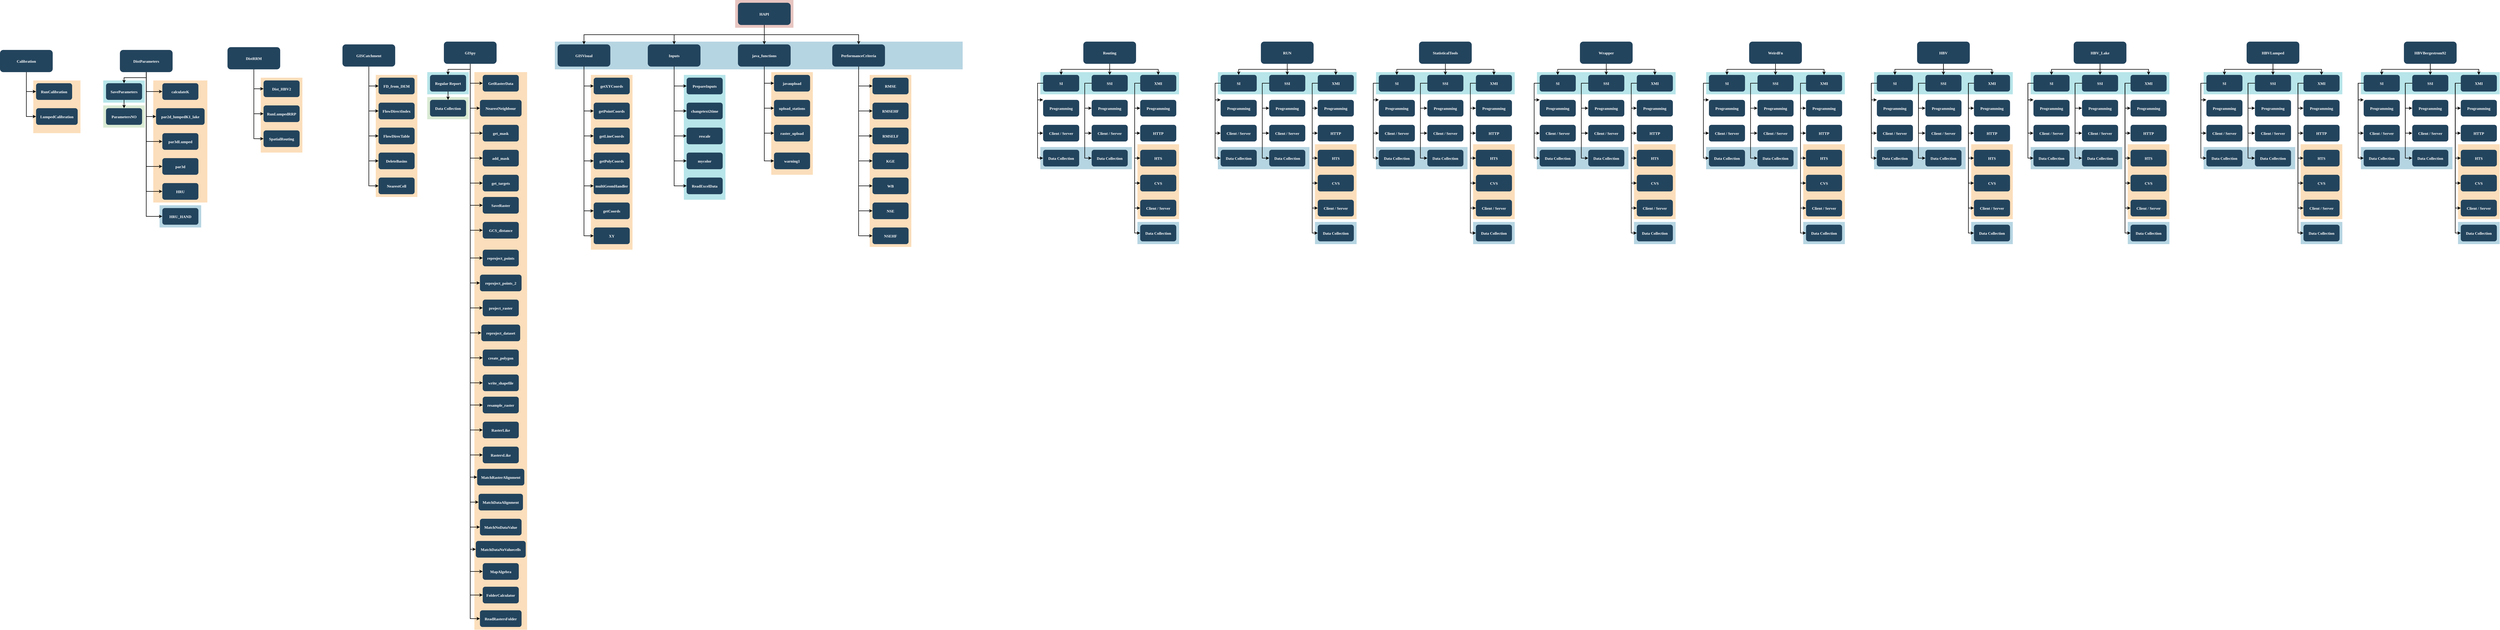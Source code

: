 <mxfile version="11.1.4" type="device"><diagram id="lhcam2MbxiGKEBuiwz6B" name="Page-1"><mxGraphModel dx="6646" dy="2776" grid="1" gridSize="10" guides="1" tooltips="1" connect="1" arrows="1" fold="1" page="1" pageScale="1" pageWidth="850" pageHeight="1100" math="0" shadow="0"><root><mxCell id="0"/><mxCell id="1" parent="0"/><mxCell id="d1zGb4ArJcmBCG-6OyBc-31" value="" style="fillColor=#AE4132;strokeColor=none;opacity=30;" parent="1" vertex="1"><mxGeometry x="720" y="20" width="210" height="100.0" as="geometry"/></mxCell><mxCell id="d1zGb4ArJcmBCG-6OyBc-32" value="" style="fillColor=#10739E;strokeColor=none;opacity=30;" parent="1" vertex="1"><mxGeometry x="70" y="170.0" width="1470" height="100.0" as="geometry"/></mxCell><mxCell id="d1zGb4ArJcmBCG-6OyBc-33" value="" style="fillColor=#F2931E;strokeColor=none;opacity=30;" parent="1" vertex="1"><mxGeometry x="1205" y="290" width="150" height="620" as="geometry"/></mxCell><mxCell id="d1zGb4ArJcmBCG-6OyBc-34" value="" style="fillColor=#F2931E;strokeColor=none;opacity=30;" parent="1" vertex="1"><mxGeometry x="850" y="280" width="150" height="370" as="geometry"/></mxCell><mxCell id="d1zGb4ArJcmBCG-6OyBc-36" value="" style="fillColor=#F2931E;strokeColor=none;opacity=30;" parent="1" vertex="1"><mxGeometry x="200" y="290" width="150" height="630" as="geometry"/></mxCell><mxCell id="d1zGb4ArJcmBCG-6OyBc-45" value="" style="fillColor=#12AAB5;strokeColor=none;opacity=30;" parent="1" vertex="1"><mxGeometry x="535" y="290" width="150" height="450" as="geometry"/></mxCell><mxCell id="d1zGb4ArJcmBCG-6OyBc-691" style="edgeStyle=orthogonalEdgeStyle;rounded=0;orthogonalLoop=1;jettySize=auto;html=1;strokeWidth=2;" parent="1" source="d1zGb4ArJcmBCG-6OyBc-47" target="d1zGb4ArJcmBCG-6OyBc-50" edge="1"><mxGeometry relative="1" as="geometry"/></mxCell><mxCell id="d1zGb4ArJcmBCG-6OyBc-47" value="HAPI" style="rounded=1;fillColor=#23445D;gradientColor=none;strokeColor=none;fontColor=#FFFFFF;fontStyle=1;fontFamily=Tahoma;fontSize=14" parent="1" vertex="1"><mxGeometry x="730" y="30.0" width="190" height="80" as="geometry"/></mxCell><mxCell id="d1zGb4ArJcmBCG-6OyBc-48" value="PerformanceCriteria" style="rounded=1;fillColor=#23445D;gradientColor=none;strokeColor=none;fontColor=#FFFFFF;fontStyle=1;fontFamily=Tahoma;fontSize=14" parent="1" vertex="1"><mxGeometry x="1070.0" y="180.0" width="190" height="80" as="geometry"/></mxCell><mxCell id="d1zGb4ArJcmBCG-6OyBc-49" value="" style="edgeStyle=elbowEdgeStyle;elbow=vertical;strokeWidth=2;rounded=0" parent="1" source="d1zGb4ArJcmBCG-6OyBc-47" target="d1zGb4ArJcmBCG-6OyBc-48" edge="1"><mxGeometry x="310" y="60.0" width="100" height="100" as="geometry"><mxPoint x="310" y="160.0" as="sourcePoint"/><mxPoint x="410" y="60.0" as="targetPoint"/></mxGeometry></mxCell><mxCell id="d1zGb4ArJcmBCG-6OyBc-690" style="edgeStyle=orthogonalEdgeStyle;rounded=0;orthogonalLoop=1;jettySize=auto;html=1;entryX=0;entryY=0.5;entryDx=0;entryDy=0;strokeWidth=2;" parent="1" source="d1zGb4ArJcmBCG-6OyBc-50" target="d1zGb4ArJcmBCG-6OyBc-688" edge="1"><mxGeometry relative="1" as="geometry"/></mxCell><mxCell id="d1zGb4ArJcmBCG-6OyBc-50" value="java_functions" style="rounded=1;fillColor=#23445D;gradientColor=none;strokeColor=none;fontColor=#FFFFFF;fontStyle=1;fontFamily=Tahoma;fontSize=14" parent="1" vertex="1"><mxGeometry x="730" y="180.0" width="190" height="80" as="geometry"/></mxCell><mxCell id="d1zGb4ArJcmBCG-6OyBc-686" style="edgeStyle=orthogonalEdgeStyle;rounded=0;orthogonalLoop=1;jettySize=auto;html=1;entryX=0;entryY=0.5;entryDx=0;entryDy=0;strokeWidth=2;" parent="1" source="d1zGb4ArJcmBCG-6OyBc-51" target="d1zGb4ArJcmBCG-6OyBc-682" edge="1"><mxGeometry relative="1" as="geometry"/></mxCell><mxCell id="d1zGb4ArJcmBCG-6OyBc-51" value="Inputs" style="rounded=1;fillColor=#23445D;gradientColor=none;strokeColor=none;fontColor=#FFFFFF;fontStyle=1;fontFamily=Tahoma;fontSize=14" parent="1" vertex="1"><mxGeometry x="405.0" y="180.0" width="190" height="80" as="geometry"/></mxCell><mxCell id="d1zGb4ArJcmBCG-6OyBc-680" style="edgeStyle=orthogonalEdgeStyle;rounded=0;orthogonalLoop=1;jettySize=auto;html=1;entryX=0;entryY=0.5;entryDx=0;entryDy=0;strokeWidth=2;" parent="1" source="d1zGb4ArJcmBCG-6OyBc-52" target="d1zGb4ArJcmBCG-6OyBc-679" edge="1"><mxGeometry relative="1" as="geometry"/></mxCell><mxCell id="d1zGb4ArJcmBCG-6OyBc-52" value="GISVisual" style="rounded=1;fillColor=#23445D;gradientColor=none;strokeColor=none;fontColor=#FFFFFF;fontStyle=1;fontFamily=Tahoma;fontSize=14" parent="1" vertex="1"><mxGeometry x="80" y="180.0" width="190" height="80" as="geometry"/></mxCell><mxCell id="d1zGb4ArJcmBCG-6OyBc-55" value="getXYCoords" style="rounded=1;fillColor=#23445D;gradientColor=none;strokeColor=none;fontColor=#FFFFFF;fontStyle=1;fontFamily=Tahoma;fontSize=14" parent="1" vertex="1"><mxGeometry x="210" y="300" width="130" height="60" as="geometry"/></mxCell><mxCell id="d1zGb4ArJcmBCG-6OyBc-56" value="getPointCoords" style="rounded=1;fillColor=#23445D;gradientColor=none;strokeColor=none;fontColor=#FFFFFF;fontStyle=1;fontFamily=Tahoma;fontSize=14" parent="1" vertex="1"><mxGeometry x="210" y="390" width="130" height="60" as="geometry"/></mxCell><mxCell id="d1zGb4ArJcmBCG-6OyBc-57" value="getLineCoords" style="rounded=1;fillColor=#23445D;gradientColor=none;strokeColor=none;fontColor=#FFFFFF;fontStyle=1;fontFamily=Tahoma;fontSize=14" parent="1" vertex="1"><mxGeometry x="210" y="480" width="130" height="60" as="geometry"/></mxCell><mxCell id="d1zGb4ArJcmBCG-6OyBc-58" value="getPolyCoords" style="rounded=1;fillColor=#23445D;gradientColor=none;strokeColor=none;fontColor=#FFFFFF;fontStyle=1;fontFamily=Tahoma;fontSize=14" parent="1" vertex="1"><mxGeometry x="210" y="570" width="130" height="60" as="geometry"/></mxCell><mxCell id="d1zGb4ArJcmBCG-6OyBc-59" value="multiGeomHandler" style="rounded=1;fillColor=#23445D;gradientColor=none;strokeColor=none;fontColor=#FFFFFF;fontStyle=1;fontFamily=Tahoma;fontSize=14" parent="1" vertex="1"><mxGeometry x="210" y="660" width="130" height="60" as="geometry"/></mxCell><mxCell id="d1zGb4ArJcmBCG-6OyBc-60" value="getCoords" style="rounded=1;fillColor=#23445D;gradientColor=none;strokeColor=none;fontColor=#FFFFFF;fontStyle=1;fontFamily=Tahoma;fontSize=14" parent="1" vertex="1"><mxGeometry x="210" y="750.0" width="130" height="60" as="geometry"/></mxCell><mxCell id="d1zGb4ArJcmBCG-6OyBc-61" value="PrepareInputs" style="rounded=1;fillColor=#23445D;gradientColor=none;strokeColor=none;fontColor=#FFFFFF;fontStyle=1;fontFamily=Tahoma;fontSize=14" parent="1" vertex="1"><mxGeometry x="545" y="300" width="130" height="60" as="geometry"/></mxCell><mxCell id="d1zGb4ArJcmBCG-6OyBc-62" value="changetext2time" style="rounded=1;fillColor=#23445D;gradientColor=none;strokeColor=none;fontColor=#FFFFFF;fontStyle=1;fontFamily=Tahoma;fontSize=14" parent="1" vertex="1"><mxGeometry x="545" y="390" width="130" height="60" as="geometry"/></mxCell><mxCell id="d1zGb4ArJcmBCG-6OyBc-63" value="rescale" style="rounded=1;fillColor=#23445D;gradientColor=none;strokeColor=none;fontColor=#FFFFFF;fontStyle=1;fontFamily=Tahoma;fontSize=14" parent="1" vertex="1"><mxGeometry x="545" y="480" width="130" height="60" as="geometry"/></mxCell><mxCell id="d1zGb4ArJcmBCG-6OyBc-64" value="mycolor" style="rounded=1;fillColor=#23445D;gradientColor=none;strokeColor=none;fontColor=#FFFFFF;fontStyle=1;fontFamily=Tahoma;fontSize=14" parent="1" vertex="1"><mxGeometry x="545" y="570" width="130" height="60" as="geometry"/></mxCell><mxCell id="d1zGb4ArJcmBCG-6OyBc-76" value="javaupload" style="rounded=1;fillColor=#23445D;gradientColor=none;strokeColor=none;fontColor=#FFFFFF;fontStyle=1;fontFamily=Tahoma;fontSize=14" parent="1" vertex="1"><mxGeometry x="860" y="290" width="130" height="60" as="geometry"/></mxCell><mxCell id="d1zGb4ArJcmBCG-6OyBc-77" value="upload_stations" style="rounded=1;fillColor=#23445D;gradientColor=none;strokeColor=none;fontColor=#FFFFFF;fontStyle=1;fontFamily=Tahoma;fontSize=14" parent="1" vertex="1"><mxGeometry x="860" y="380" width="130" height="60" as="geometry"/></mxCell><mxCell id="d1zGb4ArJcmBCG-6OyBc-78" value="raster_upload" style="rounded=1;fillColor=#23445D;gradientColor=none;strokeColor=none;fontColor=#FFFFFF;fontStyle=1;fontFamily=Tahoma;fontSize=14" parent="1" vertex="1"><mxGeometry x="860" y="470" width="130" height="60" as="geometry"/></mxCell><mxCell id="d1zGb4ArJcmBCG-6OyBc-87" value="RMSE" style="rounded=1;fillColor=#23445D;gradientColor=none;strokeColor=none;fontColor=#FFFFFF;fontStyle=1;fontFamily=Tahoma;fontSize=14" parent="1" vertex="1"><mxGeometry x="1215" y="300" width="130" height="60" as="geometry"/></mxCell><mxCell id="d1zGb4ArJcmBCG-6OyBc-88" value="RMSEHF" style="rounded=1;fillColor=#23445D;gradientColor=none;strokeColor=none;fontColor=#FFFFFF;fontStyle=1;fontFamily=Tahoma;fontSize=14" parent="1" vertex="1"><mxGeometry x="1215" y="390" width="130" height="60" as="geometry"/></mxCell><mxCell id="d1zGb4ArJcmBCG-6OyBc-89" value="RMSELF" style="rounded=1;fillColor=#23445D;gradientColor=none;strokeColor=none;fontColor=#FFFFFF;fontStyle=1;fontFamily=Tahoma;fontSize=14" parent="1" vertex="1"><mxGeometry x="1215" y="480" width="130" height="60" as="geometry"/></mxCell><mxCell id="d1zGb4ArJcmBCG-6OyBc-90" value="KGE" style="rounded=1;fillColor=#23445D;gradientColor=none;strokeColor=none;fontColor=#FFFFFF;fontStyle=1;fontFamily=Tahoma;fontSize=14" parent="1" vertex="1"><mxGeometry x="1215" y="570.0" width="130" height="60" as="geometry"/></mxCell><mxCell id="d1zGb4ArJcmBCG-6OyBc-91" value="WB" style="rounded=1;fillColor=#23445D;gradientColor=none;strokeColor=none;fontColor=#FFFFFF;fontStyle=1;fontFamily=Tahoma;fontSize=14" parent="1" vertex="1"><mxGeometry x="1215" y="660.0" width="130" height="60" as="geometry"/></mxCell><mxCell id="d1zGb4ArJcmBCG-6OyBc-92" value="NSE" style="rounded=1;fillColor=#23445D;gradientColor=none;strokeColor=none;fontColor=#FFFFFF;fontStyle=1;fontFamily=Tahoma;fontSize=14" parent="1" vertex="1"><mxGeometry x="1215" y="750.0" width="130" height="60" as="geometry"/></mxCell><mxCell id="d1zGb4ArJcmBCG-6OyBc-93" value="NSEHF" style="rounded=1;fillColor=#23445D;gradientColor=none;strokeColor=none;fontColor=#FFFFFF;fontStyle=1;fontFamily=Tahoma;fontSize=14" parent="1" vertex="1"><mxGeometry x="1215" y="840.0" width="130" height="60" as="geometry"/></mxCell><mxCell id="d1zGb4ArJcmBCG-6OyBc-94" value="" style="edgeStyle=elbowEdgeStyle;elbow=vertical;strokeWidth=2;rounded=0;exitX=0.5;exitY=1;exitDx=0;exitDy=0;" parent="1" source="d1zGb4ArJcmBCG-6OyBc-47" target="d1zGb4ArJcmBCG-6OyBc-51" edge="1"><mxGeometry x="190" y="70.0" width="100" height="100" as="geometry"><mxPoint x="695" y="110" as="sourcePoint"/><mxPoint x="1310.0" y="190.0" as="targetPoint"/></mxGeometry></mxCell><mxCell id="d1zGb4ArJcmBCG-6OyBc-95" value="" style="edgeStyle=elbowEdgeStyle;elbow=vertical;strokeWidth=2;rounded=0" parent="1" source="d1zGb4ArJcmBCG-6OyBc-47" target="d1zGb4ArJcmBCG-6OyBc-52" edge="1"><mxGeometry x="-50" y="-20.0" width="100" height="100" as="geometry"><mxPoint x="-50" y="80.0" as="sourcePoint"/><mxPoint x="50" y="-20.0" as="targetPoint"/></mxGeometry></mxCell><mxCell id="d1zGb4ArJcmBCG-6OyBc-97" value="" style="edgeStyle=elbowEdgeStyle;elbow=horizontal;strokeWidth=2;rounded=0" parent="1" source="d1zGb4ArJcmBCG-6OyBc-52" target="d1zGb4ArJcmBCG-6OyBc-55" edge="1"><mxGeometry x="-50" y="-20.0" width="100" height="100" as="geometry"><mxPoint x="-50" y="80.0" as="sourcePoint"/><mxPoint x="50" y="-20.0" as="targetPoint"/><Array as="points"><mxPoint x="175" y="280"/></Array></mxGeometry></mxCell><mxCell id="d1zGb4ArJcmBCG-6OyBc-98" value="" style="edgeStyle=elbowEdgeStyle;elbow=horizontal;strokeWidth=2;rounded=0" parent="1" source="d1zGb4ArJcmBCG-6OyBc-52" target="d1zGb4ArJcmBCG-6OyBc-56" edge="1"><mxGeometry x="-50" y="-20.0" width="100" height="100" as="geometry"><mxPoint x="-50" y="80.0" as="sourcePoint"/><mxPoint x="50" y="-20.0" as="targetPoint"/><Array as="points"><mxPoint x="175" y="320"/></Array></mxGeometry></mxCell><mxCell id="d1zGb4ArJcmBCG-6OyBc-99" value="" style="edgeStyle=elbowEdgeStyle;elbow=horizontal;strokeWidth=2;rounded=0" parent="1" source="d1zGb4ArJcmBCG-6OyBc-52" target="d1zGb4ArJcmBCG-6OyBc-57" edge="1"><mxGeometry x="-50" y="-20.0" width="100" height="100" as="geometry"><mxPoint x="-50" y="80.0" as="sourcePoint"/><mxPoint x="50" y="-20.0" as="targetPoint"/><Array as="points"><mxPoint x="175" y="370"/></Array></mxGeometry></mxCell><mxCell id="d1zGb4ArJcmBCG-6OyBc-100" value="" style="edgeStyle=elbowEdgeStyle;elbow=horizontal;strokeWidth=2;rounded=0" parent="1" source="d1zGb4ArJcmBCG-6OyBc-52" target="d1zGb4ArJcmBCG-6OyBc-58" edge="1"><mxGeometry x="-50" y="-20.0" width="100" height="100" as="geometry"><mxPoint x="-50" y="80.0" as="sourcePoint"/><mxPoint x="50" y="-20.0" as="targetPoint"/><Array as="points"><mxPoint x="175" y="420"/></Array></mxGeometry></mxCell><mxCell id="d1zGb4ArJcmBCG-6OyBc-101" value="" style="edgeStyle=elbowEdgeStyle;elbow=horizontal;strokeWidth=2;rounded=0" parent="1" source="d1zGb4ArJcmBCG-6OyBc-52" target="d1zGb4ArJcmBCG-6OyBc-59" edge="1"><mxGeometry x="-50" y="-20.0" width="100" height="100" as="geometry"><mxPoint x="-50" y="80.0" as="sourcePoint"/><mxPoint x="50" y="-20.0" as="targetPoint"/><Array as="points"><mxPoint x="175" y="460"/></Array></mxGeometry></mxCell><mxCell id="d1zGb4ArJcmBCG-6OyBc-102" value="" style="edgeStyle=elbowEdgeStyle;elbow=horizontal;strokeWidth=2;rounded=0" parent="1" source="d1zGb4ArJcmBCG-6OyBc-52" target="d1zGb4ArJcmBCG-6OyBc-60" edge="1"><mxGeometry x="-50" y="-20.0" width="100" height="100" as="geometry"><mxPoint x="-50" y="80.0" as="sourcePoint"/><mxPoint x="50" y="-20.0" as="targetPoint"/><Array as="points"><mxPoint x="175" y="510"/></Array></mxGeometry></mxCell><mxCell id="d1zGb4ArJcmBCG-6OyBc-103" value="" style="edgeStyle=elbowEdgeStyle;elbow=horizontal;strokeWidth=2;rounded=0;exitX=0.5;exitY=1;exitDx=0;exitDy=0;" parent="1" source="d1zGb4ArJcmBCG-6OyBc-51" target="d1zGb4ArJcmBCG-6OyBc-62" edge="1"><mxGeometry x="105" y="-20.0" width="100" height="100" as="geometry"><mxPoint x="105" y="80.0" as="sourcePoint"/><mxPoint x="205" y="-20.0" as="targetPoint"/><Array as="points"><mxPoint x="500" y="340"/></Array></mxGeometry></mxCell><mxCell id="d1zGb4ArJcmBCG-6OyBc-104" value="" style="edgeStyle=elbowEdgeStyle;elbow=horizontal;strokeWidth=2;rounded=0;exitX=0.5;exitY=1;exitDx=0;exitDy=0;" parent="1" source="d1zGb4ArJcmBCG-6OyBc-51" target="d1zGb4ArJcmBCG-6OyBc-63" edge="1"><mxGeometry x="105" y="-20.0" width="100" height="100" as="geometry"><mxPoint x="105" y="80.0" as="sourcePoint"/><mxPoint x="205" y="-20.0" as="targetPoint"/><Array as="points"><mxPoint x="500" y="380"/></Array></mxGeometry></mxCell><mxCell id="d1zGb4ArJcmBCG-6OyBc-105" value="" style="edgeStyle=elbowEdgeStyle;elbow=horizontal;strokeWidth=2;rounded=0;exitX=0.5;exitY=1;exitDx=0;exitDy=0;" parent="1" source="d1zGb4ArJcmBCG-6OyBc-51" target="d1zGb4ArJcmBCG-6OyBc-64" edge="1"><mxGeometry x="105" y="-20.0" width="100" height="100" as="geometry"><mxPoint x="430" y="330" as="sourcePoint"/><mxPoint x="205" y="-20.0" as="targetPoint"/><Array as="points"><mxPoint x="500" y="430"/></Array></mxGeometry></mxCell><mxCell id="d1zGb4ArJcmBCG-6OyBc-115" value="" style="edgeStyle=elbowEdgeStyle;elbow=horizontal;strokeWidth=2;rounded=0;exitX=0.5;exitY=1;exitDx=0;exitDy=0;" parent="1" source="d1zGb4ArJcmBCG-6OyBc-50" target="d1zGb4ArJcmBCG-6OyBc-77" edge="1"><mxGeometry x="-140" y="-30.0" width="100" height="100" as="geometry"><mxPoint x="-140" y="70.0" as="sourcePoint"/><mxPoint x="-40" y="-30.0" as="targetPoint"/><Array as="points"><mxPoint x="825" y="340"/></Array></mxGeometry></mxCell><mxCell id="d1zGb4ArJcmBCG-6OyBc-116" value="" style="edgeStyle=elbowEdgeStyle;elbow=horizontal;strokeWidth=2;rounded=0;exitX=0.5;exitY=1;exitDx=0;exitDy=0;" parent="1" source="d1zGb4ArJcmBCG-6OyBc-50" target="d1zGb4ArJcmBCG-6OyBc-78" edge="1"><mxGeometry x="-140" y="-30.0" width="100" height="100" as="geometry"><mxPoint x="-140" y="70.0" as="sourcePoint"/><mxPoint x="-40" y="-30.0" as="targetPoint"/><Array as="points"><mxPoint x="825" y="380"/></Array></mxGeometry></mxCell><mxCell id="d1zGb4ArJcmBCG-6OyBc-123" value="" style="edgeStyle=elbowEdgeStyle;elbow=horizontal;strokeWidth=2;rounded=0;exitX=0.5;exitY=1;exitDx=0;exitDy=0;" parent="1" source="d1zGb4ArJcmBCG-6OyBc-48" target="d1zGb4ArJcmBCG-6OyBc-88" edge="1"><mxGeometry x="-375" y="-20.0" width="100" height="100" as="geometry"><mxPoint x="-375" y="80.0" as="sourcePoint"/><mxPoint x="-275" y="-20.0" as="targetPoint"/><Array as="points"><mxPoint x="1165" y="340"/></Array></mxGeometry></mxCell><mxCell id="d1zGb4ArJcmBCG-6OyBc-124" value="" style="edgeStyle=elbowEdgeStyle;elbow=horizontal;strokeWidth=2;rounded=0;exitX=0.5;exitY=1;exitDx=0;exitDy=0;" parent="1" source="d1zGb4ArJcmBCG-6OyBc-48" target="d1zGb4ArJcmBCG-6OyBc-89" edge="1"><mxGeometry x="-375" y="-20.0" width="100" height="100" as="geometry"><mxPoint x="-375" y="80.0" as="sourcePoint"/><mxPoint x="-275" y="-20.0" as="targetPoint"/><Array as="points"><mxPoint x="1165" y="380"/></Array></mxGeometry></mxCell><mxCell id="d1zGb4ArJcmBCG-6OyBc-125" value="" style="edgeStyle=elbowEdgeStyle;elbow=horizontal;strokeWidth=2;rounded=0;exitX=0.5;exitY=1;exitDx=0;exitDy=0;" parent="1" source="d1zGb4ArJcmBCG-6OyBc-48" target="d1zGb4ArJcmBCG-6OyBc-90" edge="1"><mxGeometry x="-375" y="-20.0" width="100" height="100" as="geometry"><mxPoint x="-375" y="80.0" as="sourcePoint"/><mxPoint x="-275" y="-20.0" as="targetPoint"/><Array as="points"><mxPoint x="1165" y="430"/></Array></mxGeometry></mxCell><mxCell id="d1zGb4ArJcmBCG-6OyBc-126" value="" style="edgeStyle=elbowEdgeStyle;elbow=horizontal;strokeWidth=2;rounded=0;exitX=0.5;exitY=1;exitDx=0;exitDy=0;" parent="1" source="d1zGb4ArJcmBCG-6OyBc-48" target="d1zGb4ArJcmBCG-6OyBc-91" edge="1"><mxGeometry x="-375" y="-20.0" width="100" height="100" as="geometry"><mxPoint x="-375" y="80.0" as="sourcePoint"/><mxPoint x="-275" y="-20.0" as="targetPoint"/><Array as="points"><mxPoint x="1165" y="460"/></Array></mxGeometry></mxCell><mxCell id="d1zGb4ArJcmBCG-6OyBc-127" value="" style="edgeStyle=elbowEdgeStyle;elbow=horizontal;strokeWidth=2;rounded=0;exitX=0.5;exitY=1;exitDx=0;exitDy=0;" parent="1" source="d1zGb4ArJcmBCG-6OyBc-48" target="d1zGb4ArJcmBCG-6OyBc-92" edge="1"><mxGeometry x="-375" y="-20.0" width="100" height="100" as="geometry"><mxPoint x="-375" y="80.0" as="sourcePoint"/><mxPoint x="-275" y="-20.0" as="targetPoint"/><Array as="points"><mxPoint x="1165" y="520"/></Array></mxGeometry></mxCell><mxCell id="d1zGb4ArJcmBCG-6OyBc-128" value="" style="edgeStyle=elbowEdgeStyle;elbow=horizontal;strokeWidth=2;rounded=0;exitX=0.5;exitY=1;exitDx=0;exitDy=0;" parent="1" source="d1zGb4ArJcmBCG-6OyBc-48" target="d1zGb4ArJcmBCG-6OyBc-93" edge="1"><mxGeometry x="-375" y="-20.0" width="100" height="100" as="geometry"><mxPoint x="-375" y="80.0" as="sourcePoint"/><mxPoint x="-275" y="-20.0" as="targetPoint"/><Array as="points"><mxPoint x="1165" y="560"/></Array></mxGeometry></mxCell><mxCell id="d1zGb4ArJcmBCG-6OyBc-130" value="" style="edgeStyle=elbowEdgeStyle;elbow=vertical;strokeWidth=2;rounded=0;entryX=0;entryY=0.5;entryDx=0;entryDy=0;exitX=0.5;exitY=1;exitDx=0;exitDy=0;" parent="1" source="d1zGb4ArJcmBCG-6OyBc-51" target="d1zGb4ArJcmBCG-6OyBc-61" edge="1"><mxGeometry x="-180" y="-20.0" width="100" height="100" as="geometry"><mxPoint x="-180" y="80.0" as="sourcePoint"/><mxPoint x="521" y="330" as="targetPoint"/><Array as="points"><mxPoint x="510" y="330"/></Array></mxGeometry></mxCell><mxCell id="d1zGb4ArJcmBCG-6OyBc-132" value="" style="edgeStyle=elbowEdgeStyle;elbow=vertical;strokeWidth=2;rounded=0;entryX=0;entryY=0.5;entryDx=0;entryDy=0;" parent="1" source="d1zGb4ArJcmBCG-6OyBc-50" target="d1zGb4ArJcmBCG-6OyBc-76" edge="1"><mxGeometry x="-240" y="-20.0" width="100" height="100" as="geometry"><mxPoint x="-240" y="80.0" as="sourcePoint"/><mxPoint x="-140" y="-20.0" as="targetPoint"/><Array as="points"><mxPoint x="825" y="320"/></Array></mxGeometry></mxCell><mxCell id="d1zGb4ArJcmBCG-6OyBc-135" value="" style="edgeStyle=elbowEdgeStyle;elbow=vertical;strokeWidth=2;rounded=0;entryX=0;entryY=0.5;entryDx=0;entryDy=0;" parent="1" source="d1zGb4ArJcmBCG-6OyBc-48" target="d1zGb4ArJcmBCG-6OyBc-87" edge="1"><mxGeometry x="-315" y="-20.0" width="100" height="100" as="geometry"><mxPoint x="-315" y="80.0" as="sourcePoint"/><mxPoint x="-215" y="-20.0" as="targetPoint"/><Array as="points"><mxPoint x="1165" y="330"/></Array></mxGeometry></mxCell><mxCell id="d1zGb4ArJcmBCG-6OyBc-221" value="" style="fillColor=#F2931E;strokeColor=none;opacity=30;" parent="1" vertex="1"><mxGeometry x="-220" y="280" width="190" height="2010" as="geometry"/></mxCell><mxCell id="d1zGb4ArJcmBCG-6OyBc-223" value="" style="fillColor=#D9EAD3;strokeColor=none" parent="1" vertex="1"><mxGeometry x="-390" y="370.0" width="150" height="80" as="geometry"/></mxCell><mxCell id="d1zGb4ArJcmBCG-6OyBc-224" value="" style="fillColor=#12AAB5;strokeColor=none;opacity=30;" parent="1" vertex="1"><mxGeometry x="-390" y="280" width="150" height="80" as="geometry"/></mxCell><mxCell id="d1zGb4ArJcmBCG-6OyBc-661" style="edgeStyle=orthogonalEdgeStyle;rounded=0;orthogonalLoop=1;jettySize=auto;html=1;entryX=0;entryY=0.5;entryDx=0;entryDy=0;strokeWidth=2;" parent="1" source="d1zGb4ArJcmBCG-6OyBc-225" target="d1zGb4ArJcmBCG-6OyBc-641" edge="1"><mxGeometry relative="1" as="geometry"/></mxCell><mxCell id="d1zGb4ArJcmBCG-6OyBc-662" style="edgeStyle=orthogonalEdgeStyle;rounded=0;orthogonalLoop=1;jettySize=auto;html=1;entryX=0;entryY=0.5;entryDx=0;entryDy=0;strokeWidth=2;" parent="1" source="d1zGb4ArJcmBCG-6OyBc-225" target="d1zGb4ArJcmBCG-6OyBc-646" edge="1"><mxGeometry relative="1" as="geometry"/></mxCell><mxCell id="d1zGb4ArJcmBCG-6OyBc-663" style="edgeStyle=orthogonalEdgeStyle;rounded=0;orthogonalLoop=1;jettySize=auto;html=1;entryX=0;entryY=0.5;entryDx=0;entryDy=0;strokeWidth=2;" parent="1" source="d1zGb4ArJcmBCG-6OyBc-225" target="d1zGb4ArJcmBCG-6OyBc-645" edge="1"><mxGeometry relative="1" as="geometry"/></mxCell><mxCell id="d1zGb4ArJcmBCG-6OyBc-664" style="edgeStyle=orthogonalEdgeStyle;rounded=0;orthogonalLoop=1;jettySize=auto;html=1;entryX=0;entryY=0.5;entryDx=0;entryDy=0;strokeWidth=2;" parent="1" source="d1zGb4ArJcmBCG-6OyBc-225" target="d1zGb4ArJcmBCG-6OyBc-644" edge="1"><mxGeometry relative="1" as="geometry"/></mxCell><mxCell id="d1zGb4ArJcmBCG-6OyBc-665" style="edgeStyle=orthogonalEdgeStyle;rounded=0;orthogonalLoop=1;jettySize=auto;html=1;entryX=0;entryY=0.5;entryDx=0;entryDy=0;strokeWidth=2;" parent="1" source="d1zGb4ArJcmBCG-6OyBc-225" target="d1zGb4ArJcmBCG-6OyBc-643" edge="1"><mxGeometry relative="1" as="geometry"/></mxCell><mxCell id="d1zGb4ArJcmBCG-6OyBc-666" style="edgeStyle=orthogonalEdgeStyle;rounded=0;orthogonalLoop=1;jettySize=auto;html=1;entryX=0;entryY=0.5;entryDx=0;entryDy=0;strokeWidth=2;" parent="1" source="d1zGb4ArJcmBCG-6OyBc-225" target="d1zGb4ArJcmBCG-6OyBc-642" edge="1"><mxGeometry relative="1" as="geometry"/></mxCell><mxCell id="d1zGb4ArJcmBCG-6OyBc-667" style="edgeStyle=orthogonalEdgeStyle;rounded=0;orthogonalLoop=1;jettySize=auto;html=1;entryX=0;entryY=0.5;entryDx=0;entryDy=0;strokeWidth=2;" parent="1" source="d1zGb4ArJcmBCG-6OyBc-225" target="d1zGb4ArJcmBCG-6OyBc-648" edge="1"><mxGeometry relative="1" as="geometry"/></mxCell><mxCell id="d1zGb4ArJcmBCG-6OyBc-668" style="edgeStyle=orthogonalEdgeStyle;rounded=0;orthogonalLoop=1;jettySize=auto;html=1;entryX=0;entryY=0.5;entryDx=0;entryDy=0;strokeWidth=2;" parent="1" source="d1zGb4ArJcmBCG-6OyBc-225" target="d1zGb4ArJcmBCG-6OyBc-653" edge="1"><mxGeometry relative="1" as="geometry"/></mxCell><mxCell id="d1zGb4ArJcmBCG-6OyBc-669" style="edgeStyle=orthogonalEdgeStyle;rounded=0;orthogonalLoop=1;jettySize=auto;html=1;strokeWidth=2;entryX=0;entryY=0.5;entryDx=0;entryDy=0;" parent="1" source="d1zGb4ArJcmBCG-6OyBc-225" target="d1zGb4ArJcmBCG-6OyBc-652" edge="1"><mxGeometry relative="1" as="geometry"/></mxCell><mxCell id="d1zGb4ArJcmBCG-6OyBc-670" style="edgeStyle=orthogonalEdgeStyle;rounded=0;orthogonalLoop=1;jettySize=auto;html=1;entryX=0;entryY=0.5;entryDx=0;entryDy=0;strokeWidth=2;" parent="1" source="d1zGb4ArJcmBCG-6OyBc-225" target="d1zGb4ArJcmBCG-6OyBc-651" edge="1"><mxGeometry relative="1" as="geometry"/></mxCell><mxCell id="d1zGb4ArJcmBCG-6OyBc-671" style="edgeStyle=orthogonalEdgeStyle;rounded=0;orthogonalLoop=1;jettySize=auto;html=1;entryX=0;entryY=0.5;entryDx=0;entryDy=0;strokeWidth=2;" parent="1" source="d1zGb4ArJcmBCG-6OyBc-225" target="d1zGb4ArJcmBCG-6OyBc-650" edge="1"><mxGeometry relative="1" as="geometry"/></mxCell><mxCell id="d1zGb4ArJcmBCG-6OyBc-672" style="edgeStyle=orthogonalEdgeStyle;rounded=0;orthogonalLoop=1;jettySize=auto;html=1;entryX=0;entryY=0.5;entryDx=0;entryDy=0;strokeWidth=2;" parent="1" source="d1zGb4ArJcmBCG-6OyBc-225" target="d1zGb4ArJcmBCG-6OyBc-649" edge="1"><mxGeometry relative="1" as="geometry"/></mxCell><mxCell id="d1zGb4ArJcmBCG-6OyBc-673" style="edgeStyle=orthogonalEdgeStyle;rounded=0;orthogonalLoop=1;jettySize=auto;html=1;entryX=0;entryY=0.5;entryDx=0;entryDy=0;strokeWidth=2;" parent="1" source="d1zGb4ArJcmBCG-6OyBc-225" target="d1zGb4ArJcmBCG-6OyBc-657" edge="1"><mxGeometry relative="1" as="geometry"/></mxCell><mxCell id="d1zGb4ArJcmBCG-6OyBc-674" style="edgeStyle=orthogonalEdgeStyle;rounded=0;orthogonalLoop=1;jettySize=auto;html=1;entryX=0;entryY=0.5;entryDx=0;entryDy=0;strokeWidth=2;" parent="1" source="d1zGb4ArJcmBCG-6OyBc-225" target="d1zGb4ArJcmBCG-6OyBc-656" edge="1"><mxGeometry relative="1" as="geometry"/></mxCell><mxCell id="d1zGb4ArJcmBCG-6OyBc-675" style="edgeStyle=orthogonalEdgeStyle;rounded=0;orthogonalLoop=1;jettySize=auto;html=1;entryX=0;entryY=0.5;entryDx=0;entryDy=0;strokeWidth=2;" parent="1" source="d1zGb4ArJcmBCG-6OyBc-225" target="d1zGb4ArJcmBCG-6OyBc-655" edge="1"><mxGeometry relative="1" as="geometry"/></mxCell><mxCell id="d1zGb4ArJcmBCG-6OyBc-676" style="edgeStyle=orthogonalEdgeStyle;rounded=0;orthogonalLoop=1;jettySize=auto;html=1;entryX=0;entryY=0.5;entryDx=0;entryDy=0;strokeWidth=2;" parent="1" source="d1zGb4ArJcmBCG-6OyBc-225" target="d1zGb4ArJcmBCG-6OyBc-654" edge="1"><mxGeometry relative="1" as="geometry"/></mxCell><mxCell id="d1zGb4ArJcmBCG-6OyBc-677" style="edgeStyle=orthogonalEdgeStyle;rounded=0;orthogonalLoop=1;jettySize=auto;html=1;entryX=0;entryY=0.5;entryDx=0;entryDy=0;strokeWidth=2;" parent="1" source="d1zGb4ArJcmBCG-6OyBc-225" target="d1zGb4ArJcmBCG-6OyBc-658" edge="1"><mxGeometry relative="1" as="geometry"/></mxCell><mxCell id="d1zGb4ArJcmBCG-6OyBc-678" style="edgeStyle=orthogonalEdgeStyle;rounded=0;orthogonalLoop=1;jettySize=auto;html=1;entryX=0;entryY=0.5;entryDx=0;entryDy=0;strokeWidth=2;" parent="1" source="d1zGb4ArJcmBCG-6OyBc-225" target="d1zGb4ArJcmBCG-6OyBc-660" edge="1"><mxGeometry relative="1" as="geometry"/></mxCell><mxCell id="d1zGb4ArJcmBCG-6OyBc-225" value="GISpy" style="rounded=1;fillColor=#23445D;gradientColor=none;strokeColor=none;fontColor=#FFFFFF;fontStyle=1;fontFamily=Tahoma;fontSize=14" parent="1" vertex="1"><mxGeometry x="-330" y="170.0" width="190" height="80" as="geometry"/></mxCell><mxCell id="d1zGb4ArJcmBCG-6OyBc-226" value="Regular Report" style="rounded=1;fillColor=#23445D;gradientColor=none;strokeColor=none;fontColor=#FFFFFF;fontStyle=1;fontFamily=Tahoma;fontSize=14" parent="1" vertex="1"><mxGeometry x="-380" y="290" width="130" height="60" as="geometry"/></mxCell><mxCell id="d1zGb4ArJcmBCG-6OyBc-227" value="Data Collection" style="rounded=1;fillColor=#23445D;gradientColor=none;strokeColor=none;fontColor=#FFFFFF;fontStyle=1;fontFamily=Tahoma;fontSize=14" parent="1" vertex="1"><mxGeometry x="-380" y="380" width="130" height="60" as="geometry"/></mxCell><mxCell id="d1zGb4ArJcmBCG-6OyBc-228" value="GetRasterData" style="rounded=1;fillColor=#23445D;gradientColor=none;strokeColor=none;fontColor=#FFFFFF;fontStyle=1;fontFamily=Tahoma;fontSize=14" parent="1" vertex="1"><mxGeometry x="-190" y="290" width="130" height="60" as="geometry"/></mxCell><mxCell id="d1zGb4ArJcmBCG-6OyBc-229" value="NearestNeighbour" style="rounded=1;fillColor=#23445D;gradientColor=none;strokeColor=none;fontColor=#FFFFFF;fontStyle=1;fontFamily=Tahoma;fontSize=14" parent="1" vertex="1"><mxGeometry x="-200" y="380" width="150" height="60" as="geometry"/></mxCell><mxCell id="d1zGb4ArJcmBCG-6OyBc-230" value="get_mask" style="rounded=1;fillColor=#23445D;gradientColor=none;strokeColor=none;fontColor=#FFFFFF;fontStyle=1;fontFamily=Tahoma;fontSize=14" parent="1" vertex="1"><mxGeometry x="-190" y="470" width="130" height="60" as="geometry"/></mxCell><mxCell id="d1zGb4ArJcmBCG-6OyBc-231" value="add_mask" style="rounded=1;fillColor=#23445D;gradientColor=none;strokeColor=none;fontColor=#FFFFFF;fontStyle=1;fontFamily=Tahoma;fontSize=14" parent="1" vertex="1"><mxGeometry x="-190" y="560" width="130" height="60" as="geometry"/></mxCell><mxCell id="d1zGb4ArJcmBCG-6OyBc-232" value="get_targets" style="rounded=1;fillColor=#23445D;gradientColor=none;strokeColor=none;fontColor=#FFFFFF;fontStyle=1;fontFamily=Tahoma;fontSize=14" parent="1" vertex="1"><mxGeometry x="-190" y="650" width="130" height="60" as="geometry"/></mxCell><mxCell id="d1zGb4ArJcmBCG-6OyBc-234" value="" style="edgeStyle=elbowEdgeStyle;elbow=vertical;strokeWidth=2;rounded=0" parent="1" source="d1zGb4ArJcmBCG-6OyBc-225" target="d1zGb4ArJcmBCG-6OyBc-226" edge="1"><mxGeometry x="-460" y="-30.0" width="100" height="100" as="geometry"><mxPoint x="-460" y="70.0" as="sourcePoint"/><mxPoint x="-360" y="-30.0" as="targetPoint"/></mxGeometry></mxCell><mxCell id="d1zGb4ArJcmBCG-6OyBc-235" value="" style="edgeStyle=elbowEdgeStyle;elbow=horizontal;strokeWidth=2;rounded=0" parent="1" source="d1zGb4ArJcmBCG-6OyBc-225" target="d1zGb4ArJcmBCG-6OyBc-228" edge="1"><mxGeometry x="-460" y="-30.0" width="100" height="100" as="geometry"><mxPoint x="-460" y="70.0" as="sourcePoint"/><mxPoint x="-360" y="-30.0" as="targetPoint"/><Array as="points"><mxPoint x="-235" y="270"/></Array></mxGeometry></mxCell><mxCell id="d1zGb4ArJcmBCG-6OyBc-236" value="" style="edgeStyle=elbowEdgeStyle;elbow=horizontal;strokeWidth=2;rounded=0" parent="1" source="d1zGb4ArJcmBCG-6OyBc-225" target="d1zGb4ArJcmBCG-6OyBc-229" edge="1"><mxGeometry x="-460" y="-30.0" width="100" height="100" as="geometry"><mxPoint x="-460" y="70.0" as="sourcePoint"/><mxPoint x="-360" y="-30.0" as="targetPoint"/><Array as="points"><mxPoint x="-235" y="310"/></Array></mxGeometry></mxCell><mxCell id="d1zGb4ArJcmBCG-6OyBc-237" value="" style="edgeStyle=elbowEdgeStyle;elbow=horizontal;strokeWidth=2;rounded=0" parent="1" source="d1zGb4ArJcmBCG-6OyBc-225" target="d1zGb4ArJcmBCG-6OyBc-230" edge="1"><mxGeometry x="-460" y="-30.0" width="100" height="100" as="geometry"><mxPoint x="-460" y="70.0" as="sourcePoint"/><mxPoint x="-360" y="-30.0" as="targetPoint"/><Array as="points"><mxPoint x="-235" y="360"/></Array></mxGeometry></mxCell><mxCell id="d1zGb4ArJcmBCG-6OyBc-238" value="" style="edgeStyle=elbowEdgeStyle;elbow=horizontal;strokeWidth=2;rounded=0" parent="1" source="d1zGb4ArJcmBCG-6OyBc-225" target="d1zGb4ArJcmBCG-6OyBc-231" edge="1"><mxGeometry x="-460" y="-30.0" width="100" height="100" as="geometry"><mxPoint x="-460" y="70.0" as="sourcePoint"/><mxPoint x="-360" y="-30.0" as="targetPoint"/><Array as="points"><mxPoint x="-235" y="410"/></Array></mxGeometry></mxCell><mxCell id="d1zGb4ArJcmBCG-6OyBc-239" value="" style="edgeStyle=elbowEdgeStyle;elbow=horizontal;strokeWidth=2;rounded=0" parent="1" source="d1zGb4ArJcmBCG-6OyBc-225" target="d1zGb4ArJcmBCG-6OyBc-232" edge="1"><mxGeometry x="-460" y="-30.0" width="100" height="100" as="geometry"><mxPoint x="-460" y="70.0" as="sourcePoint"/><mxPoint x="-360" y="-30.0" as="targetPoint"/><Array as="points"><mxPoint x="-235" y="450"/></Array></mxGeometry></mxCell><mxCell id="d1zGb4ArJcmBCG-6OyBc-241" value="" style="edgeStyle=elbowEdgeStyle;elbow=vertical;rounded=0;strokeWidth=2" parent="1" source="d1zGb4ArJcmBCG-6OyBc-226" target="d1zGb4ArJcmBCG-6OyBc-227" edge="1"><mxGeometry x="-460" y="-30.0" width="100" height="100" as="geometry"><mxPoint x="-460" y="70.0" as="sourcePoint"/><mxPoint x="-360" y="-30.0" as="targetPoint"/></mxGeometry></mxCell><mxCell id="d1zGb4ArJcmBCG-6OyBc-242" value="" style="fillColor=#F2931E;strokeColor=none;opacity=30;" parent="1" vertex="1"><mxGeometry x="-575.5" y="290.0" width="150.0" height="440.0" as="geometry"/></mxCell><mxCell id="d1zGb4ArJcmBCG-6OyBc-246" value="GISCatchment" style="rounded=1;fillColor=#23445D;gradientColor=none;strokeColor=none;fontColor=#FFFFFF;fontStyle=1;fontFamily=Tahoma;fontSize=14" parent="1" vertex="1"><mxGeometry x="-695.5" y="180.0" width="190" height="80" as="geometry"/></mxCell><mxCell id="d1zGb4ArJcmBCG-6OyBc-249" value="FD_from_DEM" style="rounded=1;fillColor=#23445D;gradientColor=none;strokeColor=none;fontColor=#FFFFFF;fontStyle=1;fontFamily=Tahoma;fontSize=14" parent="1" vertex="1"><mxGeometry x="-565.5" y="300" width="130" height="60" as="geometry"/></mxCell><mxCell id="d1zGb4ArJcmBCG-6OyBc-250" value="FlowDirectIndex" style="rounded=1;fillColor=#23445D;gradientColor=none;strokeColor=none;fontColor=#FFFFFF;fontStyle=1;fontFamily=Tahoma;fontSize=14" parent="1" vertex="1"><mxGeometry x="-565.5" y="390" width="130" height="60" as="geometry"/></mxCell><mxCell id="d1zGb4ArJcmBCG-6OyBc-251" value="FlowDirecTable" style="rounded=1;fillColor=#23445D;gradientColor=none;strokeColor=none;fontColor=#FFFFFF;fontStyle=1;fontFamily=Tahoma;fontSize=14" parent="1" vertex="1"><mxGeometry x="-565.5" y="480" width="130" height="60" as="geometry"/></mxCell><mxCell id="d1zGb4ArJcmBCG-6OyBc-252" value="DeleteBasins" style="rounded=1;fillColor=#23445D;gradientColor=none;strokeColor=none;fontColor=#FFFFFF;fontStyle=1;fontFamily=Tahoma;fontSize=14" parent="1" vertex="1"><mxGeometry x="-565.5" y="570" width="130" height="60" as="geometry"/></mxCell><mxCell id="d1zGb4ArJcmBCG-6OyBc-253" value="NearestCell" style="rounded=1;fillColor=#23445D;gradientColor=none;strokeColor=none;fontColor=#FFFFFF;fontStyle=1;fontFamily=Tahoma;fontSize=14" parent="1" vertex="1"><mxGeometry x="-565.5" y="660" width="130" height="60" as="geometry"/></mxCell><mxCell id="d1zGb4ArJcmBCG-6OyBc-256" value="" style="edgeStyle=elbowEdgeStyle;elbow=horizontal;strokeWidth=2;rounded=0" parent="1" source="d1zGb4ArJcmBCG-6OyBc-246" target="d1zGb4ArJcmBCG-6OyBc-249" edge="1"><mxGeometry x="-825.5" y="-20.0" width="100" height="100" as="geometry"><mxPoint x="-825.5" y="80.0" as="sourcePoint"/><mxPoint x="-725.5" y="-20.0" as="targetPoint"/><Array as="points"><mxPoint x="-600.5" y="280"/></Array></mxGeometry></mxCell><mxCell id="d1zGb4ArJcmBCG-6OyBc-257" value="" style="edgeStyle=elbowEdgeStyle;elbow=horizontal;strokeWidth=2;rounded=0" parent="1" source="d1zGb4ArJcmBCG-6OyBc-246" target="d1zGb4ArJcmBCG-6OyBc-250" edge="1"><mxGeometry x="-825.5" y="-20.0" width="100" height="100" as="geometry"><mxPoint x="-825.5" y="80.0" as="sourcePoint"/><mxPoint x="-725.5" y="-20.0" as="targetPoint"/><Array as="points"><mxPoint x="-600.5" y="320"/></Array></mxGeometry></mxCell><mxCell id="d1zGb4ArJcmBCG-6OyBc-258" value="" style="edgeStyle=elbowEdgeStyle;elbow=horizontal;strokeWidth=2;rounded=0" parent="1" source="d1zGb4ArJcmBCG-6OyBc-246" target="d1zGb4ArJcmBCG-6OyBc-251" edge="1"><mxGeometry x="-825.5" y="-20.0" width="100" height="100" as="geometry"><mxPoint x="-825.5" y="80.0" as="sourcePoint"/><mxPoint x="-725.5" y="-20.0" as="targetPoint"/><Array as="points"><mxPoint x="-600.5" y="370"/></Array></mxGeometry></mxCell><mxCell id="d1zGb4ArJcmBCG-6OyBc-259" value="" style="edgeStyle=elbowEdgeStyle;elbow=horizontal;strokeWidth=2;rounded=0" parent="1" source="d1zGb4ArJcmBCG-6OyBc-246" target="d1zGb4ArJcmBCG-6OyBc-252" edge="1"><mxGeometry x="-825.5" y="-20.0" width="100" height="100" as="geometry"><mxPoint x="-825.5" y="80.0" as="sourcePoint"/><mxPoint x="-725.5" y="-20.0" as="targetPoint"/><Array as="points"><mxPoint x="-600.5" y="420"/></Array></mxGeometry></mxCell><mxCell id="d1zGb4ArJcmBCG-6OyBc-260" value="" style="edgeStyle=elbowEdgeStyle;elbow=horizontal;strokeWidth=2;rounded=0" parent="1" source="d1zGb4ArJcmBCG-6OyBc-246" target="d1zGb4ArJcmBCG-6OyBc-253" edge="1"><mxGeometry x="-825.5" y="-20.0" width="100" height="100" as="geometry"><mxPoint x="-825.5" y="80.0" as="sourcePoint"/><mxPoint x="-725.5" y="-20.0" as="targetPoint"/><Array as="points"><mxPoint x="-600.5" y="460"/></Array></mxGeometry></mxCell><mxCell id="d1zGb4ArJcmBCG-6OyBc-263" value="" style="fillColor=#F2931E;strokeColor=none;opacity=30;" parent="1" vertex="1"><mxGeometry x="-990" y="300" width="150" height="270" as="geometry"/></mxCell><mxCell id="d1zGb4ArJcmBCG-6OyBc-267" value="DistRRM" style="rounded=1;fillColor=#23445D;gradientColor=none;strokeColor=none;fontColor=#FFFFFF;fontStyle=1;fontFamily=Tahoma;fontSize=14" parent="1" vertex="1"><mxGeometry x="-1110" y="190.0" width="190" height="80" as="geometry"/></mxCell><mxCell id="d1zGb4ArJcmBCG-6OyBc-270" value="Dist_HBV2" style="rounded=1;fillColor=#23445D;gradientColor=none;strokeColor=none;fontColor=#FFFFFF;fontStyle=1;fontFamily=Tahoma;fontSize=14" parent="1" vertex="1"><mxGeometry x="-980" y="310" width="130" height="60" as="geometry"/></mxCell><mxCell id="d1zGb4ArJcmBCG-6OyBc-271" value="RunLumpedRRP" style="rounded=1;fillColor=#23445D;gradientColor=none;strokeColor=none;fontColor=#FFFFFF;fontStyle=1;fontFamily=Tahoma;fontSize=14" parent="1" vertex="1"><mxGeometry x="-980" y="400" width="130" height="60" as="geometry"/></mxCell><mxCell id="d1zGb4ArJcmBCG-6OyBc-272" value="SpatialRouting" style="rounded=1;fillColor=#23445D;gradientColor=none;strokeColor=none;fontColor=#FFFFFF;fontStyle=1;fontFamily=Tahoma;fontSize=14" parent="1" vertex="1"><mxGeometry x="-980" y="490" width="130" height="60" as="geometry"/></mxCell><mxCell id="d1zGb4ArJcmBCG-6OyBc-277" value="" style="edgeStyle=elbowEdgeStyle;elbow=horizontal;strokeWidth=2;rounded=0" parent="1" source="d1zGb4ArJcmBCG-6OyBc-267" target="d1zGb4ArJcmBCG-6OyBc-270" edge="1"><mxGeometry x="-1240" y="-10.0" width="100" height="100" as="geometry"><mxPoint x="-1240" y="90.0" as="sourcePoint"/><mxPoint x="-1140" y="-10.0" as="targetPoint"/><Array as="points"><mxPoint x="-1015" y="290"/></Array></mxGeometry></mxCell><mxCell id="d1zGb4ArJcmBCG-6OyBc-278" value="" style="edgeStyle=elbowEdgeStyle;elbow=horizontal;strokeWidth=2;rounded=0" parent="1" source="d1zGb4ArJcmBCG-6OyBc-267" target="d1zGb4ArJcmBCG-6OyBc-271" edge="1"><mxGeometry x="-1240" y="-10.0" width="100" height="100" as="geometry"><mxPoint x="-1240" y="90.0" as="sourcePoint"/><mxPoint x="-1140" y="-10.0" as="targetPoint"/><Array as="points"><mxPoint x="-1015" y="330"/></Array></mxGeometry></mxCell><mxCell id="d1zGb4ArJcmBCG-6OyBc-279" value="" style="edgeStyle=elbowEdgeStyle;elbow=horizontal;strokeWidth=2;rounded=0" parent="1" source="d1zGb4ArJcmBCG-6OyBc-267" target="d1zGb4ArJcmBCG-6OyBc-272" edge="1"><mxGeometry x="-1240" y="-10.0" width="100" height="100" as="geometry"><mxPoint x="-1240" y="90.0" as="sourcePoint"/><mxPoint x="-1140" y="-10.0" as="targetPoint"/><Array as="points"><mxPoint x="-1015" y="380"/></Array></mxGeometry></mxCell><mxCell id="d1zGb4ArJcmBCG-6OyBc-284" value="" style="fillColor=#F2931E;strokeColor=none;opacity=30;" parent="1" vertex="1"><mxGeometry x="-1377.5" y="310" width="195" height="440" as="geometry"/></mxCell><mxCell id="d1zGb4ArJcmBCG-6OyBc-285" value="" style="fillColor=#10739E;strokeColor=none;opacity=30;" parent="1" vertex="1"><mxGeometry x="-1354.833" y="760" width="150" height="80" as="geometry"/></mxCell><mxCell id="d1zGb4ArJcmBCG-6OyBc-286" value="" style="fillColor=#D9EAD3;strokeColor=none" parent="1" vertex="1"><mxGeometry x="-1557.833" y="400.0" width="150" height="80" as="geometry"/></mxCell><mxCell id="d1zGb4ArJcmBCG-6OyBc-287" value="" style="fillColor=#12AAB5;strokeColor=none;opacity=30;" parent="1" vertex="1"><mxGeometry x="-1557.833" y="310" width="150" height="80" as="geometry"/></mxCell><mxCell id="d1zGb4ArJcmBCG-6OyBc-288" value="DistParameters" style="rounded=1;fillColor=#23445D;gradientColor=none;strokeColor=none;fontColor=#FFFFFF;fontStyle=1;fontFamily=Tahoma;fontSize=14" parent="1" vertex="1"><mxGeometry x="-1497.833" y="200.0" width="190" height="80" as="geometry"/></mxCell><mxCell id="d1zGb4ArJcmBCG-6OyBc-289" value="SaveParameters" style="rounded=1;fillColor=#23445D;gradientColor=none;strokeColor=none;fontColor=#FFFFFF;fontStyle=1;fontFamily=Tahoma;fontSize=14" parent="1" vertex="1"><mxGeometry x="-1547.833" y="320" width="130" height="60" as="geometry"/></mxCell><mxCell id="d1zGb4ArJcmBCG-6OyBc-290" value="ParametersNO" style="rounded=1;fillColor=#23445D;gradientColor=none;strokeColor=none;fontColor=#FFFFFF;fontStyle=1;fontFamily=Tahoma;fontSize=14" parent="1" vertex="1"><mxGeometry x="-1547.833" y="410" width="130" height="60" as="geometry"/></mxCell><mxCell id="d1zGb4ArJcmBCG-6OyBc-291" value="calculateK" style="rounded=1;fillColor=#23445D;gradientColor=none;strokeColor=none;fontColor=#FFFFFF;fontStyle=1;fontFamily=Tahoma;fontSize=14" parent="1" vertex="1"><mxGeometry x="-1344.833" y="320" width="130" height="60" as="geometry"/></mxCell><mxCell id="d1zGb4ArJcmBCG-6OyBc-292" value="par2d_lumpedK1_lake" style="rounded=1;fillColor=#23445D;gradientColor=none;strokeColor=none;fontColor=#FFFFFF;fontStyle=1;fontFamily=Tahoma;fontSize=14" parent="1" vertex="1"><mxGeometry x="-1367.5" y="410" width="175" height="60" as="geometry"/></mxCell><mxCell id="d1zGb4ArJcmBCG-6OyBc-293" value="par3dLumped" style="rounded=1;fillColor=#23445D;gradientColor=none;strokeColor=none;fontColor=#FFFFFF;fontStyle=1;fontFamily=Tahoma;fontSize=14" parent="1" vertex="1"><mxGeometry x="-1344.833" y="500" width="130" height="60" as="geometry"/></mxCell><mxCell id="d1zGb4ArJcmBCG-6OyBc-294" value="par3d" style="rounded=1;fillColor=#23445D;gradientColor=none;strokeColor=none;fontColor=#FFFFFF;fontStyle=1;fontFamily=Tahoma;fontSize=14" parent="1" vertex="1"><mxGeometry x="-1344.833" y="590" width="130" height="60" as="geometry"/></mxCell><mxCell id="d1zGb4ArJcmBCG-6OyBc-295" value="HRU" style="rounded=1;fillColor=#23445D;gradientColor=none;strokeColor=none;fontColor=#FFFFFF;fontStyle=1;fontFamily=Tahoma;fontSize=14" parent="1" vertex="1"><mxGeometry x="-1344.833" y="680" width="130" height="60" as="geometry"/></mxCell><mxCell id="d1zGb4ArJcmBCG-6OyBc-296" value="HRU_HAND" style="rounded=1;fillColor=#23445D;gradientColor=none;strokeColor=none;fontColor=#FFFFFF;fontStyle=1;fontFamily=Tahoma;fontSize=14" parent="1" vertex="1"><mxGeometry x="-1344.833" y="770.0" width="130" height="60" as="geometry"/></mxCell><mxCell id="d1zGb4ArJcmBCG-6OyBc-297" value="" style="edgeStyle=elbowEdgeStyle;elbow=vertical;strokeWidth=2;rounded=0" parent="1" source="d1zGb4ArJcmBCG-6OyBc-288" target="d1zGb4ArJcmBCG-6OyBc-289" edge="1"><mxGeometry x="-1627.833" y="-2.842e-14" width="100" height="100" as="geometry"><mxPoint x="-1627.833" y="100.0" as="sourcePoint"/><mxPoint x="-1527.833" y="-2.842e-14" as="targetPoint"/></mxGeometry></mxCell><mxCell id="d1zGb4ArJcmBCG-6OyBc-298" value="" style="edgeStyle=elbowEdgeStyle;elbow=horizontal;strokeWidth=2;rounded=0" parent="1" source="d1zGb4ArJcmBCG-6OyBc-288" target="d1zGb4ArJcmBCG-6OyBc-291" edge="1"><mxGeometry x="-1627.833" y="-2.842e-14" width="100" height="100" as="geometry"><mxPoint x="-1627.833" y="100.0" as="sourcePoint"/><mxPoint x="-1527.833" y="-2.842e-14" as="targetPoint"/><Array as="points"><mxPoint x="-1402.833" y="300"/></Array></mxGeometry></mxCell><mxCell id="d1zGb4ArJcmBCG-6OyBc-299" value="" style="edgeStyle=elbowEdgeStyle;elbow=horizontal;strokeWidth=2;rounded=0" parent="1" source="d1zGb4ArJcmBCG-6OyBc-288" target="d1zGb4ArJcmBCG-6OyBc-292" edge="1"><mxGeometry x="-1627.833" y="-2.842e-14" width="100" height="100" as="geometry"><mxPoint x="-1627.833" y="100.0" as="sourcePoint"/><mxPoint x="-1527.833" y="-2.842e-14" as="targetPoint"/><Array as="points"><mxPoint x="-1402.833" y="340"/></Array></mxGeometry></mxCell><mxCell id="d1zGb4ArJcmBCG-6OyBc-300" value="" style="edgeStyle=elbowEdgeStyle;elbow=horizontal;strokeWidth=2;rounded=0" parent="1" source="d1zGb4ArJcmBCG-6OyBc-288" target="d1zGb4ArJcmBCG-6OyBc-293" edge="1"><mxGeometry x="-1627.833" y="-2.842e-14" width="100" height="100" as="geometry"><mxPoint x="-1627.833" y="100.0" as="sourcePoint"/><mxPoint x="-1527.833" y="-2.842e-14" as="targetPoint"/><Array as="points"><mxPoint x="-1402.833" y="390"/></Array></mxGeometry></mxCell><mxCell id="d1zGb4ArJcmBCG-6OyBc-301" value="" style="edgeStyle=elbowEdgeStyle;elbow=horizontal;strokeWidth=2;rounded=0" parent="1" source="d1zGb4ArJcmBCG-6OyBc-288" target="d1zGb4ArJcmBCG-6OyBc-294" edge="1"><mxGeometry x="-1627.833" y="-2.842e-14" width="100" height="100" as="geometry"><mxPoint x="-1627.833" y="100.0" as="sourcePoint"/><mxPoint x="-1527.833" y="-2.842e-14" as="targetPoint"/><Array as="points"><mxPoint x="-1402.833" y="440"/></Array></mxGeometry></mxCell><mxCell id="d1zGb4ArJcmBCG-6OyBc-302" value="" style="edgeStyle=elbowEdgeStyle;elbow=horizontal;strokeWidth=2;rounded=0" parent="1" source="d1zGb4ArJcmBCG-6OyBc-288" target="d1zGb4ArJcmBCG-6OyBc-295" edge="1"><mxGeometry x="-1627.833" y="-2.842e-14" width="100" height="100" as="geometry"><mxPoint x="-1627.833" y="100.0" as="sourcePoint"/><mxPoint x="-1527.833" y="-2.842e-14" as="targetPoint"/><Array as="points"><mxPoint x="-1402.833" y="480"/></Array></mxGeometry></mxCell><mxCell id="d1zGb4ArJcmBCG-6OyBc-303" value="" style="edgeStyle=elbowEdgeStyle;elbow=horizontal;strokeWidth=2;rounded=0" parent="1" source="d1zGb4ArJcmBCG-6OyBc-288" target="d1zGb4ArJcmBCG-6OyBc-296" edge="1"><mxGeometry x="-1627.833" y="-2.842e-14" width="100" height="100" as="geometry"><mxPoint x="-1627.833" y="100.0" as="sourcePoint"/><mxPoint x="-1527.833" y="-2.842e-14" as="targetPoint"/><Array as="points"><mxPoint x="-1402.833" y="530"/></Array></mxGeometry></mxCell><mxCell id="d1zGb4ArJcmBCG-6OyBc-304" value="" style="edgeStyle=elbowEdgeStyle;elbow=vertical;rounded=0;strokeWidth=2" parent="1" source="d1zGb4ArJcmBCG-6OyBc-289" target="d1zGb4ArJcmBCG-6OyBc-290" edge="1"><mxGeometry x="-1627.833" y="-2.842e-14" width="100" height="100" as="geometry"><mxPoint x="-1627.833" y="100.0" as="sourcePoint"/><mxPoint x="-1527.833" y="-2.842e-14" as="targetPoint"/></mxGeometry></mxCell><mxCell id="d1zGb4ArJcmBCG-6OyBc-305" value="" style="fillColor=#F2931E;strokeColor=none;opacity=30;" parent="1" vertex="1"><mxGeometry x="-1810" y="310" width="170" height="190" as="geometry"/></mxCell><mxCell id="d1zGb4ArJcmBCG-6OyBc-309" value="Calibration" style="rounded=1;fillColor=#23445D;gradientColor=none;strokeColor=none;fontColor=#FFFFFF;fontStyle=1;fontFamily=Tahoma;fontSize=14" parent="1" vertex="1"><mxGeometry x="-1930" y="200.0" width="190" height="80" as="geometry"/></mxCell><mxCell id="d1zGb4ArJcmBCG-6OyBc-312" value="RunCalibration" style="rounded=1;fillColor=#23445D;gradientColor=none;strokeColor=none;fontColor=#FFFFFF;fontStyle=1;fontFamily=Tahoma;fontSize=14" parent="1" vertex="1"><mxGeometry x="-1800" y="320" width="130" height="60" as="geometry"/></mxCell><mxCell id="d1zGb4ArJcmBCG-6OyBc-313" value="LumpedCalibration" style="rounded=1;fillColor=#23445D;gradientColor=none;strokeColor=none;fontColor=#FFFFFF;fontStyle=1;fontFamily=Tahoma;fontSize=14" parent="1" vertex="1"><mxGeometry x="-1800" y="410" width="150" height="60" as="geometry"/></mxCell><mxCell id="d1zGb4ArJcmBCG-6OyBc-319" value="" style="edgeStyle=elbowEdgeStyle;elbow=horizontal;strokeWidth=2;rounded=0" parent="1" source="d1zGb4ArJcmBCG-6OyBc-309" target="d1zGb4ArJcmBCG-6OyBc-312" edge="1"><mxGeometry x="-2060" y="-2.842e-14" width="100" height="100" as="geometry"><mxPoint x="-2060" y="100.0" as="sourcePoint"/><mxPoint x="-1960" y="-2.842e-14" as="targetPoint"/><Array as="points"><mxPoint x="-1835" y="300"/></Array></mxGeometry></mxCell><mxCell id="d1zGb4ArJcmBCG-6OyBc-320" value="" style="edgeStyle=elbowEdgeStyle;elbow=horizontal;strokeWidth=2;rounded=0" parent="1" source="d1zGb4ArJcmBCG-6OyBc-309" target="d1zGb4ArJcmBCG-6OyBc-313" edge="1"><mxGeometry x="-2060" y="-2.842e-14" width="100" height="100" as="geometry"><mxPoint x="-2060" y="100.0" as="sourcePoint"/><mxPoint x="-1960" y="-2.842e-14" as="targetPoint"/><Array as="points"><mxPoint x="-1835" y="340"/></Array></mxGeometry></mxCell><mxCell id="d1zGb4ArJcmBCG-6OyBc-326" value="" style="fillColor=#F2931E;strokeColor=none;opacity=30;" parent="1" vertex="1"><mxGeometry x="2170" y="540" width="150" height="270" as="geometry"/></mxCell><mxCell id="d1zGb4ArJcmBCG-6OyBc-327" value="" style="fillColor=#10739E;strokeColor=none;opacity=30;" parent="1" vertex="1"><mxGeometry x="2170" y="820.0" width="150" height="80" as="geometry"/></mxCell><mxCell id="d1zGb4ArJcmBCG-6OyBc-328" value="" style="fillColor=#10739E;strokeColor=none;opacity=30;" parent="1" vertex="1"><mxGeometry x="1820" y="550" width="330" height="80" as="geometry"/></mxCell><mxCell id="d1zGb4ArJcmBCG-6OyBc-329" value="" style="fillColor=#12AAB5;strokeColor=none;opacity=30;" parent="1" vertex="1"><mxGeometry x="1820" y="280.0" width="500" height="80" as="geometry"/></mxCell><mxCell id="d1zGb4ArJcmBCG-6OyBc-330" value="Routing" style="rounded=1;fillColor=#23445D;gradientColor=none;strokeColor=none;fontColor=#FFFFFF;fontStyle=1;fontFamily=Tahoma;fontSize=14" parent="1" vertex="1"><mxGeometry x="1975.0" y="170.0" width="190" height="80" as="geometry"/></mxCell><mxCell id="d1zGb4ArJcmBCG-6OyBc-331" value="SI" style="rounded=1;fillColor=#23445D;gradientColor=none;strokeColor=none;fontColor=#FFFFFF;fontStyle=1;fontFamily=Tahoma;fontSize=14" parent="1" vertex="1"><mxGeometry x="1830" y="290" width="130" height="60" as="geometry"/></mxCell><mxCell id="d1zGb4ArJcmBCG-6OyBc-332" value="Programming" style="rounded=1;fillColor=#23445D;gradientColor=none;strokeColor=none;fontColor=#FFFFFF;fontStyle=1;fontFamily=Tahoma;fontSize=14" parent="1" vertex="1"><mxGeometry x="1830" y="380" width="130" height="60" as="geometry"/></mxCell><mxCell id="d1zGb4ArJcmBCG-6OyBc-333" value="Client / Server" style="rounded=1;fillColor=#23445D;gradientColor=none;strokeColor=none;fontColor=#FFFFFF;fontStyle=1;fontFamily=Tahoma;fontSize=14" parent="1" vertex="1"><mxGeometry x="1830" y="470" width="130" height="60" as="geometry"/></mxCell><mxCell id="d1zGb4ArJcmBCG-6OyBc-334" value="Data Collection" style="rounded=1;fillColor=#23445D;gradientColor=none;strokeColor=none;fontColor=#FFFFFF;fontStyle=1;fontFamily=Tahoma;fontSize=14" parent="1" vertex="1"><mxGeometry x="1830" y="560.0" width="130" height="60" as="geometry"/></mxCell><mxCell id="d1zGb4ArJcmBCG-6OyBc-335" value="SSI" style="rounded=1;fillColor=#23445D;gradientColor=none;strokeColor=none;fontColor=#FFFFFF;fontStyle=1;fontFamily=Tahoma;fontSize=14" parent="1" vertex="1"><mxGeometry x="2005" y="290" width="130" height="60" as="geometry"/></mxCell><mxCell id="d1zGb4ArJcmBCG-6OyBc-336" value="Programming" style="rounded=1;fillColor=#23445D;gradientColor=none;strokeColor=none;fontColor=#FFFFFF;fontStyle=1;fontFamily=Tahoma;fontSize=14" parent="1" vertex="1"><mxGeometry x="2005" y="380" width="130" height="60" as="geometry"/></mxCell><mxCell id="d1zGb4ArJcmBCG-6OyBc-337" value="Client / Server" style="rounded=1;fillColor=#23445D;gradientColor=none;strokeColor=none;fontColor=#FFFFFF;fontStyle=1;fontFamily=Tahoma;fontSize=14" parent="1" vertex="1"><mxGeometry x="2005" y="470" width="130" height="60" as="geometry"/></mxCell><mxCell id="d1zGb4ArJcmBCG-6OyBc-338" value="Data Collection" style="rounded=1;fillColor=#23445D;gradientColor=none;strokeColor=none;fontColor=#FFFFFF;fontStyle=1;fontFamily=Tahoma;fontSize=14" parent="1" vertex="1"><mxGeometry x="2005" y="560.0" width="130" height="60" as="geometry"/></mxCell><mxCell id="d1zGb4ArJcmBCG-6OyBc-339" value="XMI" style="rounded=1;fillColor=#23445D;gradientColor=none;strokeColor=none;fontColor=#FFFFFF;fontStyle=1;fontFamily=Tahoma;fontSize=14" parent="1" vertex="1"><mxGeometry x="2180" y="290" width="130" height="60" as="geometry"/></mxCell><mxCell id="d1zGb4ArJcmBCG-6OyBc-340" value="Programming" style="rounded=1;fillColor=#23445D;gradientColor=none;strokeColor=none;fontColor=#FFFFFF;fontStyle=1;fontFamily=Tahoma;fontSize=14" parent="1" vertex="1"><mxGeometry x="2180" y="380" width="130" height="60" as="geometry"/></mxCell><mxCell id="d1zGb4ArJcmBCG-6OyBc-341" value="HTTP" style="rounded=1;fillColor=#23445D;gradientColor=none;strokeColor=none;fontColor=#FFFFFF;fontStyle=1;fontFamily=Tahoma;fontSize=14" parent="1" vertex="1"><mxGeometry x="2180" y="470" width="130" height="60" as="geometry"/></mxCell><mxCell id="d1zGb4ArJcmBCG-6OyBc-342" value="HTS" style="rounded=1;fillColor=#23445D;gradientColor=none;strokeColor=none;fontColor=#FFFFFF;fontStyle=1;fontFamily=Tahoma;fontSize=14" parent="1" vertex="1"><mxGeometry x="2180" y="560.0" width="130" height="60" as="geometry"/></mxCell><mxCell id="d1zGb4ArJcmBCG-6OyBc-343" value="CVS" style="rounded=1;fillColor=#23445D;gradientColor=none;strokeColor=none;fontColor=#FFFFFF;fontStyle=1;fontFamily=Tahoma;fontSize=14" parent="1" vertex="1"><mxGeometry x="2180" y="650.0" width="130" height="60" as="geometry"/></mxCell><mxCell id="d1zGb4ArJcmBCG-6OyBc-344" value="Client / Server" style="rounded=1;fillColor=#23445D;gradientColor=none;strokeColor=none;fontColor=#FFFFFF;fontStyle=1;fontFamily=Tahoma;fontSize=14" parent="1" vertex="1"><mxGeometry x="2180" y="740.0" width="130" height="60" as="geometry"/></mxCell><mxCell id="d1zGb4ArJcmBCG-6OyBc-345" value="Data Collection" style="rounded=1;fillColor=#23445D;gradientColor=none;strokeColor=none;fontColor=#FFFFFF;fontStyle=1;fontFamily=Tahoma;fontSize=14" parent="1" vertex="1"><mxGeometry x="2180" y="830.0" width="130" height="60" as="geometry"/></mxCell><mxCell id="d1zGb4ArJcmBCG-6OyBc-346" value="" style="edgeStyle=elbowEdgeStyle;elbow=horizontal;strokeWidth=2;rounded=0" parent="1" source="d1zGb4ArJcmBCG-6OyBc-331" target="d1zGb4ArJcmBCG-6OyBc-332" edge="1"><mxGeometry x="590" y="-30.0" width="100" height="100" as="geometry"><mxPoint x="590" y="70.0" as="sourcePoint"/><mxPoint x="690" y="-30.0" as="targetPoint"/><Array as="points"><mxPoint x="1810" y="380"/></Array></mxGeometry></mxCell><mxCell id="d1zGb4ArJcmBCG-6OyBc-347" value="" style="edgeStyle=elbowEdgeStyle;elbow=horizontal;strokeWidth=2;rounded=0" parent="1" source="d1zGb4ArJcmBCG-6OyBc-331" target="d1zGb4ArJcmBCG-6OyBc-333" edge="1"><mxGeometry x="590" y="-30.0" width="100" height="100" as="geometry"><mxPoint x="590" y="70.0" as="sourcePoint"/><mxPoint x="690" y="-30.0" as="targetPoint"/><Array as="points"><mxPoint x="1810" y="410"/></Array></mxGeometry></mxCell><mxCell id="d1zGb4ArJcmBCG-6OyBc-348" value="" style="edgeStyle=elbowEdgeStyle;elbow=horizontal;strokeWidth=2;rounded=0" parent="1" source="d1zGb4ArJcmBCG-6OyBc-331" target="d1zGb4ArJcmBCG-6OyBc-334" edge="1"><mxGeometry x="590" y="-30.0" width="100" height="100" as="geometry"><mxPoint x="590" y="70.0" as="sourcePoint"/><mxPoint x="690" y="-30.0" as="targetPoint"/><Array as="points"><mxPoint x="1810" y="460"/></Array></mxGeometry></mxCell><mxCell id="d1zGb4ArJcmBCG-6OyBc-349" value="" style="edgeStyle=elbowEdgeStyle;elbow=horizontal;strokeWidth=2;rounded=0" parent="1" source="d1zGb4ArJcmBCG-6OyBc-335" target="d1zGb4ArJcmBCG-6OyBc-336" edge="1"><mxGeometry x="590" y="-30.0" width="100" height="100" as="geometry"><mxPoint x="590" y="70.0" as="sourcePoint"/><mxPoint x="690" y="-30.0" as="targetPoint"/><Array as="points"><mxPoint x="1980" y="370"/></Array></mxGeometry></mxCell><mxCell id="d1zGb4ArJcmBCG-6OyBc-350" value="" style="edgeStyle=elbowEdgeStyle;elbow=horizontal;strokeWidth=2;rounded=0" parent="1" source="d1zGb4ArJcmBCG-6OyBc-335" target="d1zGb4ArJcmBCG-6OyBc-337" edge="1"><mxGeometry x="590" y="-30.0" width="100" height="100" as="geometry"><mxPoint x="590" y="70.0" as="sourcePoint"/><mxPoint x="690" y="-30.0" as="targetPoint"/><Array as="points"><mxPoint x="1980" y="430"/></Array></mxGeometry></mxCell><mxCell id="d1zGb4ArJcmBCG-6OyBc-351" value="" style="edgeStyle=elbowEdgeStyle;elbow=horizontal;strokeWidth=2;rounded=0" parent="1" source="d1zGb4ArJcmBCG-6OyBc-335" target="d1zGb4ArJcmBCG-6OyBc-338" edge="1"><mxGeometry x="590" y="-30.0" width="100" height="100" as="geometry"><mxPoint x="590" y="70.0" as="sourcePoint"/><mxPoint x="690" y="-30.0" as="targetPoint"/><Array as="points"><mxPoint x="1980" y="460"/></Array></mxGeometry></mxCell><mxCell id="d1zGb4ArJcmBCG-6OyBc-352" value="" style="edgeStyle=elbowEdgeStyle;elbow=horizontal;strokeWidth=2;rounded=0" parent="1" source="d1zGb4ArJcmBCG-6OyBc-339" target="d1zGb4ArJcmBCG-6OyBc-340" edge="1"><mxGeometry x="590" y="-30.0" width="100" height="100" as="geometry"><mxPoint x="590" y="70.0" as="sourcePoint"/><mxPoint x="690" y="-30.0" as="targetPoint"/><Array as="points"><mxPoint x="2160" y="370"/></Array></mxGeometry></mxCell><mxCell id="d1zGb4ArJcmBCG-6OyBc-353" value="" style="edgeStyle=elbowEdgeStyle;elbow=horizontal;strokeWidth=2;rounded=0" parent="1" source="d1zGb4ArJcmBCG-6OyBc-339" target="d1zGb4ArJcmBCG-6OyBc-341" edge="1"><mxGeometry x="590" y="-30.0" width="100" height="100" as="geometry"><mxPoint x="590" y="70.0" as="sourcePoint"/><mxPoint x="690" y="-30.0" as="targetPoint"/><Array as="points"><mxPoint x="2160" y="410"/></Array></mxGeometry></mxCell><mxCell id="d1zGb4ArJcmBCG-6OyBc-354" value="" style="edgeStyle=elbowEdgeStyle;elbow=horizontal;strokeWidth=2;rounded=0" parent="1" source="d1zGb4ArJcmBCG-6OyBc-339" target="d1zGb4ArJcmBCG-6OyBc-342" edge="1"><mxGeometry x="590" y="-30.0" width="100" height="100" as="geometry"><mxPoint x="590" y="70.0" as="sourcePoint"/><mxPoint x="690" y="-30.0" as="targetPoint"/><Array as="points"><mxPoint x="2160" y="460"/></Array></mxGeometry></mxCell><mxCell id="d1zGb4ArJcmBCG-6OyBc-355" value="" style="edgeStyle=elbowEdgeStyle;elbow=horizontal;strokeWidth=2;rounded=0" parent="1" source="d1zGb4ArJcmBCG-6OyBc-339" target="d1zGb4ArJcmBCG-6OyBc-343" edge="1"><mxGeometry x="590" y="-30.0" width="100" height="100" as="geometry"><mxPoint x="590" y="70.0" as="sourcePoint"/><mxPoint x="690" y="-30.0" as="targetPoint"/><Array as="points"><mxPoint x="2160" y="510"/></Array></mxGeometry></mxCell><mxCell id="d1zGb4ArJcmBCG-6OyBc-356" value="" style="edgeStyle=elbowEdgeStyle;elbow=horizontal;strokeWidth=2;rounded=0" parent="1" source="d1zGb4ArJcmBCG-6OyBc-339" target="d1zGb4ArJcmBCG-6OyBc-344" edge="1"><mxGeometry x="590" y="-30.0" width="100" height="100" as="geometry"><mxPoint x="590" y="70.0" as="sourcePoint"/><mxPoint x="690" y="-30.0" as="targetPoint"/><Array as="points"><mxPoint x="2160" y="560"/></Array></mxGeometry></mxCell><mxCell id="d1zGb4ArJcmBCG-6OyBc-357" value="" style="edgeStyle=elbowEdgeStyle;elbow=horizontal;strokeWidth=2;rounded=0" parent="1" source="d1zGb4ArJcmBCG-6OyBc-339" target="d1zGb4ArJcmBCG-6OyBc-345" edge="1"><mxGeometry x="590" y="-30.0" width="100" height="100" as="geometry"><mxPoint x="590" y="70.0" as="sourcePoint"/><mxPoint x="690" y="-30.0" as="targetPoint"/><Array as="points"><mxPoint x="2160" y="600"/></Array></mxGeometry></mxCell><mxCell id="d1zGb4ArJcmBCG-6OyBc-358" value="" style="edgeStyle=elbowEdgeStyle;elbow=vertical;strokeWidth=2;rounded=0" parent="1" source="d1zGb4ArJcmBCG-6OyBc-330" target="d1zGb4ArJcmBCG-6OyBc-335" edge="1"><mxGeometry x="590" y="-30.0" width="100" height="100" as="geometry"><mxPoint x="590" y="70.0" as="sourcePoint"/><mxPoint x="690" y="-30.0" as="targetPoint"/></mxGeometry></mxCell><mxCell id="d1zGb4ArJcmBCG-6OyBc-359" value="" style="edgeStyle=elbowEdgeStyle;elbow=vertical;strokeWidth=2;rounded=0" parent="1" source="d1zGb4ArJcmBCG-6OyBc-330" target="d1zGb4ArJcmBCG-6OyBc-331" edge="1"><mxGeometry x="590" y="-30.0" width="100" height="100" as="geometry"><mxPoint x="590" y="70.0" as="sourcePoint"/><mxPoint x="690" y="-30.0" as="targetPoint"/></mxGeometry></mxCell><mxCell id="d1zGb4ArJcmBCG-6OyBc-360" value="" style="edgeStyle=elbowEdgeStyle;elbow=vertical;strokeWidth=2;rounded=0" parent="1" source="d1zGb4ArJcmBCG-6OyBc-330" target="d1zGb4ArJcmBCG-6OyBc-339" edge="1"><mxGeometry x="590" y="-30.0" width="100" height="100" as="geometry"><mxPoint x="590" y="70.0" as="sourcePoint"/><mxPoint x="690" y="-30.0" as="targetPoint"/></mxGeometry></mxCell><mxCell id="d1zGb4ArJcmBCG-6OyBc-361" value="" style="fillColor=#F2931E;strokeColor=none;opacity=30;" parent="1" vertex="1"><mxGeometry x="2810" y="540" width="150" height="270" as="geometry"/></mxCell><mxCell id="d1zGb4ArJcmBCG-6OyBc-362" value="" style="fillColor=#10739E;strokeColor=none;opacity=30;" parent="1" vertex="1"><mxGeometry x="2810" y="820.0" width="150" height="80" as="geometry"/></mxCell><mxCell id="d1zGb4ArJcmBCG-6OyBc-363" value="" style="fillColor=#10739E;strokeColor=none;opacity=30;" parent="1" vertex="1"><mxGeometry x="2460" y="550" width="330" height="80" as="geometry"/></mxCell><mxCell id="d1zGb4ArJcmBCG-6OyBc-364" value="" style="fillColor=#12AAB5;strokeColor=none;opacity=30;" parent="1" vertex="1"><mxGeometry x="2460" y="280.0" width="500" height="80" as="geometry"/></mxCell><mxCell id="d1zGb4ArJcmBCG-6OyBc-365" value="RUN" style="rounded=1;fillColor=#23445D;gradientColor=none;strokeColor=none;fontColor=#FFFFFF;fontStyle=1;fontFamily=Tahoma;fontSize=14" parent="1" vertex="1"><mxGeometry x="2615" y="170.0" width="190" height="80" as="geometry"/></mxCell><mxCell id="d1zGb4ArJcmBCG-6OyBc-366" value="SI" style="rounded=1;fillColor=#23445D;gradientColor=none;strokeColor=none;fontColor=#FFFFFF;fontStyle=1;fontFamily=Tahoma;fontSize=14" parent="1" vertex="1"><mxGeometry x="2470" y="290" width="130" height="60" as="geometry"/></mxCell><mxCell id="d1zGb4ArJcmBCG-6OyBc-367" value="Programming" style="rounded=1;fillColor=#23445D;gradientColor=none;strokeColor=none;fontColor=#FFFFFF;fontStyle=1;fontFamily=Tahoma;fontSize=14" parent="1" vertex="1"><mxGeometry x="2470" y="380" width="130" height="60" as="geometry"/></mxCell><mxCell id="d1zGb4ArJcmBCG-6OyBc-368" value="Client / Server" style="rounded=1;fillColor=#23445D;gradientColor=none;strokeColor=none;fontColor=#FFFFFF;fontStyle=1;fontFamily=Tahoma;fontSize=14" parent="1" vertex="1"><mxGeometry x="2470" y="470" width="130" height="60" as="geometry"/></mxCell><mxCell id="d1zGb4ArJcmBCG-6OyBc-369" value="Data Collection" style="rounded=1;fillColor=#23445D;gradientColor=none;strokeColor=none;fontColor=#FFFFFF;fontStyle=1;fontFamily=Tahoma;fontSize=14" parent="1" vertex="1"><mxGeometry x="2470" y="560.0" width="130" height="60" as="geometry"/></mxCell><mxCell id="d1zGb4ArJcmBCG-6OyBc-370" value="SSI" style="rounded=1;fillColor=#23445D;gradientColor=none;strokeColor=none;fontColor=#FFFFFF;fontStyle=1;fontFamily=Tahoma;fontSize=14" parent="1" vertex="1"><mxGeometry x="2645" y="290" width="130" height="60" as="geometry"/></mxCell><mxCell id="d1zGb4ArJcmBCG-6OyBc-371" value="Programming" style="rounded=1;fillColor=#23445D;gradientColor=none;strokeColor=none;fontColor=#FFFFFF;fontStyle=1;fontFamily=Tahoma;fontSize=14" parent="1" vertex="1"><mxGeometry x="2645" y="380" width="130" height="60" as="geometry"/></mxCell><mxCell id="d1zGb4ArJcmBCG-6OyBc-372" value="Client / Server" style="rounded=1;fillColor=#23445D;gradientColor=none;strokeColor=none;fontColor=#FFFFFF;fontStyle=1;fontFamily=Tahoma;fontSize=14" parent="1" vertex="1"><mxGeometry x="2645" y="470" width="130" height="60" as="geometry"/></mxCell><mxCell id="d1zGb4ArJcmBCG-6OyBc-373" value="Data Collection" style="rounded=1;fillColor=#23445D;gradientColor=none;strokeColor=none;fontColor=#FFFFFF;fontStyle=1;fontFamily=Tahoma;fontSize=14" parent="1" vertex="1"><mxGeometry x="2645" y="560.0" width="130" height="60" as="geometry"/></mxCell><mxCell id="d1zGb4ArJcmBCG-6OyBc-374" value="XMI" style="rounded=1;fillColor=#23445D;gradientColor=none;strokeColor=none;fontColor=#FFFFFF;fontStyle=1;fontFamily=Tahoma;fontSize=14" parent="1" vertex="1"><mxGeometry x="2820" y="290" width="130" height="60" as="geometry"/></mxCell><mxCell id="d1zGb4ArJcmBCG-6OyBc-375" value="Programming" style="rounded=1;fillColor=#23445D;gradientColor=none;strokeColor=none;fontColor=#FFFFFF;fontStyle=1;fontFamily=Tahoma;fontSize=14" parent="1" vertex="1"><mxGeometry x="2820" y="380" width="130" height="60" as="geometry"/></mxCell><mxCell id="d1zGb4ArJcmBCG-6OyBc-376" value="HTTP" style="rounded=1;fillColor=#23445D;gradientColor=none;strokeColor=none;fontColor=#FFFFFF;fontStyle=1;fontFamily=Tahoma;fontSize=14" parent="1" vertex="1"><mxGeometry x="2820" y="470" width="130" height="60" as="geometry"/></mxCell><mxCell id="d1zGb4ArJcmBCG-6OyBc-377" value="HTS" style="rounded=1;fillColor=#23445D;gradientColor=none;strokeColor=none;fontColor=#FFFFFF;fontStyle=1;fontFamily=Tahoma;fontSize=14" parent="1" vertex="1"><mxGeometry x="2820" y="560.0" width="130" height="60" as="geometry"/></mxCell><mxCell id="d1zGb4ArJcmBCG-6OyBc-378" value="CVS" style="rounded=1;fillColor=#23445D;gradientColor=none;strokeColor=none;fontColor=#FFFFFF;fontStyle=1;fontFamily=Tahoma;fontSize=14" parent="1" vertex="1"><mxGeometry x="2820" y="650.0" width="130" height="60" as="geometry"/></mxCell><mxCell id="d1zGb4ArJcmBCG-6OyBc-379" value="Client / Server" style="rounded=1;fillColor=#23445D;gradientColor=none;strokeColor=none;fontColor=#FFFFFF;fontStyle=1;fontFamily=Tahoma;fontSize=14" parent="1" vertex="1"><mxGeometry x="2820" y="740.0" width="130" height="60" as="geometry"/></mxCell><mxCell id="d1zGb4ArJcmBCG-6OyBc-380" value="Data Collection" style="rounded=1;fillColor=#23445D;gradientColor=none;strokeColor=none;fontColor=#FFFFFF;fontStyle=1;fontFamily=Tahoma;fontSize=14" parent="1" vertex="1"><mxGeometry x="2820" y="830.0" width="130" height="60" as="geometry"/></mxCell><mxCell id="d1zGb4ArJcmBCG-6OyBc-381" value="" style="edgeStyle=elbowEdgeStyle;elbow=horizontal;strokeWidth=2;rounded=0" parent="1" source="d1zGb4ArJcmBCG-6OyBc-366" target="d1zGb4ArJcmBCG-6OyBc-367" edge="1"><mxGeometry x="1230" y="-30.0" width="100" height="100" as="geometry"><mxPoint x="1230" y="70.0" as="sourcePoint"/><mxPoint x="1330" y="-30.0" as="targetPoint"/><Array as="points"><mxPoint x="2450" y="380"/></Array></mxGeometry></mxCell><mxCell id="d1zGb4ArJcmBCG-6OyBc-382" value="" style="edgeStyle=elbowEdgeStyle;elbow=horizontal;strokeWidth=2;rounded=0" parent="1" source="d1zGb4ArJcmBCG-6OyBc-366" target="d1zGb4ArJcmBCG-6OyBc-368" edge="1"><mxGeometry x="1230" y="-30.0" width="100" height="100" as="geometry"><mxPoint x="1230" y="70.0" as="sourcePoint"/><mxPoint x="1330" y="-30.0" as="targetPoint"/><Array as="points"><mxPoint x="2450" y="410"/></Array></mxGeometry></mxCell><mxCell id="d1zGb4ArJcmBCG-6OyBc-383" value="" style="edgeStyle=elbowEdgeStyle;elbow=horizontal;strokeWidth=2;rounded=0" parent="1" source="d1zGb4ArJcmBCG-6OyBc-366" target="d1zGb4ArJcmBCG-6OyBc-369" edge="1"><mxGeometry x="1230" y="-30.0" width="100" height="100" as="geometry"><mxPoint x="1230" y="70.0" as="sourcePoint"/><mxPoint x="1330" y="-30.0" as="targetPoint"/><Array as="points"><mxPoint x="2450" y="460"/></Array></mxGeometry></mxCell><mxCell id="d1zGb4ArJcmBCG-6OyBc-384" value="" style="edgeStyle=elbowEdgeStyle;elbow=horizontal;strokeWidth=2;rounded=0" parent="1" source="d1zGb4ArJcmBCG-6OyBc-370" target="d1zGb4ArJcmBCG-6OyBc-371" edge="1"><mxGeometry x="1230" y="-30.0" width="100" height="100" as="geometry"><mxPoint x="1230" y="70.0" as="sourcePoint"/><mxPoint x="1330" y="-30.0" as="targetPoint"/><Array as="points"><mxPoint x="2620" y="370"/></Array></mxGeometry></mxCell><mxCell id="d1zGb4ArJcmBCG-6OyBc-385" value="" style="edgeStyle=elbowEdgeStyle;elbow=horizontal;strokeWidth=2;rounded=0" parent="1" source="d1zGb4ArJcmBCG-6OyBc-370" target="d1zGb4ArJcmBCG-6OyBc-372" edge="1"><mxGeometry x="1230" y="-30.0" width="100" height="100" as="geometry"><mxPoint x="1230" y="70.0" as="sourcePoint"/><mxPoint x="1330" y="-30.0" as="targetPoint"/><Array as="points"><mxPoint x="2620" y="430"/></Array></mxGeometry></mxCell><mxCell id="d1zGb4ArJcmBCG-6OyBc-386" value="" style="edgeStyle=elbowEdgeStyle;elbow=horizontal;strokeWidth=2;rounded=0" parent="1" source="d1zGb4ArJcmBCG-6OyBc-370" target="d1zGb4ArJcmBCG-6OyBc-373" edge="1"><mxGeometry x="1230" y="-30.0" width="100" height="100" as="geometry"><mxPoint x="1230" y="70.0" as="sourcePoint"/><mxPoint x="1330" y="-30.0" as="targetPoint"/><Array as="points"><mxPoint x="2620" y="460"/></Array></mxGeometry></mxCell><mxCell id="d1zGb4ArJcmBCG-6OyBc-387" value="" style="edgeStyle=elbowEdgeStyle;elbow=horizontal;strokeWidth=2;rounded=0" parent="1" source="d1zGb4ArJcmBCG-6OyBc-374" target="d1zGb4ArJcmBCG-6OyBc-375" edge="1"><mxGeometry x="1230" y="-30.0" width="100" height="100" as="geometry"><mxPoint x="1230" y="70.0" as="sourcePoint"/><mxPoint x="1330" y="-30.0" as="targetPoint"/><Array as="points"><mxPoint x="2800" y="370"/></Array></mxGeometry></mxCell><mxCell id="d1zGb4ArJcmBCG-6OyBc-388" value="" style="edgeStyle=elbowEdgeStyle;elbow=horizontal;strokeWidth=2;rounded=0" parent="1" source="d1zGb4ArJcmBCG-6OyBc-374" target="d1zGb4ArJcmBCG-6OyBc-376" edge="1"><mxGeometry x="1230" y="-30.0" width="100" height="100" as="geometry"><mxPoint x="1230" y="70.0" as="sourcePoint"/><mxPoint x="1330" y="-30.0" as="targetPoint"/><Array as="points"><mxPoint x="2800" y="410"/></Array></mxGeometry></mxCell><mxCell id="d1zGb4ArJcmBCG-6OyBc-389" value="" style="edgeStyle=elbowEdgeStyle;elbow=horizontal;strokeWidth=2;rounded=0" parent="1" source="d1zGb4ArJcmBCG-6OyBc-374" target="d1zGb4ArJcmBCG-6OyBc-377" edge="1"><mxGeometry x="1230" y="-30.0" width="100" height="100" as="geometry"><mxPoint x="1230" y="70.0" as="sourcePoint"/><mxPoint x="1330" y="-30.0" as="targetPoint"/><Array as="points"><mxPoint x="2800" y="460"/></Array></mxGeometry></mxCell><mxCell id="d1zGb4ArJcmBCG-6OyBc-390" value="" style="edgeStyle=elbowEdgeStyle;elbow=horizontal;strokeWidth=2;rounded=0" parent="1" source="d1zGb4ArJcmBCG-6OyBc-374" target="d1zGb4ArJcmBCG-6OyBc-378" edge="1"><mxGeometry x="1230" y="-30.0" width="100" height="100" as="geometry"><mxPoint x="1230" y="70.0" as="sourcePoint"/><mxPoint x="1330" y="-30.0" as="targetPoint"/><Array as="points"><mxPoint x="2800" y="510"/></Array></mxGeometry></mxCell><mxCell id="d1zGb4ArJcmBCG-6OyBc-391" value="" style="edgeStyle=elbowEdgeStyle;elbow=horizontal;strokeWidth=2;rounded=0" parent="1" source="d1zGb4ArJcmBCG-6OyBc-374" target="d1zGb4ArJcmBCG-6OyBc-379" edge="1"><mxGeometry x="1230" y="-30.0" width="100" height="100" as="geometry"><mxPoint x="1230" y="70.0" as="sourcePoint"/><mxPoint x="1330" y="-30.0" as="targetPoint"/><Array as="points"><mxPoint x="2800" y="560"/></Array></mxGeometry></mxCell><mxCell id="d1zGb4ArJcmBCG-6OyBc-392" value="" style="edgeStyle=elbowEdgeStyle;elbow=horizontal;strokeWidth=2;rounded=0" parent="1" source="d1zGb4ArJcmBCG-6OyBc-374" target="d1zGb4ArJcmBCG-6OyBc-380" edge="1"><mxGeometry x="1230" y="-30.0" width="100" height="100" as="geometry"><mxPoint x="1230" y="70.0" as="sourcePoint"/><mxPoint x="1330" y="-30.0" as="targetPoint"/><Array as="points"><mxPoint x="2800" y="600"/></Array></mxGeometry></mxCell><mxCell id="d1zGb4ArJcmBCG-6OyBc-393" value="" style="edgeStyle=elbowEdgeStyle;elbow=vertical;strokeWidth=2;rounded=0" parent="1" source="d1zGb4ArJcmBCG-6OyBc-365" target="d1zGb4ArJcmBCG-6OyBc-370" edge="1"><mxGeometry x="1230" y="-30.0" width="100" height="100" as="geometry"><mxPoint x="1230" y="70.0" as="sourcePoint"/><mxPoint x="1330" y="-30.0" as="targetPoint"/></mxGeometry></mxCell><mxCell id="d1zGb4ArJcmBCG-6OyBc-394" value="" style="edgeStyle=elbowEdgeStyle;elbow=vertical;strokeWidth=2;rounded=0" parent="1" source="d1zGb4ArJcmBCG-6OyBc-365" target="d1zGb4ArJcmBCG-6OyBc-366" edge="1"><mxGeometry x="1230" y="-30.0" width="100" height="100" as="geometry"><mxPoint x="1230" y="70.0" as="sourcePoint"/><mxPoint x="1330" y="-30.0" as="targetPoint"/></mxGeometry></mxCell><mxCell id="d1zGb4ArJcmBCG-6OyBc-395" value="" style="edgeStyle=elbowEdgeStyle;elbow=vertical;strokeWidth=2;rounded=0" parent="1" source="d1zGb4ArJcmBCG-6OyBc-365" target="d1zGb4ArJcmBCG-6OyBc-374" edge="1"><mxGeometry x="1230" y="-30.0" width="100" height="100" as="geometry"><mxPoint x="1230" y="70.0" as="sourcePoint"/><mxPoint x="1330" y="-30.0" as="targetPoint"/></mxGeometry></mxCell><mxCell id="d1zGb4ArJcmBCG-6OyBc-396" value="" style="fillColor=#F2931E;strokeColor=none;opacity=30;" parent="1" vertex="1"><mxGeometry x="3380" y="540" width="150" height="270" as="geometry"/></mxCell><mxCell id="d1zGb4ArJcmBCG-6OyBc-397" value="" style="fillColor=#10739E;strokeColor=none;opacity=30;" parent="1" vertex="1"><mxGeometry x="3380" y="820.0" width="150" height="80" as="geometry"/></mxCell><mxCell id="d1zGb4ArJcmBCG-6OyBc-398" value="" style="fillColor=#10739E;strokeColor=none;opacity=30;" parent="1" vertex="1"><mxGeometry x="3030" y="550" width="330" height="80" as="geometry"/></mxCell><mxCell id="d1zGb4ArJcmBCG-6OyBc-399" value="" style="fillColor=#12AAB5;strokeColor=none;opacity=30;" parent="1" vertex="1"><mxGeometry x="3030" y="280.0" width="500" height="80" as="geometry"/></mxCell><mxCell id="d1zGb4ArJcmBCG-6OyBc-400" value="StatisticalTools" style="rounded=1;fillColor=#23445D;gradientColor=none;strokeColor=none;fontColor=#FFFFFF;fontStyle=1;fontFamily=Tahoma;fontSize=14" parent="1" vertex="1"><mxGeometry x="3185" y="170.0" width="190" height="80" as="geometry"/></mxCell><mxCell id="d1zGb4ArJcmBCG-6OyBc-401" value="SI" style="rounded=1;fillColor=#23445D;gradientColor=none;strokeColor=none;fontColor=#FFFFFF;fontStyle=1;fontFamily=Tahoma;fontSize=14" parent="1" vertex="1"><mxGeometry x="3040" y="290" width="130" height="60" as="geometry"/></mxCell><mxCell id="d1zGb4ArJcmBCG-6OyBc-402" value="Programming" style="rounded=1;fillColor=#23445D;gradientColor=none;strokeColor=none;fontColor=#FFFFFF;fontStyle=1;fontFamily=Tahoma;fontSize=14" parent="1" vertex="1"><mxGeometry x="3040" y="380" width="130" height="60" as="geometry"/></mxCell><mxCell id="d1zGb4ArJcmBCG-6OyBc-403" value="Client / Server" style="rounded=1;fillColor=#23445D;gradientColor=none;strokeColor=none;fontColor=#FFFFFF;fontStyle=1;fontFamily=Tahoma;fontSize=14" parent="1" vertex="1"><mxGeometry x="3040" y="470" width="130" height="60" as="geometry"/></mxCell><mxCell id="d1zGb4ArJcmBCG-6OyBc-404" value="Data Collection" style="rounded=1;fillColor=#23445D;gradientColor=none;strokeColor=none;fontColor=#FFFFFF;fontStyle=1;fontFamily=Tahoma;fontSize=14" parent="1" vertex="1"><mxGeometry x="3040" y="560.0" width="130" height="60" as="geometry"/></mxCell><mxCell id="d1zGb4ArJcmBCG-6OyBc-405" value="SSI" style="rounded=1;fillColor=#23445D;gradientColor=none;strokeColor=none;fontColor=#FFFFFF;fontStyle=1;fontFamily=Tahoma;fontSize=14" parent="1" vertex="1"><mxGeometry x="3215" y="290" width="130" height="60" as="geometry"/></mxCell><mxCell id="d1zGb4ArJcmBCG-6OyBc-406" value="Programming" style="rounded=1;fillColor=#23445D;gradientColor=none;strokeColor=none;fontColor=#FFFFFF;fontStyle=1;fontFamily=Tahoma;fontSize=14" parent="1" vertex="1"><mxGeometry x="3215" y="380" width="130" height="60" as="geometry"/></mxCell><mxCell id="d1zGb4ArJcmBCG-6OyBc-407" value="Client / Server" style="rounded=1;fillColor=#23445D;gradientColor=none;strokeColor=none;fontColor=#FFFFFF;fontStyle=1;fontFamily=Tahoma;fontSize=14" parent="1" vertex="1"><mxGeometry x="3215" y="470" width="130" height="60" as="geometry"/></mxCell><mxCell id="d1zGb4ArJcmBCG-6OyBc-408" value="Data Collection" style="rounded=1;fillColor=#23445D;gradientColor=none;strokeColor=none;fontColor=#FFFFFF;fontStyle=1;fontFamily=Tahoma;fontSize=14" parent="1" vertex="1"><mxGeometry x="3215" y="560.0" width="130" height="60" as="geometry"/></mxCell><mxCell id="d1zGb4ArJcmBCG-6OyBc-409" value="XMI" style="rounded=1;fillColor=#23445D;gradientColor=none;strokeColor=none;fontColor=#FFFFFF;fontStyle=1;fontFamily=Tahoma;fontSize=14" parent="1" vertex="1"><mxGeometry x="3390" y="290" width="130" height="60" as="geometry"/></mxCell><mxCell id="d1zGb4ArJcmBCG-6OyBc-410" value="Programming" style="rounded=1;fillColor=#23445D;gradientColor=none;strokeColor=none;fontColor=#FFFFFF;fontStyle=1;fontFamily=Tahoma;fontSize=14" parent="1" vertex="1"><mxGeometry x="3390" y="380" width="130" height="60" as="geometry"/></mxCell><mxCell id="d1zGb4ArJcmBCG-6OyBc-411" value="HTTP" style="rounded=1;fillColor=#23445D;gradientColor=none;strokeColor=none;fontColor=#FFFFFF;fontStyle=1;fontFamily=Tahoma;fontSize=14" parent="1" vertex="1"><mxGeometry x="3390" y="470" width="130" height="60" as="geometry"/></mxCell><mxCell id="d1zGb4ArJcmBCG-6OyBc-412" value="HTS" style="rounded=1;fillColor=#23445D;gradientColor=none;strokeColor=none;fontColor=#FFFFFF;fontStyle=1;fontFamily=Tahoma;fontSize=14" parent="1" vertex="1"><mxGeometry x="3390" y="560.0" width="130" height="60" as="geometry"/></mxCell><mxCell id="d1zGb4ArJcmBCG-6OyBc-413" value="CVS" style="rounded=1;fillColor=#23445D;gradientColor=none;strokeColor=none;fontColor=#FFFFFF;fontStyle=1;fontFamily=Tahoma;fontSize=14" parent="1" vertex="1"><mxGeometry x="3390" y="650.0" width="130" height="60" as="geometry"/></mxCell><mxCell id="d1zGb4ArJcmBCG-6OyBc-414" value="Client / Server" style="rounded=1;fillColor=#23445D;gradientColor=none;strokeColor=none;fontColor=#FFFFFF;fontStyle=1;fontFamily=Tahoma;fontSize=14" parent="1" vertex="1"><mxGeometry x="3390" y="740.0" width="130" height="60" as="geometry"/></mxCell><mxCell id="d1zGb4ArJcmBCG-6OyBc-415" value="Data Collection" style="rounded=1;fillColor=#23445D;gradientColor=none;strokeColor=none;fontColor=#FFFFFF;fontStyle=1;fontFamily=Tahoma;fontSize=14" parent="1" vertex="1"><mxGeometry x="3390" y="830.0" width="130" height="60" as="geometry"/></mxCell><mxCell id="d1zGb4ArJcmBCG-6OyBc-416" value="" style="edgeStyle=elbowEdgeStyle;elbow=horizontal;strokeWidth=2;rounded=0" parent="1" source="d1zGb4ArJcmBCG-6OyBc-401" target="d1zGb4ArJcmBCG-6OyBc-402" edge="1"><mxGeometry x="1800" y="-30.0" width="100" height="100" as="geometry"><mxPoint x="1800" y="70.0" as="sourcePoint"/><mxPoint x="1900" y="-30.0" as="targetPoint"/><Array as="points"><mxPoint x="3020" y="380"/></Array></mxGeometry></mxCell><mxCell id="d1zGb4ArJcmBCG-6OyBc-417" value="" style="edgeStyle=elbowEdgeStyle;elbow=horizontal;strokeWidth=2;rounded=0" parent="1" source="d1zGb4ArJcmBCG-6OyBc-401" target="d1zGb4ArJcmBCG-6OyBc-403" edge="1"><mxGeometry x="1800" y="-30.0" width="100" height="100" as="geometry"><mxPoint x="1800" y="70.0" as="sourcePoint"/><mxPoint x="1900" y="-30.0" as="targetPoint"/><Array as="points"><mxPoint x="3020" y="410"/></Array></mxGeometry></mxCell><mxCell id="d1zGb4ArJcmBCG-6OyBc-418" value="" style="edgeStyle=elbowEdgeStyle;elbow=horizontal;strokeWidth=2;rounded=0" parent="1" source="d1zGb4ArJcmBCG-6OyBc-401" target="d1zGb4ArJcmBCG-6OyBc-404" edge="1"><mxGeometry x="1800" y="-30.0" width="100" height="100" as="geometry"><mxPoint x="1800" y="70.0" as="sourcePoint"/><mxPoint x="1900" y="-30.0" as="targetPoint"/><Array as="points"><mxPoint x="3020" y="460"/></Array></mxGeometry></mxCell><mxCell id="d1zGb4ArJcmBCG-6OyBc-419" value="" style="edgeStyle=elbowEdgeStyle;elbow=horizontal;strokeWidth=2;rounded=0" parent="1" source="d1zGb4ArJcmBCG-6OyBc-405" target="d1zGb4ArJcmBCG-6OyBc-406" edge="1"><mxGeometry x="1800" y="-30.0" width="100" height="100" as="geometry"><mxPoint x="1800" y="70.0" as="sourcePoint"/><mxPoint x="1900" y="-30.0" as="targetPoint"/><Array as="points"><mxPoint x="3190" y="370"/></Array></mxGeometry></mxCell><mxCell id="d1zGb4ArJcmBCG-6OyBc-420" value="" style="edgeStyle=elbowEdgeStyle;elbow=horizontal;strokeWidth=2;rounded=0" parent="1" source="d1zGb4ArJcmBCG-6OyBc-405" target="d1zGb4ArJcmBCG-6OyBc-407" edge="1"><mxGeometry x="1800" y="-30.0" width="100" height="100" as="geometry"><mxPoint x="1800" y="70.0" as="sourcePoint"/><mxPoint x="1900" y="-30.0" as="targetPoint"/><Array as="points"><mxPoint x="3190" y="430"/></Array></mxGeometry></mxCell><mxCell id="d1zGb4ArJcmBCG-6OyBc-421" value="" style="edgeStyle=elbowEdgeStyle;elbow=horizontal;strokeWidth=2;rounded=0" parent="1" source="d1zGb4ArJcmBCG-6OyBc-405" target="d1zGb4ArJcmBCG-6OyBc-408" edge="1"><mxGeometry x="1800" y="-30.0" width="100" height="100" as="geometry"><mxPoint x="1800" y="70.0" as="sourcePoint"/><mxPoint x="1900" y="-30.0" as="targetPoint"/><Array as="points"><mxPoint x="3190" y="460"/></Array></mxGeometry></mxCell><mxCell id="d1zGb4ArJcmBCG-6OyBc-422" value="" style="edgeStyle=elbowEdgeStyle;elbow=horizontal;strokeWidth=2;rounded=0" parent="1" source="d1zGb4ArJcmBCG-6OyBc-409" target="d1zGb4ArJcmBCG-6OyBc-410" edge="1"><mxGeometry x="1800" y="-30.0" width="100" height="100" as="geometry"><mxPoint x="1800" y="70.0" as="sourcePoint"/><mxPoint x="1900" y="-30.0" as="targetPoint"/><Array as="points"><mxPoint x="3370" y="370"/></Array></mxGeometry></mxCell><mxCell id="d1zGb4ArJcmBCG-6OyBc-423" value="" style="edgeStyle=elbowEdgeStyle;elbow=horizontal;strokeWidth=2;rounded=0" parent="1" source="d1zGb4ArJcmBCG-6OyBc-409" target="d1zGb4ArJcmBCG-6OyBc-411" edge="1"><mxGeometry x="1800" y="-30.0" width="100" height="100" as="geometry"><mxPoint x="1800" y="70.0" as="sourcePoint"/><mxPoint x="1900" y="-30.0" as="targetPoint"/><Array as="points"><mxPoint x="3370" y="410"/></Array></mxGeometry></mxCell><mxCell id="d1zGb4ArJcmBCG-6OyBc-424" value="" style="edgeStyle=elbowEdgeStyle;elbow=horizontal;strokeWidth=2;rounded=0" parent="1" source="d1zGb4ArJcmBCG-6OyBc-409" target="d1zGb4ArJcmBCG-6OyBc-412" edge="1"><mxGeometry x="1800" y="-30.0" width="100" height="100" as="geometry"><mxPoint x="1800" y="70.0" as="sourcePoint"/><mxPoint x="1900" y="-30.0" as="targetPoint"/><Array as="points"><mxPoint x="3370" y="460"/></Array></mxGeometry></mxCell><mxCell id="d1zGb4ArJcmBCG-6OyBc-425" value="" style="edgeStyle=elbowEdgeStyle;elbow=horizontal;strokeWidth=2;rounded=0" parent="1" source="d1zGb4ArJcmBCG-6OyBc-409" target="d1zGb4ArJcmBCG-6OyBc-413" edge="1"><mxGeometry x="1800" y="-30.0" width="100" height="100" as="geometry"><mxPoint x="1800" y="70.0" as="sourcePoint"/><mxPoint x="1900" y="-30.0" as="targetPoint"/><Array as="points"><mxPoint x="3370" y="510"/></Array></mxGeometry></mxCell><mxCell id="d1zGb4ArJcmBCG-6OyBc-426" value="" style="edgeStyle=elbowEdgeStyle;elbow=horizontal;strokeWidth=2;rounded=0" parent="1" source="d1zGb4ArJcmBCG-6OyBc-409" target="d1zGb4ArJcmBCG-6OyBc-414" edge="1"><mxGeometry x="1800" y="-30.0" width="100" height="100" as="geometry"><mxPoint x="1800" y="70.0" as="sourcePoint"/><mxPoint x="1900" y="-30.0" as="targetPoint"/><Array as="points"><mxPoint x="3370" y="560"/></Array></mxGeometry></mxCell><mxCell id="d1zGb4ArJcmBCG-6OyBc-427" value="" style="edgeStyle=elbowEdgeStyle;elbow=horizontal;strokeWidth=2;rounded=0" parent="1" source="d1zGb4ArJcmBCG-6OyBc-409" target="d1zGb4ArJcmBCG-6OyBc-415" edge="1"><mxGeometry x="1800" y="-30.0" width="100" height="100" as="geometry"><mxPoint x="1800" y="70.0" as="sourcePoint"/><mxPoint x="1900" y="-30.0" as="targetPoint"/><Array as="points"><mxPoint x="3370" y="600"/></Array></mxGeometry></mxCell><mxCell id="d1zGb4ArJcmBCG-6OyBc-428" value="" style="edgeStyle=elbowEdgeStyle;elbow=vertical;strokeWidth=2;rounded=0" parent="1" source="d1zGb4ArJcmBCG-6OyBc-400" target="d1zGb4ArJcmBCG-6OyBc-405" edge="1"><mxGeometry x="1800" y="-30.0" width="100" height="100" as="geometry"><mxPoint x="1800" y="70.0" as="sourcePoint"/><mxPoint x="1900" y="-30.0" as="targetPoint"/></mxGeometry></mxCell><mxCell id="d1zGb4ArJcmBCG-6OyBc-429" value="" style="edgeStyle=elbowEdgeStyle;elbow=vertical;strokeWidth=2;rounded=0" parent="1" source="d1zGb4ArJcmBCG-6OyBc-400" target="d1zGb4ArJcmBCG-6OyBc-401" edge="1"><mxGeometry x="1800" y="-30.0" width="100" height="100" as="geometry"><mxPoint x="1800" y="70.0" as="sourcePoint"/><mxPoint x="1900" y="-30.0" as="targetPoint"/></mxGeometry></mxCell><mxCell id="d1zGb4ArJcmBCG-6OyBc-430" value="" style="edgeStyle=elbowEdgeStyle;elbow=vertical;strokeWidth=2;rounded=0" parent="1" source="d1zGb4ArJcmBCG-6OyBc-400" target="d1zGb4ArJcmBCG-6OyBc-409" edge="1"><mxGeometry x="1800" y="-30.0" width="100" height="100" as="geometry"><mxPoint x="1800" y="70.0" as="sourcePoint"/><mxPoint x="1900" y="-30.0" as="targetPoint"/></mxGeometry></mxCell><mxCell id="d1zGb4ArJcmBCG-6OyBc-431" value="" style="fillColor=#F2931E;strokeColor=none;opacity=30;" parent="1" vertex="1"><mxGeometry x="3960" y="540" width="150" height="270" as="geometry"/></mxCell><mxCell id="d1zGb4ArJcmBCG-6OyBc-432" value="" style="fillColor=#10739E;strokeColor=none;opacity=30;" parent="1" vertex="1"><mxGeometry x="3960" y="820.0" width="150" height="80" as="geometry"/></mxCell><mxCell id="d1zGb4ArJcmBCG-6OyBc-433" value="" style="fillColor=#10739E;strokeColor=none;opacity=30;" parent="1" vertex="1"><mxGeometry x="3610" y="550" width="330" height="80" as="geometry"/></mxCell><mxCell id="d1zGb4ArJcmBCG-6OyBc-434" value="" style="fillColor=#12AAB5;strokeColor=none;opacity=30;" parent="1" vertex="1"><mxGeometry x="3610" y="280.0" width="500" height="80" as="geometry"/></mxCell><mxCell id="d1zGb4ArJcmBCG-6OyBc-435" value="Wrapper" style="rounded=1;fillColor=#23445D;gradientColor=none;strokeColor=none;fontColor=#FFFFFF;fontStyle=1;fontFamily=Tahoma;fontSize=14" parent="1" vertex="1"><mxGeometry x="3765" y="170.0" width="190" height="80" as="geometry"/></mxCell><mxCell id="d1zGb4ArJcmBCG-6OyBc-436" value="SI" style="rounded=1;fillColor=#23445D;gradientColor=none;strokeColor=none;fontColor=#FFFFFF;fontStyle=1;fontFamily=Tahoma;fontSize=14" parent="1" vertex="1"><mxGeometry x="3620" y="290" width="130" height="60" as="geometry"/></mxCell><mxCell id="d1zGb4ArJcmBCG-6OyBc-437" value="Programming" style="rounded=1;fillColor=#23445D;gradientColor=none;strokeColor=none;fontColor=#FFFFFF;fontStyle=1;fontFamily=Tahoma;fontSize=14" parent="1" vertex="1"><mxGeometry x="3620" y="380" width="130" height="60" as="geometry"/></mxCell><mxCell id="d1zGb4ArJcmBCG-6OyBc-438" value="Client / Server" style="rounded=1;fillColor=#23445D;gradientColor=none;strokeColor=none;fontColor=#FFFFFF;fontStyle=1;fontFamily=Tahoma;fontSize=14" parent="1" vertex="1"><mxGeometry x="3620" y="470" width="130" height="60" as="geometry"/></mxCell><mxCell id="d1zGb4ArJcmBCG-6OyBc-439" value="Data Collection" style="rounded=1;fillColor=#23445D;gradientColor=none;strokeColor=none;fontColor=#FFFFFF;fontStyle=1;fontFamily=Tahoma;fontSize=14" parent="1" vertex="1"><mxGeometry x="3620" y="560.0" width="130" height="60" as="geometry"/></mxCell><mxCell id="d1zGb4ArJcmBCG-6OyBc-440" value="SSI" style="rounded=1;fillColor=#23445D;gradientColor=none;strokeColor=none;fontColor=#FFFFFF;fontStyle=1;fontFamily=Tahoma;fontSize=14" parent="1" vertex="1"><mxGeometry x="3795" y="290" width="130" height="60" as="geometry"/></mxCell><mxCell id="d1zGb4ArJcmBCG-6OyBc-441" value="Programming" style="rounded=1;fillColor=#23445D;gradientColor=none;strokeColor=none;fontColor=#FFFFFF;fontStyle=1;fontFamily=Tahoma;fontSize=14" parent="1" vertex="1"><mxGeometry x="3795" y="380" width="130" height="60" as="geometry"/></mxCell><mxCell id="d1zGb4ArJcmBCG-6OyBc-442" value="Client / Server" style="rounded=1;fillColor=#23445D;gradientColor=none;strokeColor=none;fontColor=#FFFFFF;fontStyle=1;fontFamily=Tahoma;fontSize=14" parent="1" vertex="1"><mxGeometry x="3795" y="470" width="130" height="60" as="geometry"/></mxCell><mxCell id="d1zGb4ArJcmBCG-6OyBc-443" value="Data Collection" style="rounded=1;fillColor=#23445D;gradientColor=none;strokeColor=none;fontColor=#FFFFFF;fontStyle=1;fontFamily=Tahoma;fontSize=14" parent="1" vertex="1"><mxGeometry x="3795" y="560.0" width="130" height="60" as="geometry"/></mxCell><mxCell id="d1zGb4ArJcmBCG-6OyBc-444" value="XMI" style="rounded=1;fillColor=#23445D;gradientColor=none;strokeColor=none;fontColor=#FFFFFF;fontStyle=1;fontFamily=Tahoma;fontSize=14" parent="1" vertex="1"><mxGeometry x="3970" y="290" width="130" height="60" as="geometry"/></mxCell><mxCell id="d1zGb4ArJcmBCG-6OyBc-445" value="Programming" style="rounded=1;fillColor=#23445D;gradientColor=none;strokeColor=none;fontColor=#FFFFFF;fontStyle=1;fontFamily=Tahoma;fontSize=14" parent="1" vertex="1"><mxGeometry x="3970" y="380" width="130" height="60" as="geometry"/></mxCell><mxCell id="d1zGb4ArJcmBCG-6OyBc-446" value="HTTP" style="rounded=1;fillColor=#23445D;gradientColor=none;strokeColor=none;fontColor=#FFFFFF;fontStyle=1;fontFamily=Tahoma;fontSize=14" parent="1" vertex="1"><mxGeometry x="3970" y="470" width="130" height="60" as="geometry"/></mxCell><mxCell id="d1zGb4ArJcmBCG-6OyBc-447" value="HTS" style="rounded=1;fillColor=#23445D;gradientColor=none;strokeColor=none;fontColor=#FFFFFF;fontStyle=1;fontFamily=Tahoma;fontSize=14" parent="1" vertex="1"><mxGeometry x="3970" y="560.0" width="130" height="60" as="geometry"/></mxCell><mxCell id="d1zGb4ArJcmBCG-6OyBc-448" value="CVS" style="rounded=1;fillColor=#23445D;gradientColor=none;strokeColor=none;fontColor=#FFFFFF;fontStyle=1;fontFamily=Tahoma;fontSize=14" parent="1" vertex="1"><mxGeometry x="3970" y="650.0" width="130" height="60" as="geometry"/></mxCell><mxCell id="d1zGb4ArJcmBCG-6OyBc-449" value="Client / Server" style="rounded=1;fillColor=#23445D;gradientColor=none;strokeColor=none;fontColor=#FFFFFF;fontStyle=1;fontFamily=Tahoma;fontSize=14" parent="1" vertex="1"><mxGeometry x="3970" y="740.0" width="130" height="60" as="geometry"/></mxCell><mxCell id="d1zGb4ArJcmBCG-6OyBc-450" value="Data Collection" style="rounded=1;fillColor=#23445D;gradientColor=none;strokeColor=none;fontColor=#FFFFFF;fontStyle=1;fontFamily=Tahoma;fontSize=14" parent="1" vertex="1"><mxGeometry x="3970" y="830.0" width="130" height="60" as="geometry"/></mxCell><mxCell id="d1zGb4ArJcmBCG-6OyBc-451" value="" style="edgeStyle=elbowEdgeStyle;elbow=horizontal;strokeWidth=2;rounded=0" parent="1" source="d1zGb4ArJcmBCG-6OyBc-436" target="d1zGb4ArJcmBCG-6OyBc-437" edge="1"><mxGeometry x="2380" y="-30.0" width="100" height="100" as="geometry"><mxPoint x="2380" y="70.0" as="sourcePoint"/><mxPoint x="2480" y="-30.0" as="targetPoint"/><Array as="points"><mxPoint x="3600" y="380"/></Array></mxGeometry></mxCell><mxCell id="d1zGb4ArJcmBCG-6OyBc-452" value="" style="edgeStyle=elbowEdgeStyle;elbow=horizontal;strokeWidth=2;rounded=0" parent="1" source="d1zGb4ArJcmBCG-6OyBc-436" target="d1zGb4ArJcmBCG-6OyBc-438" edge="1"><mxGeometry x="2380" y="-30.0" width="100" height="100" as="geometry"><mxPoint x="2380" y="70.0" as="sourcePoint"/><mxPoint x="2480" y="-30.0" as="targetPoint"/><Array as="points"><mxPoint x="3600" y="410"/></Array></mxGeometry></mxCell><mxCell id="d1zGb4ArJcmBCG-6OyBc-453" value="" style="edgeStyle=elbowEdgeStyle;elbow=horizontal;strokeWidth=2;rounded=0" parent="1" source="d1zGb4ArJcmBCG-6OyBc-436" target="d1zGb4ArJcmBCG-6OyBc-439" edge="1"><mxGeometry x="2380" y="-30.0" width="100" height="100" as="geometry"><mxPoint x="2380" y="70.0" as="sourcePoint"/><mxPoint x="2480" y="-30.0" as="targetPoint"/><Array as="points"><mxPoint x="3600" y="460"/></Array></mxGeometry></mxCell><mxCell id="d1zGb4ArJcmBCG-6OyBc-454" value="" style="edgeStyle=elbowEdgeStyle;elbow=horizontal;strokeWidth=2;rounded=0" parent="1" source="d1zGb4ArJcmBCG-6OyBc-440" target="d1zGb4ArJcmBCG-6OyBc-441" edge="1"><mxGeometry x="2380" y="-30.0" width="100" height="100" as="geometry"><mxPoint x="2380" y="70.0" as="sourcePoint"/><mxPoint x="2480" y="-30.0" as="targetPoint"/><Array as="points"><mxPoint x="3770" y="370"/></Array></mxGeometry></mxCell><mxCell id="d1zGb4ArJcmBCG-6OyBc-455" value="" style="edgeStyle=elbowEdgeStyle;elbow=horizontal;strokeWidth=2;rounded=0" parent="1" source="d1zGb4ArJcmBCG-6OyBc-440" target="d1zGb4ArJcmBCG-6OyBc-442" edge="1"><mxGeometry x="2380" y="-30.0" width="100" height="100" as="geometry"><mxPoint x="2380" y="70.0" as="sourcePoint"/><mxPoint x="2480" y="-30.0" as="targetPoint"/><Array as="points"><mxPoint x="3770" y="430"/></Array></mxGeometry></mxCell><mxCell id="d1zGb4ArJcmBCG-6OyBc-456" value="" style="edgeStyle=elbowEdgeStyle;elbow=horizontal;strokeWidth=2;rounded=0" parent="1" source="d1zGb4ArJcmBCG-6OyBc-440" target="d1zGb4ArJcmBCG-6OyBc-443" edge="1"><mxGeometry x="2380" y="-30.0" width="100" height="100" as="geometry"><mxPoint x="2380" y="70.0" as="sourcePoint"/><mxPoint x="2480" y="-30.0" as="targetPoint"/><Array as="points"><mxPoint x="3770" y="460"/></Array></mxGeometry></mxCell><mxCell id="d1zGb4ArJcmBCG-6OyBc-457" value="" style="edgeStyle=elbowEdgeStyle;elbow=horizontal;strokeWidth=2;rounded=0" parent="1" source="d1zGb4ArJcmBCG-6OyBc-444" target="d1zGb4ArJcmBCG-6OyBc-445" edge="1"><mxGeometry x="2380" y="-30.0" width="100" height="100" as="geometry"><mxPoint x="2380" y="70.0" as="sourcePoint"/><mxPoint x="2480" y="-30.0" as="targetPoint"/><Array as="points"><mxPoint x="3950" y="370"/></Array></mxGeometry></mxCell><mxCell id="d1zGb4ArJcmBCG-6OyBc-458" value="" style="edgeStyle=elbowEdgeStyle;elbow=horizontal;strokeWidth=2;rounded=0" parent="1" source="d1zGb4ArJcmBCG-6OyBc-444" target="d1zGb4ArJcmBCG-6OyBc-446" edge="1"><mxGeometry x="2380" y="-30.0" width="100" height="100" as="geometry"><mxPoint x="2380" y="70.0" as="sourcePoint"/><mxPoint x="2480" y="-30.0" as="targetPoint"/><Array as="points"><mxPoint x="3950" y="410"/></Array></mxGeometry></mxCell><mxCell id="d1zGb4ArJcmBCG-6OyBc-459" value="" style="edgeStyle=elbowEdgeStyle;elbow=horizontal;strokeWidth=2;rounded=0" parent="1" source="d1zGb4ArJcmBCG-6OyBc-444" target="d1zGb4ArJcmBCG-6OyBc-447" edge="1"><mxGeometry x="2380" y="-30.0" width="100" height="100" as="geometry"><mxPoint x="2380" y="70.0" as="sourcePoint"/><mxPoint x="2480" y="-30.0" as="targetPoint"/><Array as="points"><mxPoint x="3950" y="460"/></Array></mxGeometry></mxCell><mxCell id="d1zGb4ArJcmBCG-6OyBc-460" value="" style="edgeStyle=elbowEdgeStyle;elbow=horizontal;strokeWidth=2;rounded=0" parent="1" source="d1zGb4ArJcmBCG-6OyBc-444" target="d1zGb4ArJcmBCG-6OyBc-448" edge="1"><mxGeometry x="2380" y="-30.0" width="100" height="100" as="geometry"><mxPoint x="2380" y="70.0" as="sourcePoint"/><mxPoint x="2480" y="-30.0" as="targetPoint"/><Array as="points"><mxPoint x="3950" y="510"/></Array></mxGeometry></mxCell><mxCell id="d1zGb4ArJcmBCG-6OyBc-461" value="" style="edgeStyle=elbowEdgeStyle;elbow=horizontal;strokeWidth=2;rounded=0" parent="1" source="d1zGb4ArJcmBCG-6OyBc-444" target="d1zGb4ArJcmBCG-6OyBc-449" edge="1"><mxGeometry x="2380" y="-30.0" width="100" height="100" as="geometry"><mxPoint x="2380" y="70.0" as="sourcePoint"/><mxPoint x="2480" y="-30.0" as="targetPoint"/><Array as="points"><mxPoint x="3950" y="560"/></Array></mxGeometry></mxCell><mxCell id="d1zGb4ArJcmBCG-6OyBc-462" value="" style="edgeStyle=elbowEdgeStyle;elbow=horizontal;strokeWidth=2;rounded=0" parent="1" source="d1zGb4ArJcmBCG-6OyBc-444" target="d1zGb4ArJcmBCG-6OyBc-450" edge="1"><mxGeometry x="2380" y="-30.0" width="100" height="100" as="geometry"><mxPoint x="2380" y="70.0" as="sourcePoint"/><mxPoint x="2480" y="-30.0" as="targetPoint"/><Array as="points"><mxPoint x="3950" y="600"/></Array></mxGeometry></mxCell><mxCell id="d1zGb4ArJcmBCG-6OyBc-463" value="" style="edgeStyle=elbowEdgeStyle;elbow=vertical;strokeWidth=2;rounded=0" parent="1" source="d1zGb4ArJcmBCG-6OyBc-435" target="d1zGb4ArJcmBCG-6OyBc-440" edge="1"><mxGeometry x="2380" y="-30.0" width="100" height="100" as="geometry"><mxPoint x="2380" y="70.0" as="sourcePoint"/><mxPoint x="2480" y="-30.0" as="targetPoint"/></mxGeometry></mxCell><mxCell id="d1zGb4ArJcmBCG-6OyBc-464" value="" style="edgeStyle=elbowEdgeStyle;elbow=vertical;strokeWidth=2;rounded=0" parent="1" source="d1zGb4ArJcmBCG-6OyBc-435" target="d1zGb4ArJcmBCG-6OyBc-436" edge="1"><mxGeometry x="2380" y="-30.0" width="100" height="100" as="geometry"><mxPoint x="2380" y="70.0" as="sourcePoint"/><mxPoint x="2480" y="-30.0" as="targetPoint"/></mxGeometry></mxCell><mxCell id="d1zGb4ArJcmBCG-6OyBc-465" value="" style="edgeStyle=elbowEdgeStyle;elbow=vertical;strokeWidth=2;rounded=0" parent="1" source="d1zGb4ArJcmBCG-6OyBc-435" target="d1zGb4ArJcmBCG-6OyBc-444" edge="1"><mxGeometry x="2380" y="-30.0" width="100" height="100" as="geometry"><mxPoint x="2380" y="70.0" as="sourcePoint"/><mxPoint x="2480" y="-30.0" as="targetPoint"/></mxGeometry></mxCell><mxCell id="d1zGb4ArJcmBCG-6OyBc-466" value="" style="fillColor=#F2931E;strokeColor=none;opacity=30;" parent="1" vertex="1"><mxGeometry x="4570" y="540" width="150" height="270" as="geometry"/></mxCell><mxCell id="d1zGb4ArJcmBCG-6OyBc-467" value="" style="fillColor=#10739E;strokeColor=none;opacity=30;" parent="1" vertex="1"><mxGeometry x="4570" y="820.0" width="150" height="80" as="geometry"/></mxCell><mxCell id="d1zGb4ArJcmBCG-6OyBc-468" value="" style="fillColor=#10739E;strokeColor=none;opacity=30;" parent="1" vertex="1"><mxGeometry x="4220" y="550" width="330" height="80" as="geometry"/></mxCell><mxCell id="d1zGb4ArJcmBCG-6OyBc-469" value="" style="fillColor=#12AAB5;strokeColor=none;opacity=30;" parent="1" vertex="1"><mxGeometry x="4220" y="280.0" width="500" height="80" as="geometry"/></mxCell><mxCell id="d1zGb4ArJcmBCG-6OyBc-470" value="WeirdFn" style="rounded=1;fillColor=#23445D;gradientColor=none;strokeColor=none;fontColor=#FFFFFF;fontStyle=1;fontFamily=Tahoma;fontSize=14" parent="1" vertex="1"><mxGeometry x="4375" y="170.0" width="190" height="80" as="geometry"/></mxCell><mxCell id="d1zGb4ArJcmBCG-6OyBc-471" value="SI" style="rounded=1;fillColor=#23445D;gradientColor=none;strokeColor=none;fontColor=#FFFFFF;fontStyle=1;fontFamily=Tahoma;fontSize=14" parent="1" vertex="1"><mxGeometry x="4230" y="290" width="130" height="60" as="geometry"/></mxCell><mxCell id="d1zGb4ArJcmBCG-6OyBc-472" value="Programming" style="rounded=1;fillColor=#23445D;gradientColor=none;strokeColor=none;fontColor=#FFFFFF;fontStyle=1;fontFamily=Tahoma;fontSize=14" parent="1" vertex="1"><mxGeometry x="4230" y="380" width="130" height="60" as="geometry"/></mxCell><mxCell id="d1zGb4ArJcmBCG-6OyBc-473" value="Client / Server" style="rounded=1;fillColor=#23445D;gradientColor=none;strokeColor=none;fontColor=#FFFFFF;fontStyle=1;fontFamily=Tahoma;fontSize=14" parent="1" vertex="1"><mxGeometry x="4230" y="470" width="130" height="60" as="geometry"/></mxCell><mxCell id="d1zGb4ArJcmBCG-6OyBc-474" value="Data Collection" style="rounded=1;fillColor=#23445D;gradientColor=none;strokeColor=none;fontColor=#FFFFFF;fontStyle=1;fontFamily=Tahoma;fontSize=14" parent="1" vertex="1"><mxGeometry x="4230" y="560.0" width="130" height="60" as="geometry"/></mxCell><mxCell id="d1zGb4ArJcmBCG-6OyBc-475" value="SSI" style="rounded=1;fillColor=#23445D;gradientColor=none;strokeColor=none;fontColor=#FFFFFF;fontStyle=1;fontFamily=Tahoma;fontSize=14" parent="1" vertex="1"><mxGeometry x="4405" y="290" width="130" height="60" as="geometry"/></mxCell><mxCell id="d1zGb4ArJcmBCG-6OyBc-476" value="Programming" style="rounded=1;fillColor=#23445D;gradientColor=none;strokeColor=none;fontColor=#FFFFFF;fontStyle=1;fontFamily=Tahoma;fontSize=14" parent="1" vertex="1"><mxGeometry x="4405" y="380" width="130" height="60" as="geometry"/></mxCell><mxCell id="d1zGb4ArJcmBCG-6OyBc-477" value="Client / Server" style="rounded=1;fillColor=#23445D;gradientColor=none;strokeColor=none;fontColor=#FFFFFF;fontStyle=1;fontFamily=Tahoma;fontSize=14" parent="1" vertex="1"><mxGeometry x="4405" y="470" width="130" height="60" as="geometry"/></mxCell><mxCell id="d1zGb4ArJcmBCG-6OyBc-478" value="Data Collection" style="rounded=1;fillColor=#23445D;gradientColor=none;strokeColor=none;fontColor=#FFFFFF;fontStyle=1;fontFamily=Tahoma;fontSize=14" parent="1" vertex="1"><mxGeometry x="4405" y="560.0" width="130" height="60" as="geometry"/></mxCell><mxCell id="d1zGb4ArJcmBCG-6OyBc-479" value="XMI" style="rounded=1;fillColor=#23445D;gradientColor=none;strokeColor=none;fontColor=#FFFFFF;fontStyle=1;fontFamily=Tahoma;fontSize=14" parent="1" vertex="1"><mxGeometry x="4580" y="290" width="130" height="60" as="geometry"/></mxCell><mxCell id="d1zGb4ArJcmBCG-6OyBc-480" value="Programming" style="rounded=1;fillColor=#23445D;gradientColor=none;strokeColor=none;fontColor=#FFFFFF;fontStyle=1;fontFamily=Tahoma;fontSize=14" parent="1" vertex="1"><mxGeometry x="4580" y="380" width="130" height="60" as="geometry"/></mxCell><mxCell id="d1zGb4ArJcmBCG-6OyBc-481" value="HTTP" style="rounded=1;fillColor=#23445D;gradientColor=none;strokeColor=none;fontColor=#FFFFFF;fontStyle=1;fontFamily=Tahoma;fontSize=14" parent="1" vertex="1"><mxGeometry x="4580" y="470" width="130" height="60" as="geometry"/></mxCell><mxCell id="d1zGb4ArJcmBCG-6OyBc-482" value="HTS" style="rounded=1;fillColor=#23445D;gradientColor=none;strokeColor=none;fontColor=#FFFFFF;fontStyle=1;fontFamily=Tahoma;fontSize=14" parent="1" vertex="1"><mxGeometry x="4580" y="560.0" width="130" height="60" as="geometry"/></mxCell><mxCell id="d1zGb4ArJcmBCG-6OyBc-483" value="CVS" style="rounded=1;fillColor=#23445D;gradientColor=none;strokeColor=none;fontColor=#FFFFFF;fontStyle=1;fontFamily=Tahoma;fontSize=14" parent="1" vertex="1"><mxGeometry x="4580" y="650.0" width="130" height="60" as="geometry"/></mxCell><mxCell id="d1zGb4ArJcmBCG-6OyBc-484" value="Client / Server" style="rounded=1;fillColor=#23445D;gradientColor=none;strokeColor=none;fontColor=#FFFFFF;fontStyle=1;fontFamily=Tahoma;fontSize=14" parent="1" vertex="1"><mxGeometry x="4580" y="740.0" width="130" height="60" as="geometry"/></mxCell><mxCell id="d1zGb4ArJcmBCG-6OyBc-485" value="Data Collection" style="rounded=1;fillColor=#23445D;gradientColor=none;strokeColor=none;fontColor=#FFFFFF;fontStyle=1;fontFamily=Tahoma;fontSize=14" parent="1" vertex="1"><mxGeometry x="4580" y="830.0" width="130" height="60" as="geometry"/></mxCell><mxCell id="d1zGb4ArJcmBCG-6OyBc-486" value="" style="edgeStyle=elbowEdgeStyle;elbow=horizontal;strokeWidth=2;rounded=0" parent="1" source="d1zGb4ArJcmBCG-6OyBc-471" target="d1zGb4ArJcmBCG-6OyBc-472" edge="1"><mxGeometry x="2990" y="-30.0" width="100" height="100" as="geometry"><mxPoint x="2990" y="70.0" as="sourcePoint"/><mxPoint x="3090" y="-30.0" as="targetPoint"/><Array as="points"><mxPoint x="4210" y="380"/></Array></mxGeometry></mxCell><mxCell id="d1zGb4ArJcmBCG-6OyBc-487" value="" style="edgeStyle=elbowEdgeStyle;elbow=horizontal;strokeWidth=2;rounded=0" parent="1" source="d1zGb4ArJcmBCG-6OyBc-471" target="d1zGb4ArJcmBCG-6OyBc-473" edge="1"><mxGeometry x="2990" y="-30.0" width="100" height="100" as="geometry"><mxPoint x="2990" y="70.0" as="sourcePoint"/><mxPoint x="3090" y="-30.0" as="targetPoint"/><Array as="points"><mxPoint x="4210" y="410"/></Array></mxGeometry></mxCell><mxCell id="d1zGb4ArJcmBCG-6OyBc-488" value="" style="edgeStyle=elbowEdgeStyle;elbow=horizontal;strokeWidth=2;rounded=0" parent="1" source="d1zGb4ArJcmBCG-6OyBc-471" target="d1zGb4ArJcmBCG-6OyBc-474" edge="1"><mxGeometry x="2990" y="-30.0" width="100" height="100" as="geometry"><mxPoint x="2990" y="70.0" as="sourcePoint"/><mxPoint x="3090" y="-30.0" as="targetPoint"/><Array as="points"><mxPoint x="4210" y="460"/></Array></mxGeometry></mxCell><mxCell id="d1zGb4ArJcmBCG-6OyBc-489" value="" style="edgeStyle=elbowEdgeStyle;elbow=horizontal;strokeWidth=2;rounded=0" parent="1" source="d1zGb4ArJcmBCG-6OyBc-475" target="d1zGb4ArJcmBCG-6OyBc-476" edge="1"><mxGeometry x="2990" y="-30.0" width="100" height="100" as="geometry"><mxPoint x="2990" y="70.0" as="sourcePoint"/><mxPoint x="3090" y="-30.0" as="targetPoint"/><Array as="points"><mxPoint x="4380" y="370"/></Array></mxGeometry></mxCell><mxCell id="d1zGb4ArJcmBCG-6OyBc-490" value="" style="edgeStyle=elbowEdgeStyle;elbow=horizontal;strokeWidth=2;rounded=0" parent="1" source="d1zGb4ArJcmBCG-6OyBc-475" target="d1zGb4ArJcmBCG-6OyBc-477" edge="1"><mxGeometry x="2990" y="-30.0" width="100" height="100" as="geometry"><mxPoint x="2990" y="70.0" as="sourcePoint"/><mxPoint x="3090" y="-30.0" as="targetPoint"/><Array as="points"><mxPoint x="4380" y="430"/></Array></mxGeometry></mxCell><mxCell id="d1zGb4ArJcmBCG-6OyBc-491" value="" style="edgeStyle=elbowEdgeStyle;elbow=horizontal;strokeWidth=2;rounded=0" parent="1" source="d1zGb4ArJcmBCG-6OyBc-475" target="d1zGb4ArJcmBCG-6OyBc-478" edge="1"><mxGeometry x="2990" y="-30.0" width="100" height="100" as="geometry"><mxPoint x="2990" y="70.0" as="sourcePoint"/><mxPoint x="3090" y="-30.0" as="targetPoint"/><Array as="points"><mxPoint x="4380" y="460"/></Array></mxGeometry></mxCell><mxCell id="d1zGb4ArJcmBCG-6OyBc-492" value="" style="edgeStyle=elbowEdgeStyle;elbow=horizontal;strokeWidth=2;rounded=0" parent="1" source="d1zGb4ArJcmBCG-6OyBc-479" target="d1zGb4ArJcmBCG-6OyBc-480" edge="1"><mxGeometry x="2990" y="-30.0" width="100" height="100" as="geometry"><mxPoint x="2990" y="70.0" as="sourcePoint"/><mxPoint x="3090" y="-30.0" as="targetPoint"/><Array as="points"><mxPoint x="4560" y="370"/></Array></mxGeometry></mxCell><mxCell id="d1zGb4ArJcmBCG-6OyBc-493" value="" style="edgeStyle=elbowEdgeStyle;elbow=horizontal;strokeWidth=2;rounded=0" parent="1" source="d1zGb4ArJcmBCG-6OyBc-479" target="d1zGb4ArJcmBCG-6OyBc-481" edge="1"><mxGeometry x="2990" y="-30.0" width="100" height="100" as="geometry"><mxPoint x="2990" y="70.0" as="sourcePoint"/><mxPoint x="3090" y="-30.0" as="targetPoint"/><Array as="points"><mxPoint x="4560" y="410"/></Array></mxGeometry></mxCell><mxCell id="d1zGb4ArJcmBCG-6OyBc-494" value="" style="edgeStyle=elbowEdgeStyle;elbow=horizontal;strokeWidth=2;rounded=0" parent="1" source="d1zGb4ArJcmBCG-6OyBc-479" target="d1zGb4ArJcmBCG-6OyBc-482" edge="1"><mxGeometry x="2990" y="-30.0" width="100" height="100" as="geometry"><mxPoint x="2990" y="70.0" as="sourcePoint"/><mxPoint x="3090" y="-30.0" as="targetPoint"/><Array as="points"><mxPoint x="4560" y="460"/></Array></mxGeometry></mxCell><mxCell id="d1zGb4ArJcmBCG-6OyBc-495" value="" style="edgeStyle=elbowEdgeStyle;elbow=horizontal;strokeWidth=2;rounded=0" parent="1" source="d1zGb4ArJcmBCG-6OyBc-479" target="d1zGb4ArJcmBCG-6OyBc-483" edge="1"><mxGeometry x="2990" y="-30.0" width="100" height="100" as="geometry"><mxPoint x="2990" y="70.0" as="sourcePoint"/><mxPoint x="3090" y="-30.0" as="targetPoint"/><Array as="points"><mxPoint x="4560" y="510"/></Array></mxGeometry></mxCell><mxCell id="d1zGb4ArJcmBCG-6OyBc-496" value="" style="edgeStyle=elbowEdgeStyle;elbow=horizontal;strokeWidth=2;rounded=0" parent="1" source="d1zGb4ArJcmBCG-6OyBc-479" target="d1zGb4ArJcmBCG-6OyBc-484" edge="1"><mxGeometry x="2990" y="-30.0" width="100" height="100" as="geometry"><mxPoint x="2990" y="70.0" as="sourcePoint"/><mxPoint x="3090" y="-30.0" as="targetPoint"/><Array as="points"><mxPoint x="4560" y="560"/></Array></mxGeometry></mxCell><mxCell id="d1zGb4ArJcmBCG-6OyBc-497" value="" style="edgeStyle=elbowEdgeStyle;elbow=horizontal;strokeWidth=2;rounded=0" parent="1" source="d1zGb4ArJcmBCG-6OyBc-479" target="d1zGb4ArJcmBCG-6OyBc-485" edge="1"><mxGeometry x="2990" y="-30.0" width="100" height="100" as="geometry"><mxPoint x="2990" y="70.0" as="sourcePoint"/><mxPoint x="3090" y="-30.0" as="targetPoint"/><Array as="points"><mxPoint x="4560" y="600"/></Array></mxGeometry></mxCell><mxCell id="d1zGb4ArJcmBCG-6OyBc-498" value="" style="edgeStyle=elbowEdgeStyle;elbow=vertical;strokeWidth=2;rounded=0" parent="1" source="d1zGb4ArJcmBCG-6OyBc-470" target="d1zGb4ArJcmBCG-6OyBc-475" edge="1"><mxGeometry x="2990" y="-30.0" width="100" height="100" as="geometry"><mxPoint x="2990" y="70.0" as="sourcePoint"/><mxPoint x="3090" y="-30.0" as="targetPoint"/></mxGeometry></mxCell><mxCell id="d1zGb4ArJcmBCG-6OyBc-499" value="" style="edgeStyle=elbowEdgeStyle;elbow=vertical;strokeWidth=2;rounded=0" parent="1" source="d1zGb4ArJcmBCG-6OyBc-470" target="d1zGb4ArJcmBCG-6OyBc-471" edge="1"><mxGeometry x="2990" y="-30.0" width="100" height="100" as="geometry"><mxPoint x="2990" y="70.0" as="sourcePoint"/><mxPoint x="3090" y="-30.0" as="targetPoint"/></mxGeometry></mxCell><mxCell id="d1zGb4ArJcmBCG-6OyBc-500" value="" style="edgeStyle=elbowEdgeStyle;elbow=vertical;strokeWidth=2;rounded=0" parent="1" source="d1zGb4ArJcmBCG-6OyBc-470" target="d1zGb4ArJcmBCG-6OyBc-479" edge="1"><mxGeometry x="2990" y="-30.0" width="100" height="100" as="geometry"><mxPoint x="2990" y="70.0" as="sourcePoint"/><mxPoint x="3090" y="-30.0" as="targetPoint"/></mxGeometry></mxCell><mxCell id="d1zGb4ArJcmBCG-6OyBc-501" value="" style="fillColor=#F2931E;strokeColor=none;opacity=30;" parent="1" vertex="1"><mxGeometry x="5175.333" y="540" width="150" height="270" as="geometry"/></mxCell><mxCell id="d1zGb4ArJcmBCG-6OyBc-502" value="" style="fillColor=#10739E;strokeColor=none;opacity=30;" parent="1" vertex="1"><mxGeometry x="5175.333" y="820.0" width="150" height="80" as="geometry"/></mxCell><mxCell id="d1zGb4ArJcmBCG-6OyBc-503" value="" style="fillColor=#10739E;strokeColor=none;opacity=30;" parent="1" vertex="1"><mxGeometry x="4825.333" y="550" width="330" height="80" as="geometry"/></mxCell><mxCell id="d1zGb4ArJcmBCG-6OyBc-504" value="" style="fillColor=#12AAB5;strokeColor=none;opacity=30;" parent="1" vertex="1"><mxGeometry x="4825.333" y="280.0" width="500" height="80" as="geometry"/></mxCell><mxCell id="d1zGb4ArJcmBCG-6OyBc-505" value="HBV" style="rounded=1;fillColor=#23445D;gradientColor=none;strokeColor=none;fontColor=#FFFFFF;fontStyle=1;fontFamily=Tahoma;fontSize=14" parent="1" vertex="1"><mxGeometry x="4980.333" y="170.0" width="190" height="80" as="geometry"/></mxCell><mxCell id="d1zGb4ArJcmBCG-6OyBc-506" value="SI" style="rounded=1;fillColor=#23445D;gradientColor=none;strokeColor=none;fontColor=#FFFFFF;fontStyle=1;fontFamily=Tahoma;fontSize=14" parent="1" vertex="1"><mxGeometry x="4835.333" y="290" width="130" height="60" as="geometry"/></mxCell><mxCell id="d1zGb4ArJcmBCG-6OyBc-507" value="Programming" style="rounded=1;fillColor=#23445D;gradientColor=none;strokeColor=none;fontColor=#FFFFFF;fontStyle=1;fontFamily=Tahoma;fontSize=14" parent="1" vertex="1"><mxGeometry x="4835.333" y="380" width="130" height="60" as="geometry"/></mxCell><mxCell id="d1zGb4ArJcmBCG-6OyBc-508" value="Client / Server" style="rounded=1;fillColor=#23445D;gradientColor=none;strokeColor=none;fontColor=#FFFFFF;fontStyle=1;fontFamily=Tahoma;fontSize=14" parent="1" vertex="1"><mxGeometry x="4835.333" y="470" width="130" height="60" as="geometry"/></mxCell><mxCell id="d1zGb4ArJcmBCG-6OyBc-509" value="Data Collection" style="rounded=1;fillColor=#23445D;gradientColor=none;strokeColor=none;fontColor=#FFFFFF;fontStyle=1;fontFamily=Tahoma;fontSize=14" parent="1" vertex="1"><mxGeometry x="4835.333" y="560.0" width="130" height="60" as="geometry"/></mxCell><mxCell id="d1zGb4ArJcmBCG-6OyBc-510" value="SSI" style="rounded=1;fillColor=#23445D;gradientColor=none;strokeColor=none;fontColor=#FFFFFF;fontStyle=1;fontFamily=Tahoma;fontSize=14" parent="1" vertex="1"><mxGeometry x="5010.333" y="290" width="130" height="60" as="geometry"/></mxCell><mxCell id="d1zGb4ArJcmBCG-6OyBc-511" value="Programming" style="rounded=1;fillColor=#23445D;gradientColor=none;strokeColor=none;fontColor=#FFFFFF;fontStyle=1;fontFamily=Tahoma;fontSize=14" parent="1" vertex="1"><mxGeometry x="5010.333" y="380" width="130" height="60" as="geometry"/></mxCell><mxCell id="d1zGb4ArJcmBCG-6OyBc-512" value="Client / Server" style="rounded=1;fillColor=#23445D;gradientColor=none;strokeColor=none;fontColor=#FFFFFF;fontStyle=1;fontFamily=Tahoma;fontSize=14" parent="1" vertex="1"><mxGeometry x="5010.333" y="470" width="130" height="60" as="geometry"/></mxCell><mxCell id="d1zGb4ArJcmBCG-6OyBc-513" value="Data Collection" style="rounded=1;fillColor=#23445D;gradientColor=none;strokeColor=none;fontColor=#FFFFFF;fontStyle=1;fontFamily=Tahoma;fontSize=14" parent="1" vertex="1"><mxGeometry x="5010.333" y="560.0" width="130" height="60" as="geometry"/></mxCell><mxCell id="d1zGb4ArJcmBCG-6OyBc-514" value="XMI" style="rounded=1;fillColor=#23445D;gradientColor=none;strokeColor=none;fontColor=#FFFFFF;fontStyle=1;fontFamily=Tahoma;fontSize=14" parent="1" vertex="1"><mxGeometry x="5185.333" y="290" width="130" height="60" as="geometry"/></mxCell><mxCell id="d1zGb4ArJcmBCG-6OyBc-515" value="Programming" style="rounded=1;fillColor=#23445D;gradientColor=none;strokeColor=none;fontColor=#FFFFFF;fontStyle=1;fontFamily=Tahoma;fontSize=14" parent="1" vertex="1"><mxGeometry x="5185.333" y="380" width="130" height="60" as="geometry"/></mxCell><mxCell id="d1zGb4ArJcmBCG-6OyBc-516" value="HTTP" style="rounded=1;fillColor=#23445D;gradientColor=none;strokeColor=none;fontColor=#FFFFFF;fontStyle=1;fontFamily=Tahoma;fontSize=14" parent="1" vertex="1"><mxGeometry x="5185.333" y="470" width="130" height="60" as="geometry"/></mxCell><mxCell id="d1zGb4ArJcmBCG-6OyBc-517" value="HTS" style="rounded=1;fillColor=#23445D;gradientColor=none;strokeColor=none;fontColor=#FFFFFF;fontStyle=1;fontFamily=Tahoma;fontSize=14" parent="1" vertex="1"><mxGeometry x="5185.333" y="560.0" width="130" height="60" as="geometry"/></mxCell><mxCell id="d1zGb4ArJcmBCG-6OyBc-518" value="CVS" style="rounded=1;fillColor=#23445D;gradientColor=none;strokeColor=none;fontColor=#FFFFFF;fontStyle=1;fontFamily=Tahoma;fontSize=14" parent="1" vertex="1"><mxGeometry x="5185.333" y="650.0" width="130" height="60" as="geometry"/></mxCell><mxCell id="d1zGb4ArJcmBCG-6OyBc-519" value="Client / Server" style="rounded=1;fillColor=#23445D;gradientColor=none;strokeColor=none;fontColor=#FFFFFF;fontStyle=1;fontFamily=Tahoma;fontSize=14" parent="1" vertex="1"><mxGeometry x="5185.333" y="740.0" width="130" height="60" as="geometry"/></mxCell><mxCell id="d1zGb4ArJcmBCG-6OyBc-520" value="Data Collection" style="rounded=1;fillColor=#23445D;gradientColor=none;strokeColor=none;fontColor=#FFFFFF;fontStyle=1;fontFamily=Tahoma;fontSize=14" parent="1" vertex="1"><mxGeometry x="5185.333" y="830.0" width="130" height="60" as="geometry"/></mxCell><mxCell id="d1zGb4ArJcmBCG-6OyBc-521" value="" style="edgeStyle=elbowEdgeStyle;elbow=horizontal;strokeWidth=2;rounded=0" parent="1" source="d1zGb4ArJcmBCG-6OyBc-506" target="d1zGb4ArJcmBCG-6OyBc-507" edge="1"><mxGeometry x="3595.333" y="-30.0" width="100" height="100" as="geometry"><mxPoint x="3595.333" y="70.0" as="sourcePoint"/><mxPoint x="3695.333" y="-30.0" as="targetPoint"/><Array as="points"><mxPoint x="4815.333" y="380"/></Array></mxGeometry></mxCell><mxCell id="d1zGb4ArJcmBCG-6OyBc-522" value="" style="edgeStyle=elbowEdgeStyle;elbow=horizontal;strokeWidth=2;rounded=0" parent="1" source="d1zGb4ArJcmBCG-6OyBc-506" target="d1zGb4ArJcmBCG-6OyBc-508" edge="1"><mxGeometry x="3595.333" y="-30.0" width="100" height="100" as="geometry"><mxPoint x="3595.333" y="70.0" as="sourcePoint"/><mxPoint x="3695.333" y="-30.0" as="targetPoint"/><Array as="points"><mxPoint x="4815.333" y="410"/></Array></mxGeometry></mxCell><mxCell id="d1zGb4ArJcmBCG-6OyBc-523" value="" style="edgeStyle=elbowEdgeStyle;elbow=horizontal;strokeWidth=2;rounded=0" parent="1" source="d1zGb4ArJcmBCG-6OyBc-506" target="d1zGb4ArJcmBCG-6OyBc-509" edge="1"><mxGeometry x="3595.333" y="-30.0" width="100" height="100" as="geometry"><mxPoint x="3595.333" y="70.0" as="sourcePoint"/><mxPoint x="3695.333" y="-30.0" as="targetPoint"/><Array as="points"><mxPoint x="4815.333" y="460"/></Array></mxGeometry></mxCell><mxCell id="d1zGb4ArJcmBCG-6OyBc-524" value="" style="edgeStyle=elbowEdgeStyle;elbow=horizontal;strokeWidth=2;rounded=0" parent="1" source="d1zGb4ArJcmBCG-6OyBc-510" target="d1zGb4ArJcmBCG-6OyBc-511" edge="1"><mxGeometry x="3595.333" y="-30.0" width="100" height="100" as="geometry"><mxPoint x="3595.333" y="70.0" as="sourcePoint"/><mxPoint x="3695.333" y="-30.0" as="targetPoint"/><Array as="points"><mxPoint x="4985.333" y="370"/></Array></mxGeometry></mxCell><mxCell id="d1zGb4ArJcmBCG-6OyBc-525" value="" style="edgeStyle=elbowEdgeStyle;elbow=horizontal;strokeWidth=2;rounded=0" parent="1" source="d1zGb4ArJcmBCG-6OyBc-510" target="d1zGb4ArJcmBCG-6OyBc-512" edge="1"><mxGeometry x="3595.333" y="-30.0" width="100" height="100" as="geometry"><mxPoint x="3595.333" y="70.0" as="sourcePoint"/><mxPoint x="3695.333" y="-30.0" as="targetPoint"/><Array as="points"><mxPoint x="4985.333" y="430"/></Array></mxGeometry></mxCell><mxCell id="d1zGb4ArJcmBCG-6OyBc-526" value="" style="edgeStyle=elbowEdgeStyle;elbow=horizontal;strokeWidth=2;rounded=0" parent="1" source="d1zGb4ArJcmBCG-6OyBc-510" target="d1zGb4ArJcmBCG-6OyBc-513" edge="1"><mxGeometry x="3595.333" y="-30.0" width="100" height="100" as="geometry"><mxPoint x="3595.333" y="70.0" as="sourcePoint"/><mxPoint x="3695.333" y="-30.0" as="targetPoint"/><Array as="points"><mxPoint x="4985.333" y="460"/></Array></mxGeometry></mxCell><mxCell id="d1zGb4ArJcmBCG-6OyBc-527" value="" style="edgeStyle=elbowEdgeStyle;elbow=horizontal;strokeWidth=2;rounded=0" parent="1" source="d1zGb4ArJcmBCG-6OyBc-514" target="d1zGb4ArJcmBCG-6OyBc-515" edge="1"><mxGeometry x="3595.333" y="-30.0" width="100" height="100" as="geometry"><mxPoint x="3595.333" y="70.0" as="sourcePoint"/><mxPoint x="3695.333" y="-30.0" as="targetPoint"/><Array as="points"><mxPoint x="5165.333" y="370"/></Array></mxGeometry></mxCell><mxCell id="d1zGb4ArJcmBCG-6OyBc-528" value="" style="edgeStyle=elbowEdgeStyle;elbow=horizontal;strokeWidth=2;rounded=0" parent="1" source="d1zGb4ArJcmBCG-6OyBc-514" target="d1zGb4ArJcmBCG-6OyBc-516" edge="1"><mxGeometry x="3595.333" y="-30.0" width="100" height="100" as="geometry"><mxPoint x="3595.333" y="70.0" as="sourcePoint"/><mxPoint x="3695.333" y="-30.0" as="targetPoint"/><Array as="points"><mxPoint x="5165.333" y="410"/></Array></mxGeometry></mxCell><mxCell id="d1zGb4ArJcmBCG-6OyBc-529" value="" style="edgeStyle=elbowEdgeStyle;elbow=horizontal;strokeWidth=2;rounded=0" parent="1" source="d1zGb4ArJcmBCG-6OyBc-514" target="d1zGb4ArJcmBCG-6OyBc-517" edge="1"><mxGeometry x="3595.333" y="-30.0" width="100" height="100" as="geometry"><mxPoint x="3595.333" y="70.0" as="sourcePoint"/><mxPoint x="3695.333" y="-30.0" as="targetPoint"/><Array as="points"><mxPoint x="5165.333" y="460"/></Array></mxGeometry></mxCell><mxCell id="d1zGb4ArJcmBCG-6OyBc-530" value="" style="edgeStyle=elbowEdgeStyle;elbow=horizontal;strokeWidth=2;rounded=0" parent="1" source="d1zGb4ArJcmBCG-6OyBc-514" target="d1zGb4ArJcmBCG-6OyBc-518" edge="1"><mxGeometry x="3595.333" y="-30.0" width="100" height="100" as="geometry"><mxPoint x="3595.333" y="70.0" as="sourcePoint"/><mxPoint x="3695.333" y="-30.0" as="targetPoint"/><Array as="points"><mxPoint x="5165.333" y="510"/></Array></mxGeometry></mxCell><mxCell id="d1zGb4ArJcmBCG-6OyBc-531" value="" style="edgeStyle=elbowEdgeStyle;elbow=horizontal;strokeWidth=2;rounded=0" parent="1" source="d1zGb4ArJcmBCG-6OyBc-514" target="d1zGb4ArJcmBCG-6OyBc-519" edge="1"><mxGeometry x="3595.333" y="-30.0" width="100" height="100" as="geometry"><mxPoint x="3595.333" y="70.0" as="sourcePoint"/><mxPoint x="3695.333" y="-30.0" as="targetPoint"/><Array as="points"><mxPoint x="5165.333" y="560"/></Array></mxGeometry></mxCell><mxCell id="d1zGb4ArJcmBCG-6OyBc-532" value="" style="edgeStyle=elbowEdgeStyle;elbow=horizontal;strokeWidth=2;rounded=0" parent="1" source="d1zGb4ArJcmBCG-6OyBc-514" target="d1zGb4ArJcmBCG-6OyBc-520" edge="1"><mxGeometry x="3595.333" y="-30.0" width="100" height="100" as="geometry"><mxPoint x="3595.333" y="70.0" as="sourcePoint"/><mxPoint x="3695.333" y="-30.0" as="targetPoint"/><Array as="points"><mxPoint x="5165.333" y="600"/></Array></mxGeometry></mxCell><mxCell id="d1zGb4ArJcmBCG-6OyBc-533" value="" style="edgeStyle=elbowEdgeStyle;elbow=vertical;strokeWidth=2;rounded=0" parent="1" source="d1zGb4ArJcmBCG-6OyBc-505" target="d1zGb4ArJcmBCG-6OyBc-510" edge="1"><mxGeometry x="3595.333" y="-30.0" width="100" height="100" as="geometry"><mxPoint x="3595.333" y="70.0" as="sourcePoint"/><mxPoint x="3695.333" y="-30.0" as="targetPoint"/></mxGeometry></mxCell><mxCell id="d1zGb4ArJcmBCG-6OyBc-534" value="" style="edgeStyle=elbowEdgeStyle;elbow=vertical;strokeWidth=2;rounded=0" parent="1" source="d1zGb4ArJcmBCG-6OyBc-505" target="d1zGb4ArJcmBCG-6OyBc-506" edge="1"><mxGeometry x="3595.333" y="-30.0" width="100" height="100" as="geometry"><mxPoint x="3595.333" y="70.0" as="sourcePoint"/><mxPoint x="3695.333" y="-30.0" as="targetPoint"/></mxGeometry></mxCell><mxCell id="d1zGb4ArJcmBCG-6OyBc-535" value="" style="edgeStyle=elbowEdgeStyle;elbow=vertical;strokeWidth=2;rounded=0" parent="1" source="d1zGb4ArJcmBCG-6OyBc-505" target="d1zGb4ArJcmBCG-6OyBc-514" edge="1"><mxGeometry x="3595.333" y="-30.0" width="100" height="100" as="geometry"><mxPoint x="3595.333" y="70.0" as="sourcePoint"/><mxPoint x="3695.333" y="-30.0" as="targetPoint"/></mxGeometry></mxCell><mxCell id="d1zGb4ArJcmBCG-6OyBc-536" value="" style="fillColor=#F2931E;strokeColor=none;opacity=30;" parent="1" vertex="1"><mxGeometry x="5739.833" y="540" width="150" height="270" as="geometry"/></mxCell><mxCell id="d1zGb4ArJcmBCG-6OyBc-537" value="" style="fillColor=#10739E;strokeColor=none;opacity=30;" parent="1" vertex="1"><mxGeometry x="5739.833" y="820.0" width="150" height="80" as="geometry"/></mxCell><mxCell id="d1zGb4ArJcmBCG-6OyBc-538" value="" style="fillColor=#10739E;strokeColor=none;opacity=30;" parent="1" vertex="1"><mxGeometry x="5389.833" y="550" width="330" height="80" as="geometry"/></mxCell><mxCell id="d1zGb4ArJcmBCG-6OyBc-539" value="" style="fillColor=#12AAB5;strokeColor=none;opacity=30;" parent="1" vertex="1"><mxGeometry x="5389.833" y="280.0" width="500" height="80" as="geometry"/></mxCell><mxCell id="d1zGb4ArJcmBCG-6OyBc-540" value="HBV_Lake" style="rounded=1;fillColor=#23445D;gradientColor=none;strokeColor=none;fontColor=#FFFFFF;fontStyle=1;fontFamily=Tahoma;fontSize=14" parent="1" vertex="1"><mxGeometry x="5544.833" y="170.0" width="190" height="80" as="geometry"/></mxCell><mxCell id="d1zGb4ArJcmBCG-6OyBc-541" value="SI" style="rounded=1;fillColor=#23445D;gradientColor=none;strokeColor=none;fontColor=#FFFFFF;fontStyle=1;fontFamily=Tahoma;fontSize=14" parent="1" vertex="1"><mxGeometry x="5399.833" y="290" width="130" height="60" as="geometry"/></mxCell><mxCell id="d1zGb4ArJcmBCG-6OyBc-542" value="Programming" style="rounded=1;fillColor=#23445D;gradientColor=none;strokeColor=none;fontColor=#FFFFFF;fontStyle=1;fontFamily=Tahoma;fontSize=14" parent="1" vertex="1"><mxGeometry x="5399.833" y="380" width="130" height="60" as="geometry"/></mxCell><mxCell id="d1zGb4ArJcmBCG-6OyBc-543" value="Client / Server" style="rounded=1;fillColor=#23445D;gradientColor=none;strokeColor=none;fontColor=#FFFFFF;fontStyle=1;fontFamily=Tahoma;fontSize=14" parent="1" vertex="1"><mxGeometry x="5399.833" y="470" width="130" height="60" as="geometry"/></mxCell><mxCell id="d1zGb4ArJcmBCG-6OyBc-544" value="Data Collection" style="rounded=1;fillColor=#23445D;gradientColor=none;strokeColor=none;fontColor=#FFFFFF;fontStyle=1;fontFamily=Tahoma;fontSize=14" parent="1" vertex="1"><mxGeometry x="5399.833" y="560.0" width="130" height="60" as="geometry"/></mxCell><mxCell id="d1zGb4ArJcmBCG-6OyBc-545" value="SSI" style="rounded=1;fillColor=#23445D;gradientColor=none;strokeColor=none;fontColor=#FFFFFF;fontStyle=1;fontFamily=Tahoma;fontSize=14" parent="1" vertex="1"><mxGeometry x="5574.833" y="290" width="130" height="60" as="geometry"/></mxCell><mxCell id="d1zGb4ArJcmBCG-6OyBc-546" value="Programming" style="rounded=1;fillColor=#23445D;gradientColor=none;strokeColor=none;fontColor=#FFFFFF;fontStyle=1;fontFamily=Tahoma;fontSize=14" parent="1" vertex="1"><mxGeometry x="5574.833" y="380" width="130" height="60" as="geometry"/></mxCell><mxCell id="d1zGb4ArJcmBCG-6OyBc-547" value="Client / Server" style="rounded=1;fillColor=#23445D;gradientColor=none;strokeColor=none;fontColor=#FFFFFF;fontStyle=1;fontFamily=Tahoma;fontSize=14" parent="1" vertex="1"><mxGeometry x="5574.833" y="470" width="130" height="60" as="geometry"/></mxCell><mxCell id="d1zGb4ArJcmBCG-6OyBc-548" value="Data Collection" style="rounded=1;fillColor=#23445D;gradientColor=none;strokeColor=none;fontColor=#FFFFFF;fontStyle=1;fontFamily=Tahoma;fontSize=14" parent="1" vertex="1"><mxGeometry x="5574.833" y="560.0" width="130" height="60" as="geometry"/></mxCell><mxCell id="d1zGb4ArJcmBCG-6OyBc-549" value="XMI" style="rounded=1;fillColor=#23445D;gradientColor=none;strokeColor=none;fontColor=#FFFFFF;fontStyle=1;fontFamily=Tahoma;fontSize=14" parent="1" vertex="1"><mxGeometry x="5749.833" y="290" width="130" height="60" as="geometry"/></mxCell><mxCell id="d1zGb4ArJcmBCG-6OyBc-550" value="Programming" style="rounded=1;fillColor=#23445D;gradientColor=none;strokeColor=none;fontColor=#FFFFFF;fontStyle=1;fontFamily=Tahoma;fontSize=14" parent="1" vertex="1"><mxGeometry x="5749.833" y="380" width="130" height="60" as="geometry"/></mxCell><mxCell id="d1zGb4ArJcmBCG-6OyBc-551" value="HTTP" style="rounded=1;fillColor=#23445D;gradientColor=none;strokeColor=none;fontColor=#FFFFFF;fontStyle=1;fontFamily=Tahoma;fontSize=14" parent="1" vertex="1"><mxGeometry x="5749.833" y="470" width="130" height="60" as="geometry"/></mxCell><mxCell id="d1zGb4ArJcmBCG-6OyBc-552" value="HTS" style="rounded=1;fillColor=#23445D;gradientColor=none;strokeColor=none;fontColor=#FFFFFF;fontStyle=1;fontFamily=Tahoma;fontSize=14" parent="1" vertex="1"><mxGeometry x="5749.833" y="560.0" width="130" height="60" as="geometry"/></mxCell><mxCell id="d1zGb4ArJcmBCG-6OyBc-553" value="CVS" style="rounded=1;fillColor=#23445D;gradientColor=none;strokeColor=none;fontColor=#FFFFFF;fontStyle=1;fontFamily=Tahoma;fontSize=14" parent="1" vertex="1"><mxGeometry x="5749.833" y="650.0" width="130" height="60" as="geometry"/></mxCell><mxCell id="d1zGb4ArJcmBCG-6OyBc-554" value="Client / Server" style="rounded=1;fillColor=#23445D;gradientColor=none;strokeColor=none;fontColor=#FFFFFF;fontStyle=1;fontFamily=Tahoma;fontSize=14" parent="1" vertex="1"><mxGeometry x="5749.833" y="740.0" width="130" height="60" as="geometry"/></mxCell><mxCell id="d1zGb4ArJcmBCG-6OyBc-555" value="Data Collection" style="rounded=1;fillColor=#23445D;gradientColor=none;strokeColor=none;fontColor=#FFFFFF;fontStyle=1;fontFamily=Tahoma;fontSize=14" parent="1" vertex="1"><mxGeometry x="5749.833" y="830.0" width="130" height="60" as="geometry"/></mxCell><mxCell id="d1zGb4ArJcmBCG-6OyBc-556" value="" style="edgeStyle=elbowEdgeStyle;elbow=horizontal;strokeWidth=2;rounded=0" parent="1" source="d1zGb4ArJcmBCG-6OyBc-541" target="d1zGb4ArJcmBCG-6OyBc-542" edge="1"><mxGeometry x="4159.833" y="-30.0" width="100" height="100" as="geometry"><mxPoint x="4159.833" y="70.0" as="sourcePoint"/><mxPoint x="4259.833" y="-30.0" as="targetPoint"/><Array as="points"><mxPoint x="5379.833" y="380"/></Array></mxGeometry></mxCell><mxCell id="d1zGb4ArJcmBCG-6OyBc-557" value="" style="edgeStyle=elbowEdgeStyle;elbow=horizontal;strokeWidth=2;rounded=0" parent="1" source="d1zGb4ArJcmBCG-6OyBc-541" target="d1zGb4ArJcmBCG-6OyBc-543" edge="1"><mxGeometry x="4159.833" y="-30.0" width="100" height="100" as="geometry"><mxPoint x="4159.833" y="70.0" as="sourcePoint"/><mxPoint x="4259.833" y="-30.0" as="targetPoint"/><Array as="points"><mxPoint x="5379.833" y="410"/></Array></mxGeometry></mxCell><mxCell id="d1zGb4ArJcmBCG-6OyBc-558" value="" style="edgeStyle=elbowEdgeStyle;elbow=horizontal;strokeWidth=2;rounded=0" parent="1" source="d1zGb4ArJcmBCG-6OyBc-541" target="d1zGb4ArJcmBCG-6OyBc-544" edge="1"><mxGeometry x="4159.833" y="-30.0" width="100" height="100" as="geometry"><mxPoint x="4159.833" y="70.0" as="sourcePoint"/><mxPoint x="4259.833" y="-30.0" as="targetPoint"/><Array as="points"><mxPoint x="5379.833" y="460"/></Array></mxGeometry></mxCell><mxCell id="d1zGb4ArJcmBCG-6OyBc-559" value="" style="edgeStyle=elbowEdgeStyle;elbow=horizontal;strokeWidth=2;rounded=0" parent="1" source="d1zGb4ArJcmBCG-6OyBc-545" target="d1zGb4ArJcmBCG-6OyBc-546" edge="1"><mxGeometry x="4159.833" y="-30.0" width="100" height="100" as="geometry"><mxPoint x="4159.833" y="70.0" as="sourcePoint"/><mxPoint x="4259.833" y="-30.0" as="targetPoint"/><Array as="points"><mxPoint x="5549.833" y="370"/></Array></mxGeometry></mxCell><mxCell id="d1zGb4ArJcmBCG-6OyBc-560" value="" style="edgeStyle=elbowEdgeStyle;elbow=horizontal;strokeWidth=2;rounded=0" parent="1" source="d1zGb4ArJcmBCG-6OyBc-545" target="d1zGb4ArJcmBCG-6OyBc-547" edge="1"><mxGeometry x="4159.833" y="-30.0" width="100" height="100" as="geometry"><mxPoint x="4159.833" y="70.0" as="sourcePoint"/><mxPoint x="4259.833" y="-30.0" as="targetPoint"/><Array as="points"><mxPoint x="5549.833" y="430"/></Array></mxGeometry></mxCell><mxCell id="d1zGb4ArJcmBCG-6OyBc-561" value="" style="edgeStyle=elbowEdgeStyle;elbow=horizontal;strokeWidth=2;rounded=0" parent="1" source="d1zGb4ArJcmBCG-6OyBc-545" target="d1zGb4ArJcmBCG-6OyBc-548" edge="1"><mxGeometry x="4159.833" y="-30.0" width="100" height="100" as="geometry"><mxPoint x="4159.833" y="70.0" as="sourcePoint"/><mxPoint x="4259.833" y="-30.0" as="targetPoint"/><Array as="points"><mxPoint x="5549.833" y="460"/></Array></mxGeometry></mxCell><mxCell id="d1zGb4ArJcmBCG-6OyBc-562" value="" style="edgeStyle=elbowEdgeStyle;elbow=horizontal;strokeWidth=2;rounded=0" parent="1" source="d1zGb4ArJcmBCG-6OyBc-549" target="d1zGb4ArJcmBCG-6OyBc-550" edge="1"><mxGeometry x="4159.833" y="-30.0" width="100" height="100" as="geometry"><mxPoint x="4159.833" y="70.0" as="sourcePoint"/><mxPoint x="4259.833" y="-30.0" as="targetPoint"/><Array as="points"><mxPoint x="5729.833" y="370"/></Array></mxGeometry></mxCell><mxCell id="d1zGb4ArJcmBCG-6OyBc-563" value="" style="edgeStyle=elbowEdgeStyle;elbow=horizontal;strokeWidth=2;rounded=0" parent="1" source="d1zGb4ArJcmBCG-6OyBc-549" target="d1zGb4ArJcmBCG-6OyBc-551" edge="1"><mxGeometry x="4159.833" y="-30.0" width="100" height="100" as="geometry"><mxPoint x="4159.833" y="70.0" as="sourcePoint"/><mxPoint x="4259.833" y="-30.0" as="targetPoint"/><Array as="points"><mxPoint x="5729.833" y="410"/></Array></mxGeometry></mxCell><mxCell id="d1zGb4ArJcmBCG-6OyBc-564" value="" style="edgeStyle=elbowEdgeStyle;elbow=horizontal;strokeWidth=2;rounded=0" parent="1" source="d1zGb4ArJcmBCG-6OyBc-549" target="d1zGb4ArJcmBCG-6OyBc-552" edge="1"><mxGeometry x="4159.833" y="-30.0" width="100" height="100" as="geometry"><mxPoint x="4159.833" y="70.0" as="sourcePoint"/><mxPoint x="4259.833" y="-30.0" as="targetPoint"/><Array as="points"><mxPoint x="5729.833" y="460"/></Array></mxGeometry></mxCell><mxCell id="d1zGb4ArJcmBCG-6OyBc-565" value="" style="edgeStyle=elbowEdgeStyle;elbow=horizontal;strokeWidth=2;rounded=0" parent="1" source="d1zGb4ArJcmBCG-6OyBc-549" target="d1zGb4ArJcmBCG-6OyBc-553" edge="1"><mxGeometry x="4159.833" y="-30.0" width="100" height="100" as="geometry"><mxPoint x="4159.833" y="70.0" as="sourcePoint"/><mxPoint x="4259.833" y="-30.0" as="targetPoint"/><Array as="points"><mxPoint x="5729.833" y="510"/></Array></mxGeometry></mxCell><mxCell id="d1zGb4ArJcmBCG-6OyBc-566" value="" style="edgeStyle=elbowEdgeStyle;elbow=horizontal;strokeWidth=2;rounded=0" parent="1" source="d1zGb4ArJcmBCG-6OyBc-549" target="d1zGb4ArJcmBCG-6OyBc-554" edge="1"><mxGeometry x="4159.833" y="-30.0" width="100" height="100" as="geometry"><mxPoint x="4159.833" y="70.0" as="sourcePoint"/><mxPoint x="4259.833" y="-30.0" as="targetPoint"/><Array as="points"><mxPoint x="5729.833" y="560"/></Array></mxGeometry></mxCell><mxCell id="d1zGb4ArJcmBCG-6OyBc-567" value="" style="edgeStyle=elbowEdgeStyle;elbow=horizontal;strokeWidth=2;rounded=0" parent="1" source="d1zGb4ArJcmBCG-6OyBc-549" target="d1zGb4ArJcmBCG-6OyBc-555" edge="1"><mxGeometry x="4159.833" y="-30.0" width="100" height="100" as="geometry"><mxPoint x="4159.833" y="70.0" as="sourcePoint"/><mxPoint x="4259.833" y="-30.0" as="targetPoint"/><Array as="points"><mxPoint x="5729.833" y="600"/></Array></mxGeometry></mxCell><mxCell id="d1zGb4ArJcmBCG-6OyBc-568" value="" style="edgeStyle=elbowEdgeStyle;elbow=vertical;strokeWidth=2;rounded=0" parent="1" source="d1zGb4ArJcmBCG-6OyBc-540" target="d1zGb4ArJcmBCG-6OyBc-545" edge="1"><mxGeometry x="4159.833" y="-30.0" width="100" height="100" as="geometry"><mxPoint x="4159.833" y="70.0" as="sourcePoint"/><mxPoint x="4259.833" y="-30.0" as="targetPoint"/></mxGeometry></mxCell><mxCell id="d1zGb4ArJcmBCG-6OyBc-569" value="" style="edgeStyle=elbowEdgeStyle;elbow=vertical;strokeWidth=2;rounded=0" parent="1" source="d1zGb4ArJcmBCG-6OyBc-540" target="d1zGb4ArJcmBCG-6OyBc-541" edge="1"><mxGeometry x="4159.833" y="-30.0" width="100" height="100" as="geometry"><mxPoint x="4159.833" y="70.0" as="sourcePoint"/><mxPoint x="4259.833" y="-30.0" as="targetPoint"/></mxGeometry></mxCell><mxCell id="d1zGb4ArJcmBCG-6OyBc-570" value="" style="edgeStyle=elbowEdgeStyle;elbow=vertical;strokeWidth=2;rounded=0" parent="1" source="d1zGb4ArJcmBCG-6OyBc-540" target="d1zGb4ArJcmBCG-6OyBc-549" edge="1"><mxGeometry x="4159.833" y="-30.0" width="100" height="100" as="geometry"><mxPoint x="4159.833" y="70.0" as="sourcePoint"/><mxPoint x="4259.833" y="-30.0" as="targetPoint"/></mxGeometry></mxCell><mxCell id="d1zGb4ArJcmBCG-6OyBc-571" value="" style="fillColor=#F2931E;strokeColor=none;opacity=30;" parent="1" vertex="1"><mxGeometry x="6363.166" y="540" width="150" height="270" as="geometry"/></mxCell><mxCell id="d1zGb4ArJcmBCG-6OyBc-572" value="" style="fillColor=#10739E;strokeColor=none;opacity=30;" parent="1" vertex="1"><mxGeometry x="6363.166" y="820.0" width="150" height="80" as="geometry"/></mxCell><mxCell id="d1zGb4ArJcmBCG-6OyBc-573" value="" style="fillColor=#10739E;strokeColor=none;opacity=30;" parent="1" vertex="1"><mxGeometry x="6013.166" y="550" width="330" height="80" as="geometry"/></mxCell><mxCell id="d1zGb4ArJcmBCG-6OyBc-574" value="" style="fillColor=#12AAB5;strokeColor=none;opacity=30;" parent="1" vertex="1"><mxGeometry x="6013.166" y="280.0" width="500" height="80" as="geometry"/></mxCell><mxCell id="d1zGb4ArJcmBCG-6OyBc-575" value="HBVLumped" style="rounded=1;fillColor=#23445D;gradientColor=none;strokeColor=none;fontColor=#FFFFFF;fontStyle=1;fontFamily=Tahoma;fontSize=14" parent="1" vertex="1"><mxGeometry x="6168.166" y="170.0" width="190" height="80" as="geometry"/></mxCell><mxCell id="d1zGb4ArJcmBCG-6OyBc-576" value="SI" style="rounded=1;fillColor=#23445D;gradientColor=none;strokeColor=none;fontColor=#FFFFFF;fontStyle=1;fontFamily=Tahoma;fontSize=14" parent="1" vertex="1"><mxGeometry x="6023.166" y="290" width="130" height="60" as="geometry"/></mxCell><mxCell id="d1zGb4ArJcmBCG-6OyBc-577" value="Programming" style="rounded=1;fillColor=#23445D;gradientColor=none;strokeColor=none;fontColor=#FFFFFF;fontStyle=1;fontFamily=Tahoma;fontSize=14" parent="1" vertex="1"><mxGeometry x="6023.166" y="380" width="130" height="60" as="geometry"/></mxCell><mxCell id="d1zGb4ArJcmBCG-6OyBc-578" value="Client / Server" style="rounded=1;fillColor=#23445D;gradientColor=none;strokeColor=none;fontColor=#FFFFFF;fontStyle=1;fontFamily=Tahoma;fontSize=14" parent="1" vertex="1"><mxGeometry x="6023.166" y="470" width="130" height="60" as="geometry"/></mxCell><mxCell id="d1zGb4ArJcmBCG-6OyBc-579" value="Data Collection" style="rounded=1;fillColor=#23445D;gradientColor=none;strokeColor=none;fontColor=#FFFFFF;fontStyle=1;fontFamily=Tahoma;fontSize=14" parent="1" vertex="1"><mxGeometry x="6023.166" y="560.0" width="130" height="60" as="geometry"/></mxCell><mxCell id="d1zGb4ArJcmBCG-6OyBc-580" value="SSI" style="rounded=1;fillColor=#23445D;gradientColor=none;strokeColor=none;fontColor=#FFFFFF;fontStyle=1;fontFamily=Tahoma;fontSize=14" parent="1" vertex="1"><mxGeometry x="6198.166" y="290" width="130" height="60" as="geometry"/></mxCell><mxCell id="d1zGb4ArJcmBCG-6OyBc-581" value="Programming" style="rounded=1;fillColor=#23445D;gradientColor=none;strokeColor=none;fontColor=#FFFFFF;fontStyle=1;fontFamily=Tahoma;fontSize=14" parent="1" vertex="1"><mxGeometry x="6198.166" y="380" width="130" height="60" as="geometry"/></mxCell><mxCell id="d1zGb4ArJcmBCG-6OyBc-582" value="Client / Server" style="rounded=1;fillColor=#23445D;gradientColor=none;strokeColor=none;fontColor=#FFFFFF;fontStyle=1;fontFamily=Tahoma;fontSize=14" parent="1" vertex="1"><mxGeometry x="6198.166" y="470" width="130" height="60" as="geometry"/></mxCell><mxCell id="d1zGb4ArJcmBCG-6OyBc-583" value="Data Collection" style="rounded=1;fillColor=#23445D;gradientColor=none;strokeColor=none;fontColor=#FFFFFF;fontStyle=1;fontFamily=Tahoma;fontSize=14" parent="1" vertex="1"><mxGeometry x="6198.166" y="560.0" width="130" height="60" as="geometry"/></mxCell><mxCell id="d1zGb4ArJcmBCG-6OyBc-584" value="XMI" style="rounded=1;fillColor=#23445D;gradientColor=none;strokeColor=none;fontColor=#FFFFFF;fontStyle=1;fontFamily=Tahoma;fontSize=14" parent="1" vertex="1"><mxGeometry x="6373.166" y="290" width="130" height="60" as="geometry"/></mxCell><mxCell id="d1zGb4ArJcmBCG-6OyBc-585" value="Programming" style="rounded=1;fillColor=#23445D;gradientColor=none;strokeColor=none;fontColor=#FFFFFF;fontStyle=1;fontFamily=Tahoma;fontSize=14" parent="1" vertex="1"><mxGeometry x="6373.166" y="380" width="130" height="60" as="geometry"/></mxCell><mxCell id="d1zGb4ArJcmBCG-6OyBc-586" value="HTTP" style="rounded=1;fillColor=#23445D;gradientColor=none;strokeColor=none;fontColor=#FFFFFF;fontStyle=1;fontFamily=Tahoma;fontSize=14" parent="1" vertex="1"><mxGeometry x="6373.166" y="470" width="130" height="60" as="geometry"/></mxCell><mxCell id="d1zGb4ArJcmBCG-6OyBc-587" value="HTS" style="rounded=1;fillColor=#23445D;gradientColor=none;strokeColor=none;fontColor=#FFFFFF;fontStyle=1;fontFamily=Tahoma;fontSize=14" parent="1" vertex="1"><mxGeometry x="6373.166" y="560.0" width="130" height="60" as="geometry"/></mxCell><mxCell id="d1zGb4ArJcmBCG-6OyBc-588" value="CVS" style="rounded=1;fillColor=#23445D;gradientColor=none;strokeColor=none;fontColor=#FFFFFF;fontStyle=1;fontFamily=Tahoma;fontSize=14" parent="1" vertex="1"><mxGeometry x="6373.166" y="650.0" width="130" height="60" as="geometry"/></mxCell><mxCell id="d1zGb4ArJcmBCG-6OyBc-589" value="Client / Server" style="rounded=1;fillColor=#23445D;gradientColor=none;strokeColor=none;fontColor=#FFFFFF;fontStyle=1;fontFamily=Tahoma;fontSize=14" parent="1" vertex="1"><mxGeometry x="6373.166" y="740.0" width="130" height="60" as="geometry"/></mxCell><mxCell id="d1zGb4ArJcmBCG-6OyBc-590" value="Data Collection" style="rounded=1;fillColor=#23445D;gradientColor=none;strokeColor=none;fontColor=#FFFFFF;fontStyle=1;fontFamily=Tahoma;fontSize=14" parent="1" vertex="1"><mxGeometry x="6373.166" y="830.0" width="130" height="60" as="geometry"/></mxCell><mxCell id="d1zGb4ArJcmBCG-6OyBc-591" value="" style="edgeStyle=elbowEdgeStyle;elbow=horizontal;strokeWidth=2;rounded=0" parent="1" source="d1zGb4ArJcmBCG-6OyBc-576" target="d1zGb4ArJcmBCG-6OyBc-577" edge="1"><mxGeometry x="4783.166" y="-30.0" width="100" height="100" as="geometry"><mxPoint x="4783.166" y="70.0" as="sourcePoint"/><mxPoint x="4883.166" y="-30.0" as="targetPoint"/><Array as="points"><mxPoint x="6003.166" y="380"/></Array></mxGeometry></mxCell><mxCell id="d1zGb4ArJcmBCG-6OyBc-592" value="" style="edgeStyle=elbowEdgeStyle;elbow=horizontal;strokeWidth=2;rounded=0" parent="1" source="d1zGb4ArJcmBCG-6OyBc-576" target="d1zGb4ArJcmBCG-6OyBc-578" edge="1"><mxGeometry x="4783.166" y="-30.0" width="100" height="100" as="geometry"><mxPoint x="4783.166" y="70.0" as="sourcePoint"/><mxPoint x="4883.166" y="-30.0" as="targetPoint"/><Array as="points"><mxPoint x="6003.166" y="410"/></Array></mxGeometry></mxCell><mxCell id="d1zGb4ArJcmBCG-6OyBc-593" value="" style="edgeStyle=elbowEdgeStyle;elbow=horizontal;strokeWidth=2;rounded=0" parent="1" source="d1zGb4ArJcmBCG-6OyBc-576" target="d1zGb4ArJcmBCG-6OyBc-579" edge="1"><mxGeometry x="4783.166" y="-30.0" width="100" height="100" as="geometry"><mxPoint x="4783.166" y="70.0" as="sourcePoint"/><mxPoint x="4883.166" y="-30.0" as="targetPoint"/><Array as="points"><mxPoint x="6003.166" y="460"/></Array></mxGeometry></mxCell><mxCell id="d1zGb4ArJcmBCG-6OyBc-594" value="" style="edgeStyle=elbowEdgeStyle;elbow=horizontal;strokeWidth=2;rounded=0" parent="1" source="d1zGb4ArJcmBCG-6OyBc-580" target="d1zGb4ArJcmBCG-6OyBc-581" edge="1"><mxGeometry x="4783.166" y="-30.0" width="100" height="100" as="geometry"><mxPoint x="4783.166" y="70.0" as="sourcePoint"/><mxPoint x="4883.166" y="-30.0" as="targetPoint"/><Array as="points"><mxPoint x="6173.166" y="370"/></Array></mxGeometry></mxCell><mxCell id="d1zGb4ArJcmBCG-6OyBc-595" value="" style="edgeStyle=elbowEdgeStyle;elbow=horizontal;strokeWidth=2;rounded=0" parent="1" source="d1zGb4ArJcmBCG-6OyBc-580" target="d1zGb4ArJcmBCG-6OyBc-582" edge="1"><mxGeometry x="4783.166" y="-30.0" width="100" height="100" as="geometry"><mxPoint x="4783.166" y="70.0" as="sourcePoint"/><mxPoint x="4883.166" y="-30.0" as="targetPoint"/><Array as="points"><mxPoint x="6173.166" y="430"/></Array></mxGeometry></mxCell><mxCell id="d1zGb4ArJcmBCG-6OyBc-596" value="" style="edgeStyle=elbowEdgeStyle;elbow=horizontal;strokeWidth=2;rounded=0" parent="1" source="d1zGb4ArJcmBCG-6OyBc-580" target="d1zGb4ArJcmBCG-6OyBc-583" edge="1"><mxGeometry x="4783.166" y="-30.0" width="100" height="100" as="geometry"><mxPoint x="4783.166" y="70.0" as="sourcePoint"/><mxPoint x="4883.166" y="-30.0" as="targetPoint"/><Array as="points"><mxPoint x="6173.166" y="460"/></Array></mxGeometry></mxCell><mxCell id="d1zGb4ArJcmBCG-6OyBc-597" value="" style="edgeStyle=elbowEdgeStyle;elbow=horizontal;strokeWidth=2;rounded=0" parent="1" source="d1zGb4ArJcmBCG-6OyBc-584" target="d1zGb4ArJcmBCG-6OyBc-585" edge="1"><mxGeometry x="4783.166" y="-30.0" width="100" height="100" as="geometry"><mxPoint x="4783.166" y="70.0" as="sourcePoint"/><mxPoint x="4883.166" y="-30.0" as="targetPoint"/><Array as="points"><mxPoint x="6353.166" y="370"/></Array></mxGeometry></mxCell><mxCell id="d1zGb4ArJcmBCG-6OyBc-598" value="" style="edgeStyle=elbowEdgeStyle;elbow=horizontal;strokeWidth=2;rounded=0" parent="1" source="d1zGb4ArJcmBCG-6OyBc-584" target="d1zGb4ArJcmBCG-6OyBc-586" edge="1"><mxGeometry x="4783.166" y="-30.0" width="100" height="100" as="geometry"><mxPoint x="4783.166" y="70.0" as="sourcePoint"/><mxPoint x="4883.166" y="-30.0" as="targetPoint"/><Array as="points"><mxPoint x="6353.166" y="410"/></Array></mxGeometry></mxCell><mxCell id="d1zGb4ArJcmBCG-6OyBc-599" value="" style="edgeStyle=elbowEdgeStyle;elbow=horizontal;strokeWidth=2;rounded=0" parent="1" source="d1zGb4ArJcmBCG-6OyBc-584" target="d1zGb4ArJcmBCG-6OyBc-587" edge="1"><mxGeometry x="4783.166" y="-30.0" width="100" height="100" as="geometry"><mxPoint x="4783.166" y="70.0" as="sourcePoint"/><mxPoint x="4883.166" y="-30.0" as="targetPoint"/><Array as="points"><mxPoint x="6353.166" y="460"/></Array></mxGeometry></mxCell><mxCell id="d1zGb4ArJcmBCG-6OyBc-600" value="" style="edgeStyle=elbowEdgeStyle;elbow=horizontal;strokeWidth=2;rounded=0" parent="1" source="d1zGb4ArJcmBCG-6OyBc-584" target="d1zGb4ArJcmBCG-6OyBc-588" edge="1"><mxGeometry x="4783.166" y="-30.0" width="100" height="100" as="geometry"><mxPoint x="4783.166" y="70.0" as="sourcePoint"/><mxPoint x="4883.166" y="-30.0" as="targetPoint"/><Array as="points"><mxPoint x="6353.166" y="510"/></Array></mxGeometry></mxCell><mxCell id="d1zGb4ArJcmBCG-6OyBc-601" value="" style="edgeStyle=elbowEdgeStyle;elbow=horizontal;strokeWidth=2;rounded=0" parent="1" source="d1zGb4ArJcmBCG-6OyBc-584" target="d1zGb4ArJcmBCG-6OyBc-589" edge="1"><mxGeometry x="4783.166" y="-30.0" width="100" height="100" as="geometry"><mxPoint x="4783.166" y="70.0" as="sourcePoint"/><mxPoint x="4883.166" y="-30.0" as="targetPoint"/><Array as="points"><mxPoint x="6353.166" y="560"/></Array></mxGeometry></mxCell><mxCell id="d1zGb4ArJcmBCG-6OyBc-602" value="" style="edgeStyle=elbowEdgeStyle;elbow=horizontal;strokeWidth=2;rounded=0" parent="1" source="d1zGb4ArJcmBCG-6OyBc-584" target="d1zGb4ArJcmBCG-6OyBc-590" edge="1"><mxGeometry x="4783.166" y="-30.0" width="100" height="100" as="geometry"><mxPoint x="4783.166" y="70.0" as="sourcePoint"/><mxPoint x="4883.166" y="-30.0" as="targetPoint"/><Array as="points"><mxPoint x="6353.166" y="600"/></Array></mxGeometry></mxCell><mxCell id="d1zGb4ArJcmBCG-6OyBc-603" value="" style="edgeStyle=elbowEdgeStyle;elbow=vertical;strokeWidth=2;rounded=0" parent="1" source="d1zGb4ArJcmBCG-6OyBc-575" target="d1zGb4ArJcmBCG-6OyBc-580" edge="1"><mxGeometry x="4783.166" y="-30.0" width="100" height="100" as="geometry"><mxPoint x="4783.166" y="70.0" as="sourcePoint"/><mxPoint x="4883.166" y="-30.0" as="targetPoint"/></mxGeometry></mxCell><mxCell id="d1zGb4ArJcmBCG-6OyBc-604" value="" style="edgeStyle=elbowEdgeStyle;elbow=vertical;strokeWidth=2;rounded=0" parent="1" source="d1zGb4ArJcmBCG-6OyBc-575" target="d1zGb4ArJcmBCG-6OyBc-576" edge="1"><mxGeometry x="4783.166" y="-30.0" width="100" height="100" as="geometry"><mxPoint x="4783.166" y="70.0" as="sourcePoint"/><mxPoint x="4883.166" y="-30.0" as="targetPoint"/></mxGeometry></mxCell><mxCell id="d1zGb4ArJcmBCG-6OyBc-605" value="" style="edgeStyle=elbowEdgeStyle;elbow=vertical;strokeWidth=2;rounded=0" parent="1" source="d1zGb4ArJcmBCG-6OyBc-575" target="d1zGb4ArJcmBCG-6OyBc-584" edge="1"><mxGeometry x="4783.166" y="-30.0" width="100" height="100" as="geometry"><mxPoint x="4783.166" y="70.0" as="sourcePoint"/><mxPoint x="4883.166" y="-30.0" as="targetPoint"/></mxGeometry></mxCell><mxCell id="d1zGb4ArJcmBCG-6OyBc-606" value="" style="fillColor=#F2931E;strokeColor=none;opacity=30;" parent="1" vertex="1"><mxGeometry x="6930.166" y="540" width="150" height="270" as="geometry"/></mxCell><mxCell id="d1zGb4ArJcmBCG-6OyBc-607" value="" style="fillColor=#10739E;strokeColor=none;opacity=30;" parent="1" vertex="1"><mxGeometry x="6930.166" y="820.0" width="150" height="80" as="geometry"/></mxCell><mxCell id="d1zGb4ArJcmBCG-6OyBc-608" value="" style="fillColor=#10739E;strokeColor=none;opacity=30;" parent="1" vertex="1"><mxGeometry x="6580.166" y="550" width="330" height="80" as="geometry"/></mxCell><mxCell id="d1zGb4ArJcmBCG-6OyBc-609" value="" style="fillColor=#12AAB5;strokeColor=none;opacity=30;" parent="1" vertex="1"><mxGeometry x="6580.166" y="280.0" width="500" height="80" as="geometry"/></mxCell><mxCell id="d1zGb4ArJcmBCG-6OyBc-610" value="HBVBergestrom92" style="rounded=1;fillColor=#23445D;gradientColor=none;strokeColor=none;fontColor=#FFFFFF;fontStyle=1;fontFamily=Tahoma;fontSize=14" parent="1" vertex="1"><mxGeometry x="6735.166" y="170.0" width="190" height="80" as="geometry"/></mxCell><mxCell id="d1zGb4ArJcmBCG-6OyBc-611" value="SI" style="rounded=1;fillColor=#23445D;gradientColor=none;strokeColor=none;fontColor=#FFFFFF;fontStyle=1;fontFamily=Tahoma;fontSize=14" parent="1" vertex="1"><mxGeometry x="6590.166" y="290" width="130" height="60" as="geometry"/></mxCell><mxCell id="d1zGb4ArJcmBCG-6OyBc-612" value="Programming" style="rounded=1;fillColor=#23445D;gradientColor=none;strokeColor=none;fontColor=#FFFFFF;fontStyle=1;fontFamily=Tahoma;fontSize=14" parent="1" vertex="1"><mxGeometry x="6590.166" y="380" width="130" height="60" as="geometry"/></mxCell><mxCell id="d1zGb4ArJcmBCG-6OyBc-613" value="Client / Server" style="rounded=1;fillColor=#23445D;gradientColor=none;strokeColor=none;fontColor=#FFFFFF;fontStyle=1;fontFamily=Tahoma;fontSize=14" parent="1" vertex="1"><mxGeometry x="6590.166" y="470" width="130" height="60" as="geometry"/></mxCell><mxCell id="d1zGb4ArJcmBCG-6OyBc-614" value="Data Collection" style="rounded=1;fillColor=#23445D;gradientColor=none;strokeColor=none;fontColor=#FFFFFF;fontStyle=1;fontFamily=Tahoma;fontSize=14" parent="1" vertex="1"><mxGeometry x="6590.166" y="560.0" width="130" height="60" as="geometry"/></mxCell><mxCell id="d1zGb4ArJcmBCG-6OyBc-615" value="SSI" style="rounded=1;fillColor=#23445D;gradientColor=none;strokeColor=none;fontColor=#FFFFFF;fontStyle=1;fontFamily=Tahoma;fontSize=14" parent="1" vertex="1"><mxGeometry x="6765.166" y="290" width="130" height="60" as="geometry"/></mxCell><mxCell id="d1zGb4ArJcmBCG-6OyBc-616" value="Programming" style="rounded=1;fillColor=#23445D;gradientColor=none;strokeColor=none;fontColor=#FFFFFF;fontStyle=1;fontFamily=Tahoma;fontSize=14" parent="1" vertex="1"><mxGeometry x="6765.166" y="380" width="130" height="60" as="geometry"/></mxCell><mxCell id="d1zGb4ArJcmBCG-6OyBc-617" value="Client / Server" style="rounded=1;fillColor=#23445D;gradientColor=none;strokeColor=none;fontColor=#FFFFFF;fontStyle=1;fontFamily=Tahoma;fontSize=14" parent="1" vertex="1"><mxGeometry x="6765.166" y="470" width="130" height="60" as="geometry"/></mxCell><mxCell id="d1zGb4ArJcmBCG-6OyBc-618" value="Data Collection" style="rounded=1;fillColor=#23445D;gradientColor=none;strokeColor=none;fontColor=#FFFFFF;fontStyle=1;fontFamily=Tahoma;fontSize=14" parent="1" vertex="1"><mxGeometry x="6765.166" y="560.0" width="130" height="60" as="geometry"/></mxCell><mxCell id="d1zGb4ArJcmBCG-6OyBc-619" value="XMI" style="rounded=1;fillColor=#23445D;gradientColor=none;strokeColor=none;fontColor=#FFFFFF;fontStyle=1;fontFamily=Tahoma;fontSize=14" parent="1" vertex="1"><mxGeometry x="6940.166" y="290" width="130" height="60" as="geometry"/></mxCell><mxCell id="d1zGb4ArJcmBCG-6OyBc-620" value="Programming" style="rounded=1;fillColor=#23445D;gradientColor=none;strokeColor=none;fontColor=#FFFFFF;fontStyle=1;fontFamily=Tahoma;fontSize=14" parent="1" vertex="1"><mxGeometry x="6940.166" y="380" width="130" height="60" as="geometry"/></mxCell><mxCell id="d1zGb4ArJcmBCG-6OyBc-621" value="HTTP" style="rounded=1;fillColor=#23445D;gradientColor=none;strokeColor=none;fontColor=#FFFFFF;fontStyle=1;fontFamily=Tahoma;fontSize=14" parent="1" vertex="1"><mxGeometry x="6940.166" y="470" width="130" height="60" as="geometry"/></mxCell><mxCell id="d1zGb4ArJcmBCG-6OyBc-622" value="HTS" style="rounded=1;fillColor=#23445D;gradientColor=none;strokeColor=none;fontColor=#FFFFFF;fontStyle=1;fontFamily=Tahoma;fontSize=14" parent="1" vertex="1"><mxGeometry x="6940.166" y="560.0" width="130" height="60" as="geometry"/></mxCell><mxCell id="d1zGb4ArJcmBCG-6OyBc-623" value="CVS" style="rounded=1;fillColor=#23445D;gradientColor=none;strokeColor=none;fontColor=#FFFFFF;fontStyle=1;fontFamily=Tahoma;fontSize=14" parent="1" vertex="1"><mxGeometry x="6940.166" y="650.0" width="130" height="60" as="geometry"/></mxCell><mxCell id="d1zGb4ArJcmBCG-6OyBc-624" value="Client / Server" style="rounded=1;fillColor=#23445D;gradientColor=none;strokeColor=none;fontColor=#FFFFFF;fontStyle=1;fontFamily=Tahoma;fontSize=14" parent="1" vertex="1"><mxGeometry x="6940.166" y="740.0" width="130" height="60" as="geometry"/></mxCell><mxCell id="d1zGb4ArJcmBCG-6OyBc-625" value="Data Collection" style="rounded=1;fillColor=#23445D;gradientColor=none;strokeColor=none;fontColor=#FFFFFF;fontStyle=1;fontFamily=Tahoma;fontSize=14" parent="1" vertex="1"><mxGeometry x="6940.166" y="830.0" width="130" height="60" as="geometry"/></mxCell><mxCell id="d1zGb4ArJcmBCG-6OyBc-626" value="" style="edgeStyle=elbowEdgeStyle;elbow=horizontal;strokeWidth=2;rounded=0" parent="1" source="d1zGb4ArJcmBCG-6OyBc-611" target="d1zGb4ArJcmBCG-6OyBc-612" edge="1"><mxGeometry x="5350.166" y="-30.0" width="100" height="100" as="geometry"><mxPoint x="5350.166" y="70.0" as="sourcePoint"/><mxPoint x="5450.166" y="-30.0" as="targetPoint"/><Array as="points"><mxPoint x="6570.166" y="380"/></Array></mxGeometry></mxCell><mxCell id="d1zGb4ArJcmBCG-6OyBc-627" value="" style="edgeStyle=elbowEdgeStyle;elbow=horizontal;strokeWidth=2;rounded=0" parent="1" source="d1zGb4ArJcmBCG-6OyBc-611" target="d1zGb4ArJcmBCG-6OyBc-613" edge="1"><mxGeometry x="5350.166" y="-30.0" width="100" height="100" as="geometry"><mxPoint x="5350.166" y="70.0" as="sourcePoint"/><mxPoint x="5450.166" y="-30.0" as="targetPoint"/><Array as="points"><mxPoint x="6570.166" y="410"/></Array></mxGeometry></mxCell><mxCell id="d1zGb4ArJcmBCG-6OyBc-628" value="" style="edgeStyle=elbowEdgeStyle;elbow=horizontal;strokeWidth=2;rounded=0" parent="1" source="d1zGb4ArJcmBCG-6OyBc-611" target="d1zGb4ArJcmBCG-6OyBc-614" edge="1"><mxGeometry x="5350.166" y="-30.0" width="100" height="100" as="geometry"><mxPoint x="5350.166" y="70.0" as="sourcePoint"/><mxPoint x="5450.166" y="-30.0" as="targetPoint"/><Array as="points"><mxPoint x="6570.166" y="460"/></Array></mxGeometry></mxCell><mxCell id="d1zGb4ArJcmBCG-6OyBc-629" value="" style="edgeStyle=elbowEdgeStyle;elbow=horizontal;strokeWidth=2;rounded=0" parent="1" source="d1zGb4ArJcmBCG-6OyBc-615" target="d1zGb4ArJcmBCG-6OyBc-616" edge="1"><mxGeometry x="5350.166" y="-30.0" width="100" height="100" as="geometry"><mxPoint x="5350.166" y="70.0" as="sourcePoint"/><mxPoint x="5450.166" y="-30.0" as="targetPoint"/><Array as="points"><mxPoint x="6740.166" y="370"/></Array></mxGeometry></mxCell><mxCell id="d1zGb4ArJcmBCG-6OyBc-630" value="" style="edgeStyle=elbowEdgeStyle;elbow=horizontal;strokeWidth=2;rounded=0" parent="1" source="d1zGb4ArJcmBCG-6OyBc-615" target="d1zGb4ArJcmBCG-6OyBc-617" edge="1"><mxGeometry x="5350.166" y="-30.0" width="100" height="100" as="geometry"><mxPoint x="5350.166" y="70.0" as="sourcePoint"/><mxPoint x="5450.166" y="-30.0" as="targetPoint"/><Array as="points"><mxPoint x="6740.166" y="430"/></Array></mxGeometry></mxCell><mxCell id="d1zGb4ArJcmBCG-6OyBc-631" value="" style="edgeStyle=elbowEdgeStyle;elbow=horizontal;strokeWidth=2;rounded=0" parent="1" source="d1zGb4ArJcmBCG-6OyBc-615" target="d1zGb4ArJcmBCG-6OyBc-618" edge="1"><mxGeometry x="5350.166" y="-30.0" width="100" height="100" as="geometry"><mxPoint x="5350.166" y="70.0" as="sourcePoint"/><mxPoint x="5450.166" y="-30.0" as="targetPoint"/><Array as="points"><mxPoint x="6740.166" y="460"/></Array></mxGeometry></mxCell><mxCell id="d1zGb4ArJcmBCG-6OyBc-632" value="" style="edgeStyle=elbowEdgeStyle;elbow=horizontal;strokeWidth=2;rounded=0" parent="1" source="d1zGb4ArJcmBCG-6OyBc-619" target="d1zGb4ArJcmBCG-6OyBc-620" edge="1"><mxGeometry x="5350.166" y="-30.0" width="100" height="100" as="geometry"><mxPoint x="5350.166" y="70.0" as="sourcePoint"/><mxPoint x="5450.166" y="-30.0" as="targetPoint"/><Array as="points"><mxPoint x="6920.166" y="370"/></Array></mxGeometry></mxCell><mxCell id="d1zGb4ArJcmBCG-6OyBc-633" value="" style="edgeStyle=elbowEdgeStyle;elbow=horizontal;strokeWidth=2;rounded=0" parent="1" source="d1zGb4ArJcmBCG-6OyBc-619" target="d1zGb4ArJcmBCG-6OyBc-621" edge="1"><mxGeometry x="5350.166" y="-30.0" width="100" height="100" as="geometry"><mxPoint x="5350.166" y="70.0" as="sourcePoint"/><mxPoint x="5450.166" y="-30.0" as="targetPoint"/><Array as="points"><mxPoint x="6920.166" y="410"/></Array></mxGeometry></mxCell><mxCell id="d1zGb4ArJcmBCG-6OyBc-634" value="" style="edgeStyle=elbowEdgeStyle;elbow=horizontal;strokeWidth=2;rounded=0" parent="1" source="d1zGb4ArJcmBCG-6OyBc-619" target="d1zGb4ArJcmBCG-6OyBc-622" edge="1"><mxGeometry x="5350.166" y="-30.0" width="100" height="100" as="geometry"><mxPoint x="5350.166" y="70.0" as="sourcePoint"/><mxPoint x="5450.166" y="-30.0" as="targetPoint"/><Array as="points"><mxPoint x="6920.166" y="460"/></Array></mxGeometry></mxCell><mxCell id="d1zGb4ArJcmBCG-6OyBc-635" value="" style="edgeStyle=elbowEdgeStyle;elbow=horizontal;strokeWidth=2;rounded=0" parent="1" source="d1zGb4ArJcmBCG-6OyBc-619" target="d1zGb4ArJcmBCG-6OyBc-623" edge="1"><mxGeometry x="5350.166" y="-30.0" width="100" height="100" as="geometry"><mxPoint x="5350.166" y="70.0" as="sourcePoint"/><mxPoint x="5450.166" y="-30.0" as="targetPoint"/><Array as="points"><mxPoint x="6920.166" y="510"/></Array></mxGeometry></mxCell><mxCell id="d1zGb4ArJcmBCG-6OyBc-636" value="" style="edgeStyle=elbowEdgeStyle;elbow=horizontal;strokeWidth=2;rounded=0" parent="1" source="d1zGb4ArJcmBCG-6OyBc-619" target="d1zGb4ArJcmBCG-6OyBc-624" edge="1"><mxGeometry x="5350.166" y="-30.0" width="100" height="100" as="geometry"><mxPoint x="5350.166" y="70.0" as="sourcePoint"/><mxPoint x="5450.166" y="-30.0" as="targetPoint"/><Array as="points"><mxPoint x="6920.166" y="560"/></Array></mxGeometry></mxCell><mxCell id="d1zGb4ArJcmBCG-6OyBc-637" value="" style="edgeStyle=elbowEdgeStyle;elbow=horizontal;strokeWidth=2;rounded=0" parent="1" source="d1zGb4ArJcmBCG-6OyBc-619" target="d1zGb4ArJcmBCG-6OyBc-625" edge="1"><mxGeometry x="5350.166" y="-30.0" width="100" height="100" as="geometry"><mxPoint x="5350.166" y="70.0" as="sourcePoint"/><mxPoint x="5450.166" y="-30.0" as="targetPoint"/><Array as="points"><mxPoint x="6920.166" y="600"/></Array></mxGeometry></mxCell><mxCell id="d1zGb4ArJcmBCG-6OyBc-638" value="" style="edgeStyle=elbowEdgeStyle;elbow=vertical;strokeWidth=2;rounded=0" parent="1" source="d1zGb4ArJcmBCG-6OyBc-610" target="d1zGb4ArJcmBCG-6OyBc-615" edge="1"><mxGeometry x="5350.166" y="-30.0" width="100" height="100" as="geometry"><mxPoint x="5350.166" y="70.0" as="sourcePoint"/><mxPoint x="5450.166" y="-30.0" as="targetPoint"/></mxGeometry></mxCell><mxCell id="d1zGb4ArJcmBCG-6OyBc-639" value="" style="edgeStyle=elbowEdgeStyle;elbow=vertical;strokeWidth=2;rounded=0" parent="1" source="d1zGb4ArJcmBCG-6OyBc-610" target="d1zGb4ArJcmBCG-6OyBc-611" edge="1"><mxGeometry x="5350.166" y="-30.0" width="100" height="100" as="geometry"><mxPoint x="5350.166" y="70.0" as="sourcePoint"/><mxPoint x="5450.166" y="-30.0" as="targetPoint"/></mxGeometry></mxCell><mxCell id="d1zGb4ArJcmBCG-6OyBc-640" value="" style="edgeStyle=elbowEdgeStyle;elbow=vertical;strokeWidth=2;rounded=0" parent="1" source="d1zGb4ArJcmBCG-6OyBc-610" target="d1zGb4ArJcmBCG-6OyBc-619" edge="1"><mxGeometry x="5350.166" y="-30.0" width="100" height="100" as="geometry"><mxPoint x="5350.166" y="70.0" as="sourcePoint"/><mxPoint x="5450.166" y="-30.0" as="targetPoint"/></mxGeometry></mxCell><mxCell id="d1zGb4ArJcmBCG-6OyBc-641" value="SaveRaster" style="rounded=1;fillColor=#23445D;gradientColor=none;strokeColor=none;fontColor=#FFFFFF;fontStyle=1;fontFamily=Tahoma;fontSize=14" parent="1" vertex="1"><mxGeometry x="-190" y="730" width="130" height="60" as="geometry"/></mxCell><mxCell id="d1zGb4ArJcmBCG-6OyBc-642" value="reproject_dataset" style="rounded=1;fillColor=#23445D;gradientColor=none;strokeColor=none;fontColor=#FFFFFF;fontStyle=1;fontFamily=Tahoma;fontSize=14" parent="1" vertex="1"><mxGeometry x="-195" y="1190" width="140" height="60" as="geometry"/></mxCell><mxCell id="d1zGb4ArJcmBCG-6OyBc-643" value="project_raster" style="rounded=1;fillColor=#23445D;gradientColor=none;strokeColor=none;fontColor=#FFFFFF;fontStyle=1;fontFamily=Tahoma;fontSize=14" parent="1" vertex="1"><mxGeometry x="-190" y="1100" width="130" height="60" as="geometry"/></mxCell><mxCell id="d1zGb4ArJcmBCG-6OyBc-644" value="reproject_points_2" style="rounded=1;fillColor=#23445D;gradientColor=none;strokeColor=none;fontColor=#FFFFFF;fontStyle=1;fontFamily=Tahoma;fontSize=14" parent="1" vertex="1"><mxGeometry x="-200" y="1010" width="150" height="60" as="geometry"/></mxCell><mxCell id="d1zGb4ArJcmBCG-6OyBc-645" value="reproject_points" style="rounded=1;fillColor=#23445D;gradientColor=none;strokeColor=none;fontColor=#FFFFFF;fontStyle=1;fontFamily=Tahoma;fontSize=14" parent="1" vertex="1"><mxGeometry x="-190" y="920" width="130" height="60" as="geometry"/></mxCell><mxCell id="d1zGb4ArJcmBCG-6OyBc-646" value="GCS_distance" style="rounded=1;fillColor=#23445D;gradientColor=none;strokeColor=none;fontColor=#FFFFFF;fontStyle=1;fontFamily=Tahoma;fontSize=14" parent="1" vertex="1"><mxGeometry x="-190" y="820" width="130" height="60" as="geometry"/></mxCell><mxCell id="d1zGb4ArJcmBCG-6OyBc-648" value="create_polygon" style="rounded=1;fillColor=#23445D;gradientColor=none;strokeColor=none;fontColor=#FFFFFF;fontStyle=1;fontFamily=Tahoma;fontSize=14" parent="1" vertex="1"><mxGeometry x="-190" y="1280" width="130" height="60" as="geometry"/></mxCell><mxCell id="d1zGb4ArJcmBCG-6OyBc-649" value="MatchRasterAlignment" style="rounded=1;fillColor=#23445D;gradientColor=none;strokeColor=none;fontColor=#FFFFFF;fontStyle=1;fontFamily=Tahoma;fontSize=14" parent="1" vertex="1"><mxGeometry x="-210" y="1710" width="170" height="60" as="geometry"/></mxCell><mxCell id="d1zGb4ArJcmBCG-6OyBc-650" value="RastersLike" style="rounded=1;fillColor=#23445D;gradientColor=none;strokeColor=none;fontColor=#FFFFFF;fontStyle=1;fontFamily=Tahoma;fontSize=14" parent="1" vertex="1"><mxGeometry x="-190" y="1630" width="130" height="60" as="geometry"/></mxCell><mxCell id="d1zGb4ArJcmBCG-6OyBc-651" value="RasterLike" style="rounded=1;fillColor=#23445D;gradientColor=none;strokeColor=none;fontColor=#FFFFFF;fontStyle=1;fontFamily=Tahoma;fontSize=14" parent="1" vertex="1"><mxGeometry x="-190" y="1540" width="130" height="60" as="geometry"/></mxCell><mxCell id="d1zGb4ArJcmBCG-6OyBc-652" value="resample_raster" style="rounded=1;fillColor=#23445D;gradientColor=none;strokeColor=none;fontColor=#FFFFFF;fontStyle=1;fontFamily=Tahoma;fontSize=14" parent="1" vertex="1"><mxGeometry x="-190" y="1450" width="130" height="60" as="geometry"/></mxCell><mxCell id="d1zGb4ArJcmBCG-6OyBc-653" value="write_shapefile" style="rounded=1;fillColor=#23445D;gradientColor=none;strokeColor=none;fontColor=#FFFFFF;fontStyle=1;fontFamily=Tahoma;fontSize=14" parent="1" vertex="1"><mxGeometry x="-190" y="1370" width="130" height="60" as="geometry"/></mxCell><mxCell id="d1zGb4ArJcmBCG-6OyBc-654" value="MapAlgebra" style="rounded=1;fillColor=#23445D;gradientColor=none;strokeColor=none;fontColor=#FFFFFF;fontStyle=1;fontFamily=Tahoma;fontSize=14" parent="1" vertex="1"><mxGeometry x="-190" y="2050" width="130" height="60" as="geometry"/></mxCell><mxCell id="d1zGb4ArJcmBCG-6OyBc-655" value="MatchDataNoValuecells" style="rounded=1;fillColor=#23445D;gradientColor=none;strokeColor=none;fontColor=#FFFFFF;fontStyle=1;fontFamily=Tahoma;fontSize=14" parent="1" vertex="1"><mxGeometry x="-215" y="1970" width="180" height="60" as="geometry"/></mxCell><mxCell id="d1zGb4ArJcmBCG-6OyBc-656" value="MatchNoDataValue" style="rounded=1;fillColor=#23445D;gradientColor=none;strokeColor=none;fontColor=#FFFFFF;fontStyle=1;fontFamily=Tahoma;fontSize=14" parent="1" vertex="1"><mxGeometry x="-200" y="1890" width="150" height="60" as="geometry"/></mxCell><mxCell id="d1zGb4ArJcmBCG-6OyBc-657" value="MatchDataAlignment" style="rounded=1;fillColor=#23445D;gradientColor=none;strokeColor=none;fontColor=#FFFFFF;fontStyle=1;fontFamily=Tahoma;fontSize=14" parent="1" vertex="1"><mxGeometry x="-205" y="1800" width="160" height="60" as="geometry"/></mxCell><mxCell id="d1zGb4ArJcmBCG-6OyBc-658" value="FolderCalculator" style="rounded=1;fillColor=#23445D;gradientColor=none;strokeColor=none;fontColor=#FFFFFF;fontStyle=1;fontFamily=Tahoma;fontSize=14" parent="1" vertex="1"><mxGeometry x="-190" y="2135" width="130" height="60" as="geometry"/></mxCell><mxCell id="d1zGb4ArJcmBCG-6OyBc-660" value="ReadRastersFolder" style="rounded=1;fillColor=#23445D;gradientColor=none;strokeColor=none;fontColor=#FFFFFF;fontStyle=1;fontFamily=Tahoma;fontSize=14" parent="1" vertex="1"><mxGeometry x="-200" y="2220" width="150" height="60" as="geometry"/></mxCell><mxCell id="d1zGb4ArJcmBCG-6OyBc-679" value="XY" style="rounded=1;fillColor=#23445D;gradientColor=none;strokeColor=none;fontColor=#FFFFFF;fontStyle=1;fontFamily=Tahoma;fontSize=14" parent="1" vertex="1"><mxGeometry x="210" y="840.0" width="130" height="60" as="geometry"/></mxCell><mxCell id="d1zGb4ArJcmBCG-6OyBc-682" value="ReadExcelData" style="rounded=1;fillColor=#23445D;gradientColor=none;strokeColor=none;fontColor=#FFFFFF;fontStyle=1;fontFamily=Tahoma;fontSize=14" parent="1" vertex="1"><mxGeometry x="545" y="660" width="130" height="60" as="geometry"/></mxCell><mxCell id="d1zGb4ArJcmBCG-6OyBc-688" value="warning1" style="rounded=1;fillColor=#23445D;gradientColor=none;strokeColor=none;fontColor=#FFFFFF;fontStyle=1;fontFamily=Tahoma;fontSize=14" parent="1" vertex="1"><mxGeometry x="860" y="570" width="130" height="60" as="geometry"/></mxCell></root></mxGraphModel></diagram></mxfile>